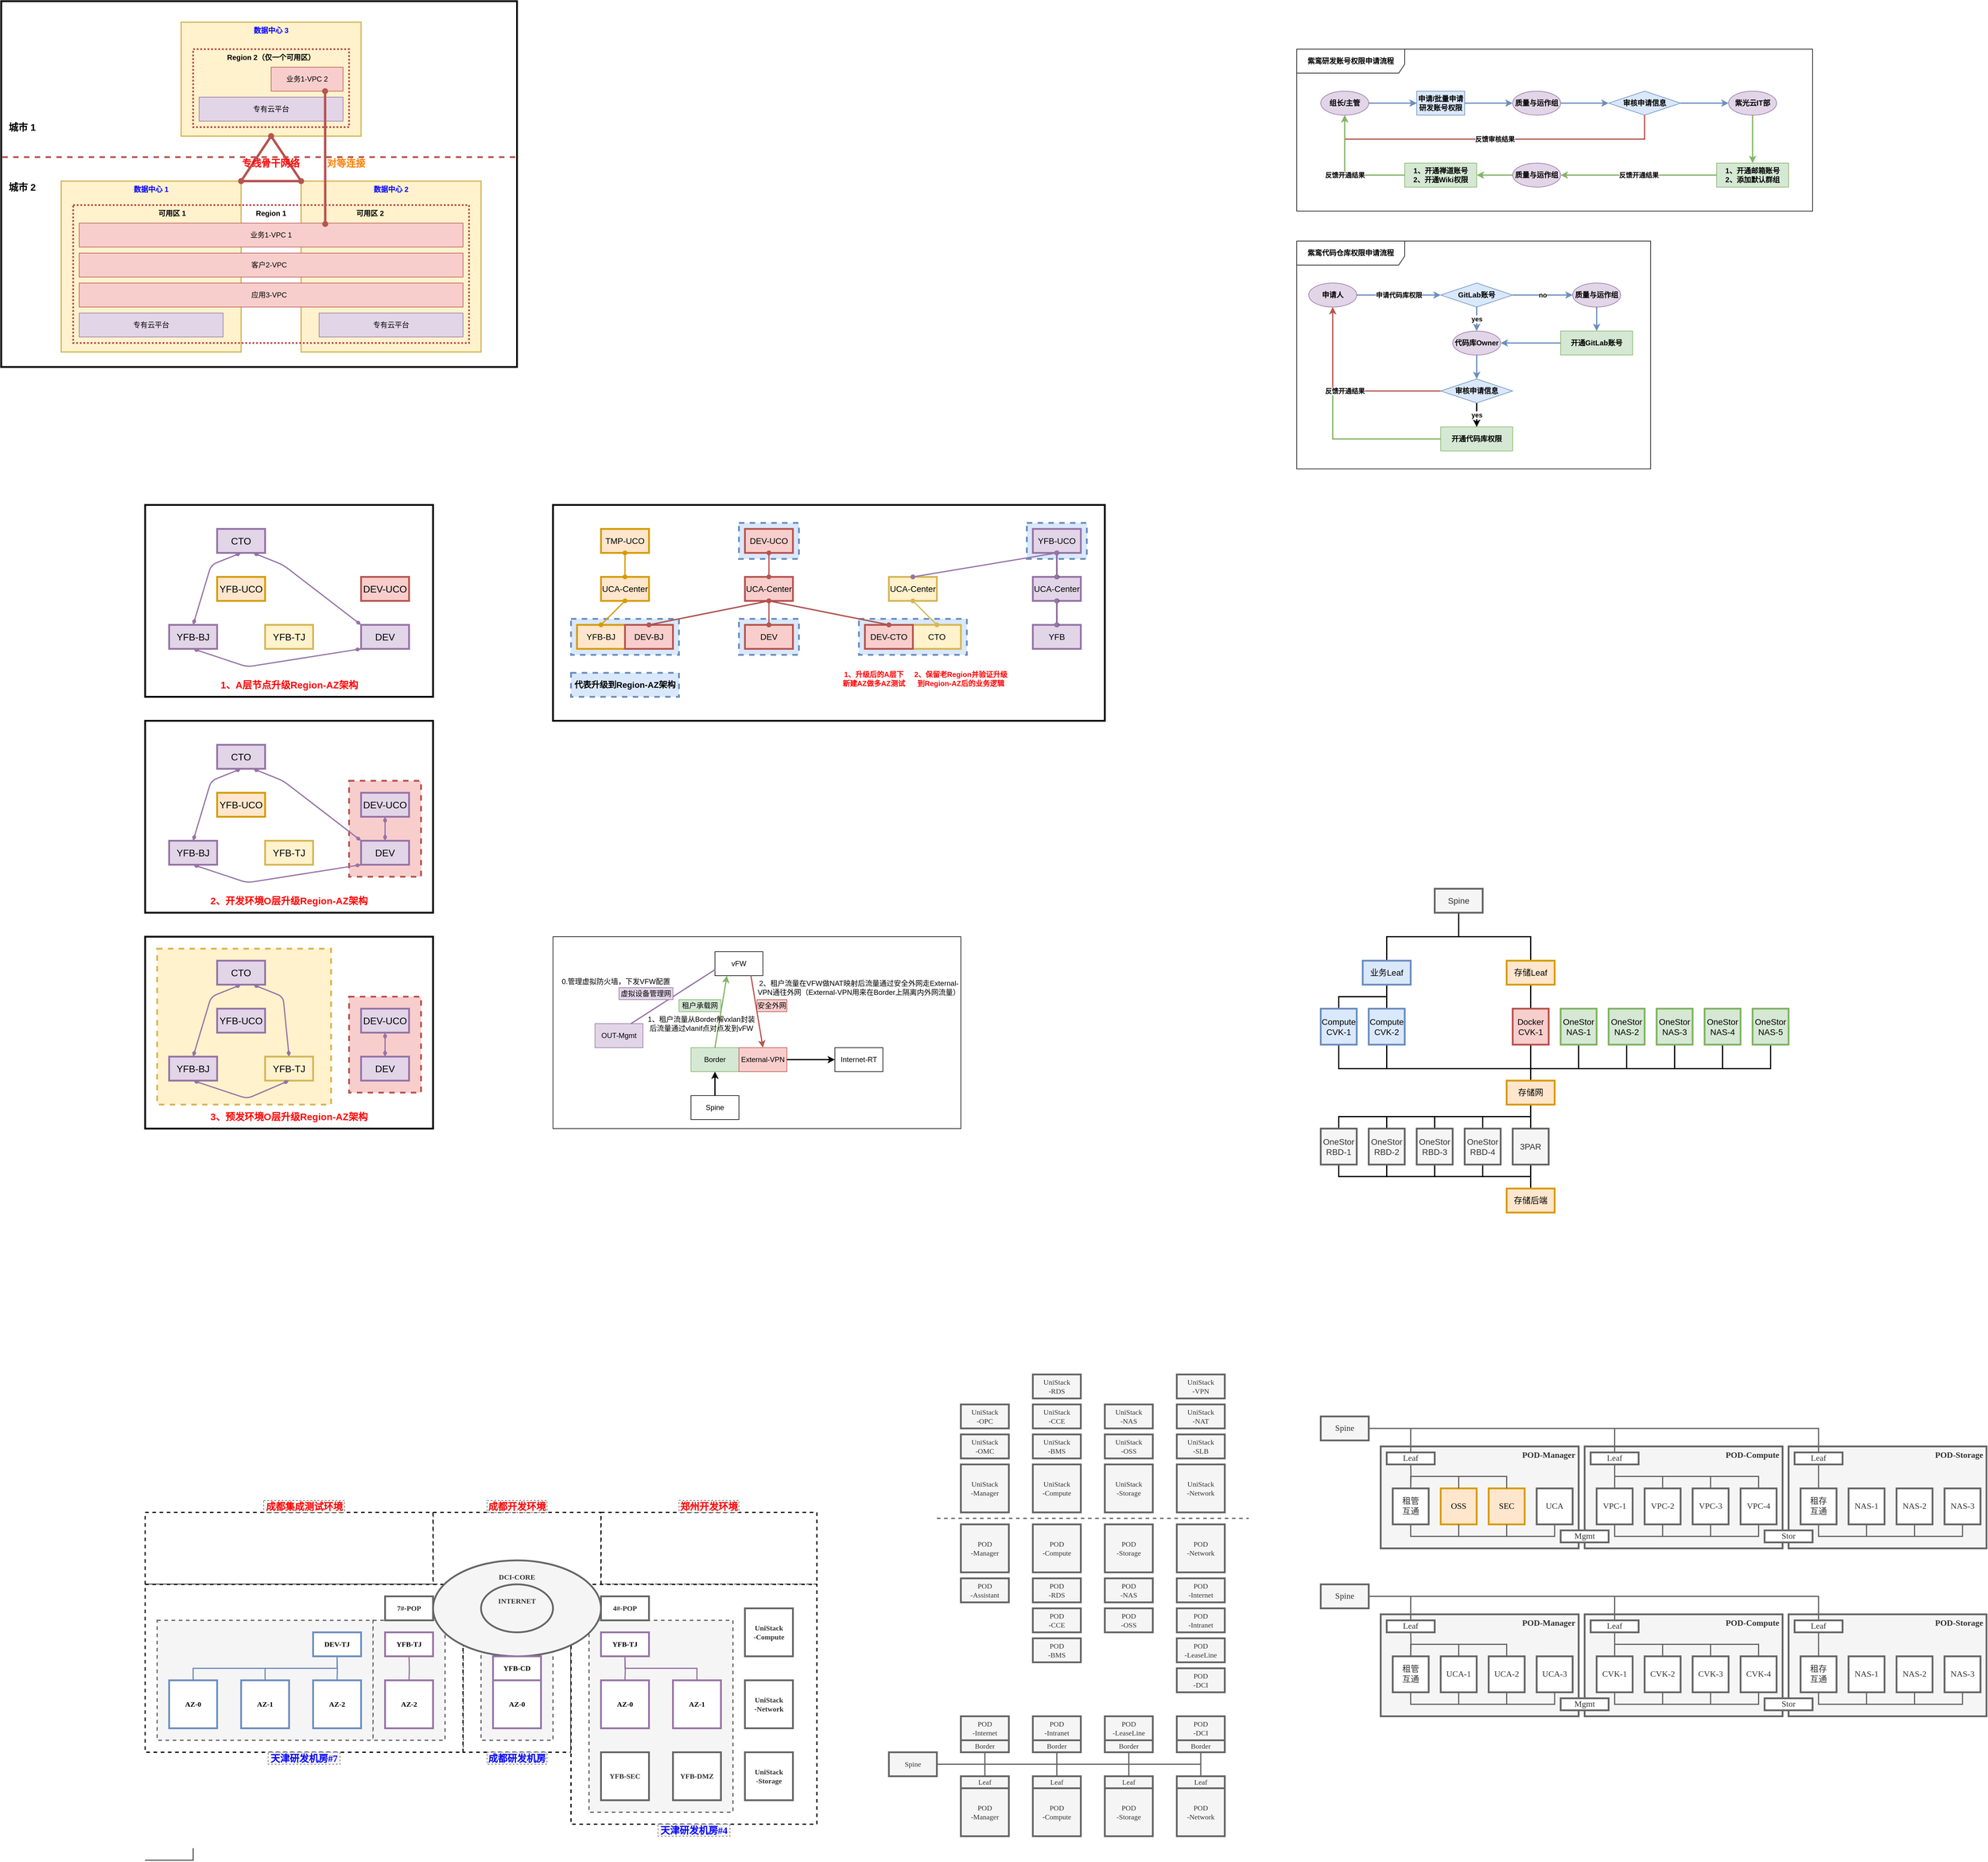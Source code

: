 <mxfile version="14.2.7" type="github"><diagram id="5n1qwYMmy2B0pd3I0OFW" name="Page-1"><mxGraphModel dx="1550" dy="902" grid="1" gridSize="10" guides="1" tooltips="1" connect="1" arrows="1" fold="1" page="1" pageScale="1" pageWidth="4681" pageHeight="3300" math="0" shadow="0"><root><mxCell id="0"/><mxCell id="1" parent="0"/><mxCell id="VqiHA8Q5cYp8pTYDiDT9-476" value="" style="rounded=0;whiteSpace=wrap;html=1;strokeWidth=2;fontSize=12;align=center;fontFamily=Lucida Console;dashed=1;fontStyle=1" vertex="1" parent="1"><mxGeometry x="840" y="2640" width="280" height="120" as="geometry"/></mxCell><mxCell id="VqiHA8Q5cYp8pTYDiDT9-477" value="" style="rounded=0;whiteSpace=wrap;html=1;strokeWidth=2;fontSize=12;align=center;fontFamily=Lucida Console;dashed=1;fontStyle=1" vertex="1" parent="1"><mxGeometry x="1120" y="2640" width="360" height="120" as="geometry"/></mxCell><mxCell id="VqiHA8Q5cYp8pTYDiDT9-475" value="" style="rounded=0;whiteSpace=wrap;html=1;strokeWidth=2;fontSize=12;align=center;fontFamily=Lucida Console;dashed=1;fontStyle=1" vertex="1" parent="1"><mxGeometry x="360" y="2640" width="480" height="120" as="geometry"/></mxCell><mxCell id="VqiHA8Q5cYp8pTYDiDT9-470" value="" style="rounded=0;whiteSpace=wrap;html=1;strokeWidth=2;fontSize=12;align=center;fontFamily=Lucida Console;dashed=1;fontStyle=1" vertex="1" parent="1"><mxGeometry x="890" y="2760" width="180" height="280" as="geometry"/></mxCell><mxCell id="VqiHA8Q5cYp8pTYDiDT9-469" value="" style="rounded=0;whiteSpace=wrap;html=1;strokeWidth=2;fontSize=12;align=center;fontFamily=Lucida Console;dashed=1;fontStyle=1" vertex="1" parent="1"><mxGeometry x="1070" y="2760" width="410" height="400" as="geometry"/></mxCell><mxCell id="VqiHA8Q5cYp8pTYDiDT9-465" value="" style="rounded=0;whiteSpace=wrap;html=1;strokeWidth=2;fontSize=12;align=center;fontFamily=Lucida Console;dashed=1;fontStyle=1" vertex="1" parent="1"><mxGeometry x="360" y="2760" width="530" height="280" as="geometry"/></mxCell><mxCell id="VqiHA8Q5cYp8pTYDiDT9-468" value="" style="rounded=0;whiteSpace=wrap;html=1;strokeColor=#666666;strokeWidth=2;fontSize=12;align=center;fontFamily=Lucida Console;dashed=1;fillColor=#f5f5f5;fontColor=#333333;fontStyle=1" vertex="1" parent="1"><mxGeometry x="380" y="2820" width="360" height="200" as="geometry"/></mxCell><mxCell id="VqiHA8Q5cYp8pTYDiDT9-467" value="" style="rounded=0;whiteSpace=wrap;html=1;strokeColor=#666666;strokeWidth=2;fontSize=12;align=center;fontFamily=Lucida Console;dashed=1;fillColor=#f5f5f5;fontColor=#333333;fontStyle=1" vertex="1" parent="1"><mxGeometry x="740" y="2820" width="120" height="200" as="geometry"/></mxCell><mxCell id="VqiHA8Q5cYp8pTYDiDT9-466" value="" style="rounded=0;whiteSpace=wrap;html=1;strokeColor=#666666;strokeWidth=2;fontSize=12;align=center;fontFamily=Lucida Console;dashed=1;fillColor=#f5f5f5;fontColor=#333333;fontStyle=1" vertex="1" parent="1"><mxGeometry x="1100" y="2820" width="240" height="320" as="geometry"/></mxCell><mxCell id="VqiHA8Q5cYp8pTYDiDT9-463" value="" style="rounded=0;whiteSpace=wrap;html=1;strokeColor=#666666;strokeWidth=2;fontSize=12;align=center;fontFamily=Lucida Console;dashed=1;fillColor=#f5f5f5;fontColor=#333333;fontStyle=1" vertex="1" parent="1"><mxGeometry x="920" y="2820" width="120" height="200" as="geometry"/></mxCell><mxCell id="VqiHA8Q5cYp8pTYDiDT9-377" value="&lt;b&gt;POD-Manager&amp;nbsp;&lt;/b&gt;" style="rounded=0;whiteSpace=wrap;html=1;strokeColor=#666666;strokeWidth=3;fontSize=14;align=right;fontColor=#333333;fontFamily=Lucida Console;fillColor=#f5f5f5;verticalAlign=top;" vertex="1" parent="1"><mxGeometry x="2420" y="2530" width="330" height="170" as="geometry"/></mxCell><mxCell id="VqiHA8Q5cYp8pTYDiDT9-378" value="&lt;b&gt;POD-Compute&amp;nbsp;&lt;/b&gt;" style="rounded=0;whiteSpace=wrap;html=1;strokeColor=#666666;strokeWidth=3;fontSize=14;align=right;fontColor=#333333;fontFamily=Lucida Console;fillColor=#f5f5f5;verticalAlign=top;" vertex="1" parent="1"><mxGeometry x="2760" y="2530" width="330" height="170" as="geometry"/></mxCell><mxCell id="VqiHA8Q5cYp8pTYDiDT9-379" value="&lt;b&gt;POD-Storage&amp;nbsp;&lt;/b&gt;" style="rounded=0;whiteSpace=wrap;html=1;strokeColor=#666666;strokeWidth=3;fontSize=14;align=right;fontColor=#333333;fontFamily=Lucida Console;fillColor=#f5f5f5;verticalAlign=top;" vertex="1" parent="1"><mxGeometry x="3100" y="2530" width="330" height="170" as="geometry"/></mxCell><mxCell id="VqiHA8Q5cYp8pTYDiDT9-221" value="" style="rounded=0;whiteSpace=wrap;html=1;fillColor=#FFFFFF;gradientColor=none;" vertex="1" parent="1"><mxGeometry x="1040" y="1680" width="680" height="320" as="geometry"/></mxCell><mxCell id="VqiHA8Q5cYp8pTYDiDT9-63" value="&lt;b&gt;紫鸾研发账号权限申请流程&lt;/b&gt;" style="shape=umlFrame;whiteSpace=wrap;html=1;width=180;height=40;fillColor=#FFFFFF;swimlaneFillColor=#ffffff;" vertex="1" parent="1"><mxGeometry x="2280" y="200" width="860" height="270" as="geometry"/></mxCell><mxCell id="0XY4--5X_oFbcHnSFoPR-78" value="" style="rounded=0;whiteSpace=wrap;html=1;strokeColor=#000000;strokeWidth=3;fillColor=#ffffff;fontSize=16;fontColor=#0000FF;align=center;" parent="1" vertex="1"><mxGeometry x="1040" y="960" width="920" height="360" as="geometry"/></mxCell><mxCell id="0XY4--5X_oFbcHnSFoPR-147" value="" style="rounded=0;whiteSpace=wrap;html=1;dashed=1;strokeColor=#6c8ebf;strokeWidth=3;fillColor=#dae8fc;fontSize=14;align=center;" parent="1" vertex="1"><mxGeometry x="1830" y="990" width="100" height="60" as="geometry"/></mxCell><mxCell id="0XY4--5X_oFbcHnSFoPR-146" value="" style="rounded=0;whiteSpace=wrap;html=1;dashed=1;strokeColor=#6c8ebf;strokeWidth=3;fillColor=#dae8fc;fontSize=14;align=center;" parent="1" vertex="1"><mxGeometry x="1350" y="990" width="100" height="60" as="geometry"/></mxCell><mxCell id="0XY4--5X_oFbcHnSFoPR-115" value="" style="rounded=0;whiteSpace=wrap;html=1;dashed=1;strokeColor=#b85450;strokeWidth=3;fillColor=#f8cecc;fontSize=14;align=center;" parent="1" vertex="1"><mxGeometry x="1070" y="1150" width="180" height="60" as="geometry"/></mxCell><mxCell id="0XY4--5X_oFbcHnSFoPR-114" value="" style="rounded=0;whiteSpace=wrap;html=1;dashed=1;strokeColor=#b85450;strokeWidth=3;fillColor=#f8cecc;fontSize=14;align=center;" parent="1" vertex="1"><mxGeometry x="1350" y="1150" width="100" height="60" as="geometry"/></mxCell><mxCell id="0XY4--5X_oFbcHnSFoPR-116" value="" style="rounded=0;whiteSpace=wrap;html=1;dashed=1;strokeColor=#6c8ebf;strokeWidth=3;fillColor=#dae8fc;fontSize=14;align=center;" parent="1" vertex="1"><mxGeometry x="1550" y="1150" width="180" height="60" as="geometry"/></mxCell><mxCell id="0XY4--5X_oFbcHnSFoPR-117" value="" style="rounded=0;whiteSpace=wrap;html=1;dashed=1;strokeColor=#6c8ebf;strokeWidth=3;fillColor=#dae8fc;fontSize=14;align=center;" parent="1" vertex="1"><mxGeometry x="1350" y="1150" width="100" height="60" as="geometry"/></mxCell><mxCell id="0XY4--5X_oFbcHnSFoPR-118" value="" style="rounded=0;whiteSpace=wrap;html=1;dashed=1;strokeColor=#6c8ebf;strokeWidth=3;fillColor=#dae8fc;fontSize=14;align=center;" parent="1" vertex="1"><mxGeometry x="1070" y="1150" width="180" height="60" as="geometry"/></mxCell><mxCell id="0XY4--5X_oFbcHnSFoPR-58" value="" style="rounded=0;whiteSpace=wrap;html=1;strokeColor=#000000;strokeWidth=3;fillColor=#ffffff;fontSize=16;fontColor=#0000FF;align=center;" parent="1" vertex="1"><mxGeometry x="360" y="1680" width="480" height="320" as="geometry"/></mxCell><mxCell id="0XY4--5X_oFbcHnSFoPR-70" value="" style="rounded=0;whiteSpace=wrap;html=1;strokeColor=#d6b656;strokeWidth=3;fillColor=#fff2cc;fontSize=16;align=center;dashed=1;" parent="1" vertex="1"><mxGeometry x="380" y="1700" width="290" height="260" as="geometry"/></mxCell><mxCell id="0XY4--5X_oFbcHnSFoPR-46" value="" style="rounded=0;whiteSpace=wrap;html=1;strokeColor=#000000;strokeWidth=3;fillColor=#ffffff;fontSize=16;fontColor=#0000FF;align=center;" parent="1" vertex="1"><mxGeometry x="360" y="1320" width="480" height="320" as="geometry"/></mxCell><mxCell id="0XY4--5X_oFbcHnSFoPR-57" value="" style="rounded=0;whiteSpace=wrap;html=1;strokeColor=#b85450;strokeWidth=3;fillColor=#f8cecc;fontSize=16;align=center;dashed=1;" parent="1" vertex="1"><mxGeometry x="700" y="1420" width="120" height="160" as="geometry"/></mxCell><mxCell id="0XY4--5X_oFbcHnSFoPR-45" value="" style="rounded=0;whiteSpace=wrap;html=1;strokeColor=#000000;strokeWidth=3;fillColor=#ffffff;fontSize=16;fontColor=#0000FF;align=center;" parent="1" vertex="1"><mxGeometry x="360" y="960" width="480" height="320" as="geometry"/></mxCell><mxCell id="0XY4--5X_oFbcHnSFoPR-23" value="" style="rounded=0;whiteSpace=wrap;html=1;strokeWidth=3;fontSize=16;" parent="1" vertex="1"><mxGeometry x="120" y="120" width="860" height="610" as="geometry"/></mxCell><mxCell id="0XY4--5X_oFbcHnSFoPR-12" value="&lt;b&gt;&lt;font color=&quot;#0000ff&quot;&gt;数据中心 1&lt;/font&gt;&lt;/b&gt;" style="rounded=0;whiteSpace=wrap;html=1;verticalAlign=top;strokeColor=#d6b656;fillColor=#fff2cc;strokeWidth=2;" parent="1" vertex="1"><mxGeometry x="220" y="420" width="300" height="285" as="geometry"/></mxCell><mxCell id="0XY4--5X_oFbcHnSFoPR-11" value="&lt;b&gt;&lt;font color=&quot;#0000ff&quot;&gt;数据中心 2&lt;/font&gt;&lt;/b&gt;" style="rounded=0;whiteSpace=wrap;html=1;verticalAlign=top;strokeColor=#d6b656;fillColor=#fff2cc;strokeWidth=2;" parent="1" vertex="1"><mxGeometry x="620" y="420" width="300" height="285" as="geometry"/></mxCell><mxCell id="0XY4--5X_oFbcHnSFoPR-10" value="&lt;b&gt;可用区 1&amp;nbsp; &amp;nbsp; &amp;nbsp; &amp;nbsp; &amp;nbsp; &amp;nbsp; &amp;nbsp; &amp;nbsp; &amp;nbsp; &amp;nbsp; &amp;nbsp; &amp;nbsp; &amp;nbsp; &amp;nbsp; &amp;nbsp; &amp;nbsp; &amp;nbsp; &amp;nbsp;Region 1&amp;nbsp; &amp;nbsp; &amp;nbsp; &amp;nbsp; &amp;nbsp; &amp;nbsp; &amp;nbsp; &amp;nbsp; &amp;nbsp; &amp;nbsp; &amp;nbsp; &amp;nbsp; &amp;nbsp; &amp;nbsp; &amp;nbsp; &amp;nbsp; &amp;nbsp; &amp;nbsp;可用区 2&lt;/b&gt;" style="rounded=0;whiteSpace=wrap;html=1;verticalAlign=top;dashed=1;strokeWidth=3;dashPattern=1 1;strokeColor=#b85450;fillColor=none;" parent="1" vertex="1"><mxGeometry x="240" y="460" width="660" height="230" as="geometry"/></mxCell><mxCell id="0XY4--5X_oFbcHnSFoPR-4" value="&lt;b&gt;&lt;font color=&quot;#0000ff&quot;&gt;数据中心 3&lt;/font&gt;&lt;/b&gt;" style="rounded=0;whiteSpace=wrap;html=1;verticalAlign=top;strokeColor=#d6b656;fillColor=#fff2cc;strokeWidth=2;" parent="1" vertex="1"><mxGeometry x="420" y="155" width="300" height="190" as="geometry"/></mxCell><mxCell id="0XY4--5X_oFbcHnSFoPR-3" value="&lt;b&gt;Region 2（仅一个可用区）&lt;/b&gt;" style="rounded=0;whiteSpace=wrap;html=1;verticalAlign=top;dashed=1;strokeWidth=3;strokeColor=#b85450;fillColor=none;dashPattern=1 1;" parent="1" vertex="1"><mxGeometry x="440" y="200" width="260" height="130" as="geometry"/></mxCell><mxCell id="0XY4--5X_oFbcHnSFoPR-1" value="专有云平台" style="rounded=0;whiteSpace=wrap;html=1;fillColor=#e1d5e7;strokeColor=#9673a6;" parent="1" vertex="1"><mxGeometry x="450" y="280" width="240" height="40" as="geometry"/></mxCell><mxCell id="0XY4--5X_oFbcHnSFoPR-2" value="业务1-VPC 2" style="rounded=0;whiteSpace=wrap;html=1;fillColor=#f8cecc;strokeColor=#b85450;" parent="1" vertex="1"><mxGeometry x="570" y="230" width="120" height="40" as="geometry"/></mxCell><mxCell id="0XY4--5X_oFbcHnSFoPR-5" value="专有云平台" style="rounded=0;whiteSpace=wrap;html=1;fillColor=#e1d5e7;strokeColor=#9673a6;" parent="1" vertex="1"><mxGeometry x="250" y="640" width="240" height="40" as="geometry"/></mxCell><mxCell id="0XY4--5X_oFbcHnSFoPR-6" value="应用3-VPC&amp;nbsp;&amp;nbsp;" style="rounded=0;whiteSpace=wrap;html=1;fillColor=#fff2cc;strokeColor=#d6b656;" parent="1" vertex="1"><mxGeometry x="250" y="590" width="640" height="40" as="geometry"/></mxCell><mxCell id="0XY4--5X_oFbcHnSFoPR-7" value="客户2-VPC&amp;nbsp;&amp;nbsp;" style="rounded=0;whiteSpace=wrap;html=1;fillColor=#fff2cc;strokeColor=#d6b656;" parent="1" vertex="1"><mxGeometry x="250" y="540" width="640" height="40" as="geometry"/></mxCell><mxCell id="0XY4--5X_oFbcHnSFoPR-8" value="业务1-VPC 1" style="rounded=0;whiteSpace=wrap;html=1;fillColor=#f8cecc;strokeColor=#b85450;" parent="1" vertex="1"><mxGeometry x="250" y="490" width="640" height="40" as="geometry"/></mxCell><mxCell id="0XY4--5X_oFbcHnSFoPR-9" value="专有云平台" style="rounded=0;whiteSpace=wrap;html=1;fillColor=#e1d5e7;strokeColor=#9673a6;" parent="1" vertex="1"><mxGeometry x="650" y="640" width="240" height="40" as="geometry"/></mxCell><mxCell id="0XY4--5X_oFbcHnSFoPR-13" value="" style="endArrow=none;dashed=1;html=1;fillColor=#f8cecc;strokeColor=#b85450;strokeWidth=3;" parent="1" edge="1"><mxGeometry width="50" height="50" relative="1" as="geometry"><mxPoint x="122" y="380" as="sourcePoint"/><mxPoint x="980" y="380" as="targetPoint"/></mxGeometry></mxCell><mxCell id="0XY4--5X_oFbcHnSFoPR-14" value="" style="endArrow=oval;startArrow=oval;html=1;strokeWidth=4;entryX=0.75;entryY=1;entryDx=0;entryDy=0;fillColor=#f8cecc;strokeColor=#b85450;startFill=1;endFill=1;exitX=0.641;exitY=0.038;exitDx=0;exitDy=0;exitPerimeter=0;" parent="1" source="0XY4--5X_oFbcHnSFoPR-8" target="0XY4--5X_oFbcHnSFoPR-2" edge="1"><mxGeometry width="50" height="50" relative="1" as="geometry"><mxPoint x="660" y="419" as="sourcePoint"/><mxPoint x="860" y="270" as="targetPoint"/></mxGeometry></mxCell><mxCell id="0XY4--5X_oFbcHnSFoPR-15" value="城市 2" style="text;html=1;strokeColor=none;fillColor=none;align=center;verticalAlign=middle;whiteSpace=wrap;rounded=0;dashed=1;dashPattern=1 1;opacity=0;fontStyle=1;fontSize=16;" parent="1" vertex="1"><mxGeometry x="130" y="420" width="50" height="20" as="geometry"/></mxCell><mxCell id="0XY4--5X_oFbcHnSFoPR-16" value="城市 1" style="text;html=1;strokeColor=none;fillColor=none;align=center;verticalAlign=middle;whiteSpace=wrap;rounded=0;dashed=1;dashPattern=1 1;opacity=0;fontStyle=1;fontSize=16;" parent="1" vertex="1"><mxGeometry x="130" y="320" width="50" height="20" as="geometry"/></mxCell><mxCell id="0XY4--5X_oFbcHnSFoPR-17" value="" style="endArrow=oval;startArrow=oval;html=1;strokeWidth=4;entryX=0.5;entryY=1;entryDx=0;entryDy=0;fillColor=#f8cecc;strokeColor=#b85450;startFill=1;endFill=1;exitX=1;exitY=0;exitDx=0;exitDy=0;" parent="1" source="0XY4--5X_oFbcHnSFoPR-12" target="0XY4--5X_oFbcHnSFoPR-4" edge="1"><mxGeometry width="50" height="50" relative="1" as="geometry"><mxPoint x="670.24" y="501.52" as="sourcePoint"/><mxPoint x="670" y="280" as="targetPoint"/></mxGeometry></mxCell><mxCell id="0XY4--5X_oFbcHnSFoPR-18" value="" style="endArrow=oval;startArrow=oval;html=1;strokeWidth=4;entryX=0.5;entryY=1;entryDx=0;entryDy=0;fillColor=#f8cecc;strokeColor=#b85450;startFill=1;endFill=1;exitX=0;exitY=0;exitDx=0;exitDy=0;" parent="1" source="0XY4--5X_oFbcHnSFoPR-11" target="0XY4--5X_oFbcHnSFoPR-4" edge="1"><mxGeometry width="50" height="50" relative="1" as="geometry"><mxPoint x="680.24" y="511.52" as="sourcePoint"/><mxPoint x="680" y="290" as="targetPoint"/></mxGeometry></mxCell><mxCell id="0XY4--5X_oFbcHnSFoPR-19" value="" style="endArrow=oval;startArrow=oval;html=1;strokeWidth=4;entryX=1;entryY=0;entryDx=0;entryDy=0;fillColor=#f8cecc;strokeColor=#b85450;startFill=1;endFill=1;exitX=0;exitY=0;exitDx=0;exitDy=0;" parent="1" source="0XY4--5X_oFbcHnSFoPR-11" target="0XY4--5X_oFbcHnSFoPR-12" edge="1"><mxGeometry width="50" height="50" relative="1" as="geometry"><mxPoint x="690.24" y="521.52" as="sourcePoint"/><mxPoint x="690" y="300" as="targetPoint"/></mxGeometry></mxCell><mxCell id="0XY4--5X_oFbcHnSFoPR-20" value="&lt;font color=&quot;#ff0000&quot;&gt;专线骨干网络&lt;/font&gt;" style="text;html=1;strokeColor=none;fillColor=none;align=center;verticalAlign=middle;whiteSpace=wrap;rounded=0;dashed=1;dashPattern=1 1;opacity=0;fontStyle=1;fontSize=16;" parent="1" vertex="1"><mxGeometry x="517.5" y="380" width="102.5" height="20" as="geometry"/></mxCell><mxCell id="0XY4--5X_oFbcHnSFoPR-21" value="&lt;font color=&quot;#ff8000&quot;&gt;对等连接&lt;/font&gt;" style="text;html=1;strokeColor=none;fillColor=none;align=center;verticalAlign=middle;whiteSpace=wrap;rounded=0;dashed=1;dashPattern=1 1;opacity=0;fontStyle=1;fontSize=16;" parent="1" vertex="1"><mxGeometry x="660" y="380" width="70" height="20" as="geometry"/></mxCell><mxCell id="0XY4--5X_oFbcHnSFoPR-36" value="CTO" style="rounded=0;whiteSpace=wrap;html=1;strokeColor=#9673a6;strokeWidth=3;fillColor=#e1d5e7;fontSize=16;align=center;" parent="1" vertex="1"><mxGeometry x="480" y="1000" width="80" height="40" as="geometry"/></mxCell><mxCell id="0XY4--5X_oFbcHnSFoPR-37" value="YFB-UCO" style="rounded=0;whiteSpace=wrap;html=1;strokeColor=#d79b00;strokeWidth=3;fillColor=#ffe6cc;fontSize=16;align=center;" parent="1" vertex="1"><mxGeometry x="480" y="1080" width="80" height="40" as="geometry"/></mxCell><mxCell id="0XY4--5X_oFbcHnSFoPR-38" value="DEV-UCO" style="rounded=0;whiteSpace=wrap;html=1;strokeColor=#b85450;strokeWidth=3;fillColor=#f8cecc;fontSize=16;align=center;" parent="1" vertex="1"><mxGeometry x="720" y="1080" width="80" height="40" as="geometry"/></mxCell><mxCell id="0XY4--5X_oFbcHnSFoPR-39" value="YFB-TJ" style="rounded=0;whiteSpace=wrap;html=1;strokeColor=#d6b656;strokeWidth=3;fillColor=#fff2cc;fontSize=16;align=center;" parent="1" vertex="1"><mxGeometry x="560" y="1160" width="80" height="40" as="geometry"/></mxCell><mxCell id="0XY4--5X_oFbcHnSFoPR-40" value="YFB-BJ" style="rounded=0;whiteSpace=wrap;html=1;strokeColor=#9673a6;strokeWidth=3;fillColor=#e1d5e7;fontSize=16;align=center;" parent="1" vertex="1"><mxGeometry x="400" y="1160" width="80" height="40" as="geometry"/></mxCell><mxCell id="0XY4--5X_oFbcHnSFoPR-41" value="DEV" style="rounded=0;whiteSpace=wrap;html=1;strokeColor=#9673a6;strokeWidth=3;fillColor=#e1d5e7;fontSize=16;align=center;" parent="1" vertex="1"><mxGeometry x="720" y="1160" width="80" height="40" as="geometry"/></mxCell><mxCell id="0XY4--5X_oFbcHnSFoPR-42" value="" style="endArrow=diamondThin;startArrow=diamondThin;html=1;strokeWidth=2;fontSize=16;fontColor=#0000FF;exitX=0.5;exitY=0;exitDx=0;exitDy=0;entryX=0.5;entryY=1;entryDx=0;entryDy=0;startFill=1;endFill=1;fillColor=#e1d5e7;strokeColor=#9673a6;" parent="1" source="0XY4--5X_oFbcHnSFoPR-40" target="0XY4--5X_oFbcHnSFoPR-36" edge="1"><mxGeometry width="50" height="50" relative="1" as="geometry"><mxPoint x="790" y="980" as="sourcePoint"/><mxPoint x="840" y="930" as="targetPoint"/><Array as="points"><mxPoint x="470" y="1060"/></Array></mxGeometry></mxCell><mxCell id="0XY4--5X_oFbcHnSFoPR-43" value="" style="endArrow=diamondThin;startArrow=diamondThin;html=1;strokeWidth=2;fontSize=16;fontColor=#0000FF;exitX=0.5;exitY=1;exitDx=0;exitDy=0;entryX=0;entryY=1;entryDx=0;entryDy=0;startFill=1;endFill=1;fillColor=#e1d5e7;strokeColor=#9673a6;" parent="1" source="0XY4--5X_oFbcHnSFoPR-40" target="0XY4--5X_oFbcHnSFoPR-41" edge="1"><mxGeometry width="50" height="50" relative="1" as="geometry"><mxPoint x="450" y="1170" as="sourcePoint"/><mxPoint x="530" y="1050" as="targetPoint"/><Array as="points"><mxPoint x="530" y="1230"/></Array></mxGeometry></mxCell><mxCell id="0XY4--5X_oFbcHnSFoPR-44" value="" style="endArrow=diamondThin;startArrow=diamondThin;html=1;strokeWidth=2;fontSize=16;fontColor=#0000FF;exitX=0.75;exitY=1;exitDx=0;exitDy=0;entryX=0;entryY=0;entryDx=0;entryDy=0;startFill=1;endFill=1;fillColor=#e1d5e7;strokeColor=#9673a6;" parent="1" source="0XY4--5X_oFbcHnSFoPR-36" target="0XY4--5X_oFbcHnSFoPR-41" edge="1"><mxGeometry width="50" height="50" relative="1" as="geometry"><mxPoint x="450" y="1210" as="sourcePoint"/><mxPoint x="770" y="1210" as="targetPoint"/><Array as="points"><mxPoint x="590" y="1060"/></Array></mxGeometry></mxCell><mxCell id="0XY4--5X_oFbcHnSFoPR-47" value="CTO" style="rounded=0;whiteSpace=wrap;html=1;strokeColor=#9673a6;strokeWidth=3;fillColor=#e1d5e7;fontSize=16;align=center;" parent="1" vertex="1"><mxGeometry x="480" y="1360" width="80" height="40" as="geometry"/></mxCell><mxCell id="0XY4--5X_oFbcHnSFoPR-48" value="YFB-UCO" style="rounded=0;whiteSpace=wrap;html=1;strokeColor=#d79b00;strokeWidth=3;fillColor=#ffe6cc;fontSize=16;align=center;" parent="1" vertex="1"><mxGeometry x="480" y="1440" width="80" height="40" as="geometry"/></mxCell><mxCell id="0XY4--5X_oFbcHnSFoPR-49" value="DEV-UCO" style="rounded=0;whiteSpace=wrap;html=1;strokeColor=#9673a6;strokeWidth=3;fillColor=#e1d5e7;fontSize=16;align=center;" parent="1" vertex="1"><mxGeometry x="720" y="1440" width="80" height="40" as="geometry"/></mxCell><mxCell id="0XY4--5X_oFbcHnSFoPR-50" value="YFB-TJ" style="rounded=0;whiteSpace=wrap;html=1;strokeColor=#d6b656;strokeWidth=3;fillColor=#fff2cc;fontSize=16;align=center;" parent="1" vertex="1"><mxGeometry x="560" y="1520" width="80" height="40" as="geometry"/></mxCell><mxCell id="0XY4--5X_oFbcHnSFoPR-51" value="YFB-BJ" style="rounded=0;whiteSpace=wrap;html=1;strokeColor=#9673a6;strokeWidth=3;fillColor=#e1d5e7;fontSize=16;align=center;" parent="1" vertex="1"><mxGeometry x="400" y="1520" width="80" height="40" as="geometry"/></mxCell><mxCell id="0XY4--5X_oFbcHnSFoPR-52" value="DEV" style="rounded=0;whiteSpace=wrap;html=1;strokeColor=#9673a6;strokeWidth=3;fillColor=#e1d5e7;fontSize=16;align=center;" parent="1" vertex="1"><mxGeometry x="720" y="1520" width="80" height="40" as="geometry"/></mxCell><mxCell id="0XY4--5X_oFbcHnSFoPR-53" value="" style="endArrow=diamondThin;startArrow=diamondThin;html=1;strokeWidth=2;fontSize=16;fontColor=#0000FF;exitX=0.5;exitY=0;exitDx=0;exitDy=0;entryX=0.5;entryY=1;entryDx=0;entryDy=0;startFill=1;endFill=1;fillColor=#e1d5e7;strokeColor=#9673a6;" parent="1" source="0XY4--5X_oFbcHnSFoPR-51" target="0XY4--5X_oFbcHnSFoPR-47" edge="1"><mxGeometry width="50" height="50" relative="1" as="geometry"><mxPoint x="790" y="1340" as="sourcePoint"/><mxPoint x="840" y="1290" as="targetPoint"/><Array as="points"><mxPoint x="470" y="1420"/></Array></mxGeometry></mxCell><mxCell id="0XY4--5X_oFbcHnSFoPR-54" value="" style="endArrow=diamondThin;startArrow=diamondThin;html=1;strokeWidth=2;fontSize=16;fontColor=#0000FF;exitX=0.5;exitY=1;exitDx=0;exitDy=0;entryX=0;entryY=1;entryDx=0;entryDy=0;startFill=1;endFill=1;fillColor=#e1d5e7;strokeColor=#9673a6;" parent="1" source="0XY4--5X_oFbcHnSFoPR-51" target="0XY4--5X_oFbcHnSFoPR-52" edge="1"><mxGeometry width="50" height="50" relative="1" as="geometry"><mxPoint x="450" y="1530" as="sourcePoint"/><mxPoint x="530" y="1410" as="targetPoint"/><Array as="points"><mxPoint x="530" y="1590"/></Array></mxGeometry></mxCell><mxCell id="0XY4--5X_oFbcHnSFoPR-55" value="" style="endArrow=diamondThin;startArrow=diamondThin;html=1;strokeWidth=2;fontSize=16;fontColor=#0000FF;exitX=0.75;exitY=1;exitDx=0;exitDy=0;entryX=0;entryY=0;entryDx=0;entryDy=0;startFill=1;endFill=1;fillColor=#e1d5e7;strokeColor=#9673a6;" parent="1" source="0XY4--5X_oFbcHnSFoPR-47" target="0XY4--5X_oFbcHnSFoPR-52" edge="1"><mxGeometry width="50" height="50" relative="1" as="geometry"><mxPoint x="450" y="1570" as="sourcePoint"/><mxPoint x="770" y="1570" as="targetPoint"/><Array as="points"><mxPoint x="590" y="1420"/></Array></mxGeometry></mxCell><mxCell id="0XY4--5X_oFbcHnSFoPR-56" value="" style="endArrow=diamondThin;startArrow=diamondThin;html=1;strokeWidth=2;fontSize=16;fontColor=#0000FF;entryX=0.5;entryY=0;entryDx=0;entryDy=0;startFill=1;endFill=1;fillColor=#e1d5e7;strokeColor=#9673a6;exitX=0.5;exitY=1;exitDx=0;exitDy=0;" parent="1" source="0XY4--5X_oFbcHnSFoPR-49" target="0XY4--5X_oFbcHnSFoPR-52" edge="1"><mxGeometry width="50" height="50" relative="1" as="geometry"><mxPoint x="550" y="1410" as="sourcePoint"/><mxPoint x="730" y="1530" as="targetPoint"/><Array as="points"><mxPoint x="760" y="1500"/></Array></mxGeometry></mxCell><mxCell id="0XY4--5X_oFbcHnSFoPR-59" value="" style="rounded=0;whiteSpace=wrap;html=1;strokeColor=#b85450;strokeWidth=3;fillColor=#f8cecc;fontSize=16;align=center;dashed=1;" parent="1" vertex="1"><mxGeometry x="700" y="1780" width="120" height="160" as="geometry"/></mxCell><mxCell id="0XY4--5X_oFbcHnSFoPR-60" value="CTO" style="rounded=0;whiteSpace=wrap;html=1;strokeColor=#9673a6;strokeWidth=3;fillColor=#e1d5e7;fontSize=16;align=center;" parent="1" vertex="1"><mxGeometry x="480" y="1720" width="80" height="40" as="geometry"/></mxCell><mxCell id="0XY4--5X_oFbcHnSFoPR-61" value="YFB-UCO" style="rounded=0;whiteSpace=wrap;html=1;strokeColor=#9673a6;strokeWidth=3;fillColor=#e1d5e7;fontSize=16;align=center;" parent="1" vertex="1"><mxGeometry x="480" y="1800" width="80" height="40" as="geometry"/></mxCell><mxCell id="0XY4--5X_oFbcHnSFoPR-62" value="DEV-UCO" style="rounded=0;whiteSpace=wrap;html=1;strokeColor=#9673a6;strokeWidth=3;fillColor=#e1d5e7;fontSize=16;align=center;" parent="1" vertex="1"><mxGeometry x="720" y="1800" width="80" height="40" as="geometry"/></mxCell><mxCell id="0XY4--5X_oFbcHnSFoPR-63" value="YFB-TJ" style="rounded=0;whiteSpace=wrap;html=1;strokeColor=#d6b656;strokeWidth=3;fillColor=#fff2cc;fontSize=16;align=center;" parent="1" vertex="1"><mxGeometry x="560" y="1880" width="80" height="40" as="geometry"/></mxCell><mxCell id="0XY4--5X_oFbcHnSFoPR-64" value="YFB-BJ" style="rounded=0;whiteSpace=wrap;html=1;strokeColor=#9673a6;strokeWidth=3;fillColor=#e1d5e7;fontSize=16;align=center;" parent="1" vertex="1"><mxGeometry x="400" y="1880" width="80" height="40" as="geometry"/></mxCell><mxCell id="0XY4--5X_oFbcHnSFoPR-65" value="DEV" style="rounded=0;whiteSpace=wrap;html=1;strokeColor=#9673a6;strokeWidth=3;fillColor=#e1d5e7;fontSize=16;align=center;" parent="1" vertex="1"><mxGeometry x="720" y="1880" width="80" height="40" as="geometry"/></mxCell><mxCell id="0XY4--5X_oFbcHnSFoPR-66" value="" style="endArrow=diamondThin;startArrow=diamondThin;html=1;strokeWidth=2;fontSize=16;fontColor=#0000FF;exitX=0.5;exitY=0;exitDx=0;exitDy=0;entryX=0.5;entryY=1;entryDx=0;entryDy=0;startFill=1;endFill=1;fillColor=#e1d5e7;strokeColor=#9673a6;" parent="1" source="0XY4--5X_oFbcHnSFoPR-64" target="0XY4--5X_oFbcHnSFoPR-60" edge="1"><mxGeometry width="50" height="50" relative="1" as="geometry"><mxPoint x="790" y="1700" as="sourcePoint"/><mxPoint x="840" y="1650" as="targetPoint"/><Array as="points"><mxPoint x="470" y="1780"/></Array></mxGeometry></mxCell><mxCell id="0XY4--5X_oFbcHnSFoPR-67" value="" style="endArrow=diamondThin;startArrow=diamondThin;html=1;strokeWidth=2;fontSize=16;fontColor=#0000FF;exitX=0.5;exitY=1;exitDx=0;exitDy=0;entryX=0.5;entryY=1;entryDx=0;entryDy=0;startFill=1;endFill=1;fillColor=#e1d5e7;strokeColor=#9673a6;" parent="1" source="0XY4--5X_oFbcHnSFoPR-64" target="0XY4--5X_oFbcHnSFoPR-63" edge="1"><mxGeometry width="50" height="50" relative="1" as="geometry"><mxPoint x="450" y="1890" as="sourcePoint"/><mxPoint x="530" y="1770" as="targetPoint"/><Array as="points"><mxPoint x="530" y="1950"/></Array></mxGeometry></mxCell><mxCell id="0XY4--5X_oFbcHnSFoPR-68" value="" style="endArrow=diamondThin;startArrow=diamondThin;html=1;strokeWidth=2;fontSize=16;fontColor=#0000FF;exitX=0.75;exitY=1;exitDx=0;exitDy=0;entryX=0.5;entryY=0;entryDx=0;entryDy=0;startFill=1;endFill=1;fillColor=#e1d5e7;strokeColor=#9673a6;" parent="1" source="0XY4--5X_oFbcHnSFoPR-60" target="0XY4--5X_oFbcHnSFoPR-63" edge="1"><mxGeometry width="50" height="50" relative="1" as="geometry"><mxPoint x="450" y="1930" as="sourcePoint"/><mxPoint x="770" y="1930" as="targetPoint"/><Array as="points"><mxPoint x="590" y="1780"/></Array></mxGeometry></mxCell><mxCell id="0XY4--5X_oFbcHnSFoPR-69" value="" style="endArrow=diamondThin;startArrow=diamondThin;html=1;strokeWidth=2;fontSize=16;fontColor=#0000FF;entryX=0.5;entryY=0;entryDx=0;entryDy=0;startFill=1;endFill=1;fillColor=#e1d5e7;strokeColor=#9673a6;exitX=0.5;exitY=1;exitDx=0;exitDy=0;" parent="1" source="0XY4--5X_oFbcHnSFoPR-62" target="0XY4--5X_oFbcHnSFoPR-65" edge="1"><mxGeometry width="50" height="50" relative="1" as="geometry"><mxPoint x="550" y="1770" as="sourcePoint"/><mxPoint x="730" y="1890" as="targetPoint"/><Array as="points"><mxPoint x="760" y="1860"/></Array></mxGeometry></mxCell><mxCell id="0XY4--5X_oFbcHnSFoPR-71" value="&lt;b&gt;&lt;font color=&quot;#ff0000&quot;&gt;1、A层节点升级Region-AZ架构&lt;/font&gt;&lt;/b&gt;" style="text;html=1;strokeColor=none;fillColor=none;align=center;verticalAlign=middle;whiteSpace=wrap;rounded=0;dashed=1;fontSize=16;" parent="1" vertex="1"><mxGeometry x="474.5" y="1250" width="251" height="20" as="geometry"/></mxCell><mxCell id="0XY4--5X_oFbcHnSFoPR-72" value="&lt;b&gt;&lt;font color=&quot;#ff0000&quot;&gt;2、开发环境O层升级Region-AZ架构&lt;/font&gt;&lt;/b&gt;" style="text;html=1;strokeColor=none;fillColor=none;align=center;verticalAlign=middle;whiteSpace=wrap;rounded=0;dashed=1;fontSize=16;" parent="1" vertex="1"><mxGeometry x="465" y="1610" width="270" height="20" as="geometry"/></mxCell><mxCell id="0XY4--5X_oFbcHnSFoPR-73" value="&lt;b&gt;&lt;font color=&quot;#ff0000&quot;&gt;3、预发环境O层升级Region-AZ架构&lt;/font&gt;&lt;/b&gt;" style="text;html=1;strokeColor=none;fillColor=none;align=center;verticalAlign=middle;whiteSpace=wrap;rounded=0;dashed=1;fontSize=16;" parent="1" vertex="1"><mxGeometry x="465" y="1970" width="270" height="20" as="geometry"/></mxCell><mxCell id="0XY4--5X_oFbcHnSFoPR-76" value="应用3-VPC&amp;nbsp;&amp;nbsp;" style="rounded=0;whiteSpace=wrap;html=1;fillColor=#f8cecc;strokeColor=#b85450;" parent="1" vertex="1"><mxGeometry x="250" y="590" width="640" height="40" as="geometry"/></mxCell><mxCell id="0XY4--5X_oFbcHnSFoPR-77" value="客户2-VPC&amp;nbsp;&amp;nbsp;" style="rounded=0;whiteSpace=wrap;html=1;fillColor=#f8cecc;strokeColor=#b85450;" parent="1" vertex="1"><mxGeometry x="250" y="540" width="640" height="40" as="geometry"/></mxCell><mxCell id="0XY4--5X_oFbcHnSFoPR-79" value="TMP-UCO" style="rounded=0;whiteSpace=wrap;html=1;strokeColor=#d79b00;strokeWidth=3;fillColor=#ffe6cc;fontSize=14;align=center;" parent="1" vertex="1"><mxGeometry x="1120" y="1000" width="80" height="40" as="geometry"/></mxCell><mxCell id="0XY4--5X_oFbcHnSFoPR-80" value="UCA-Center" style="rounded=0;whiteSpace=wrap;html=1;strokeColor=#d79b00;strokeWidth=3;fillColor=#ffe6cc;fontSize=14;align=center;" parent="1" vertex="1"><mxGeometry x="1120" y="1080" width="80" height="40" as="geometry"/></mxCell><mxCell id="0XY4--5X_oFbcHnSFoPR-81" value="DEV-UCO" style="rounded=0;whiteSpace=wrap;html=1;strokeColor=#b85450;strokeWidth=3;fillColor=#f8cecc;fontSize=14;align=center;" parent="1" vertex="1"><mxGeometry x="1360" y="1000" width="80" height="40" as="geometry"/></mxCell><mxCell id="0XY4--5X_oFbcHnSFoPR-82" value="DEV" style="rounded=0;whiteSpace=wrap;html=1;strokeColor=#b85450;strokeWidth=3;fillColor=#f8cecc;fontSize=14;align=center;" parent="1" vertex="1"><mxGeometry x="1360" y="1160" width="80" height="40" as="geometry"/></mxCell><mxCell id="0XY4--5X_oFbcHnSFoPR-83" value="YFB-BJ" style="rounded=0;whiteSpace=wrap;html=1;strokeColor=#d79b00;strokeWidth=3;fillColor=#ffe6cc;fontSize=14;align=center;" parent="1" vertex="1"><mxGeometry x="1080" y="1160" width="80" height="40" as="geometry"/></mxCell><mxCell id="0XY4--5X_oFbcHnSFoPR-84" value="UCA-Center" style="rounded=0;whiteSpace=wrap;html=1;strokeColor=#b85450;strokeWidth=3;fillColor=#f8cecc;fontSize=14;align=center;" parent="1" vertex="1"><mxGeometry x="1360" y="1080" width="80" height="40" as="geometry"/></mxCell><mxCell id="0XY4--5X_oFbcHnSFoPR-89" value="1、升级后的A层下新建AZ做多AZ测试" style="text;html=1;strokeColor=none;fillColor=none;align=center;verticalAlign=middle;whiteSpace=wrap;rounded=0;dashed=1;fontSize=12;fontStyle=1;fontColor=#FF0000;" parent="1" vertex="1"><mxGeometry x="1520" y="1240" width="110" height="20" as="geometry"/></mxCell><mxCell id="0XY4--5X_oFbcHnSFoPR-90" value="2、保留老Region并验证升级到Region-AZ后的业务逻辑" style="text;html=1;strokeColor=none;fillColor=none;align=center;verticalAlign=middle;whiteSpace=wrap;rounded=0;dashed=1;fontSize=12;fontStyle=1;fontColor=#FF0000;" parent="1" vertex="1"><mxGeometry x="1640" y="1240" width="160" height="20" as="geometry"/></mxCell><mxCell id="0XY4--5X_oFbcHnSFoPR-91" value="DEV-BJ" style="rounded=0;whiteSpace=wrap;html=1;strokeColor=#b85450;strokeWidth=3;fillColor=#f8cecc;fontSize=14;align=center;" parent="1" vertex="1"><mxGeometry x="1160" y="1160" width="80" height="40" as="geometry"/></mxCell><mxCell id="0XY4--5X_oFbcHnSFoPR-92" value="YFB-UCO" style="rounded=0;whiteSpace=wrap;html=1;strokeColor=#666666;strokeWidth=3;fillColor=#f5f5f5;fontSize=14;align=center;fontColor=#333333;" parent="1" vertex="1"><mxGeometry x="1840" y="1000" width="80" height="40" as="geometry"/></mxCell><mxCell id="0XY4--5X_oFbcHnSFoPR-93" value="UCA-Center" style="rounded=0;whiteSpace=wrap;html=1;strokeColor=#d6b656;strokeWidth=3;fillColor=#fff2cc;fontSize=14;align=center;" parent="1" vertex="1"><mxGeometry x="1600" y="1080" width="80" height="40" as="geometry"/></mxCell><mxCell id="0XY4--5X_oFbcHnSFoPR-94" value="UCA-Center" style="rounded=0;whiteSpace=wrap;html=1;strokeColor=#9673a6;strokeWidth=3;fillColor=#e1d5e7;fontSize=14;align=center;" parent="1" vertex="1"><mxGeometry x="1840" y="1080" width="80" height="40" as="geometry"/></mxCell><mxCell id="0XY4--5X_oFbcHnSFoPR-95" value="YFB" style="rounded=0;whiteSpace=wrap;html=1;strokeColor=#9673a6;strokeWidth=3;fillColor=#e1d5e7;fontSize=14;align=center;" parent="1" vertex="1"><mxGeometry x="1840" y="1160" width="80" height="40" as="geometry"/></mxCell><mxCell id="0XY4--5X_oFbcHnSFoPR-96" value="CTO" style="rounded=0;whiteSpace=wrap;html=1;strokeColor=#d6b656;strokeWidth=3;fillColor=#fff2cc;fontSize=14;align=center;" parent="1" vertex="1"><mxGeometry x="1640" y="1160" width="80" height="40" as="geometry"/></mxCell><mxCell id="0XY4--5X_oFbcHnSFoPR-97" value="DEV-CTO" style="rounded=0;whiteSpace=wrap;html=1;strokeColor=#b85450;strokeWidth=3;fillColor=#f8cecc;fontSize=14;align=center;" parent="1" vertex="1"><mxGeometry x="1560" y="1160" width="80" height="40" as="geometry"/></mxCell><mxCell id="0XY4--5X_oFbcHnSFoPR-98" value="YFB-UCO" style="rounded=0;whiteSpace=wrap;html=1;strokeColor=#9673a6;strokeWidth=3;fillColor=#e1d5e7;fontSize=14;align=center;" parent="1" vertex="1"><mxGeometry x="1840" y="1000" width="80" height="40" as="geometry"/></mxCell><mxCell id="0XY4--5X_oFbcHnSFoPR-99" value="" style="endArrow=oval;startArrow=oval;html=1;strokeWidth=2;fontSize=14;fontColor=#000000;startFill=1;endFill=1;entryX=0.5;entryY=1;entryDx=0;entryDy=0;exitX=0.5;exitY=0;exitDx=0;exitDy=0;fillColor=#ffe6cc;strokeColor=#d79b00;" parent="1" source="0XY4--5X_oFbcHnSFoPR-80" target="0XY4--5X_oFbcHnSFoPR-79" edge="1"><mxGeometry width="50" height="50" relative="1" as="geometry"><mxPoint x="1030" y="1100" as="sourcePoint"/><mxPoint x="1080" y="1050" as="targetPoint"/></mxGeometry></mxCell><mxCell id="0XY4--5X_oFbcHnSFoPR-100" value="" style="endArrow=oval;startArrow=oval;html=1;strokeWidth=2;fontSize=14;fontColor=#000000;startFill=1;endFill=1;entryX=0.5;entryY=1;entryDx=0;entryDy=0;exitX=0.5;exitY=0;exitDx=0;exitDy=0;fillColor=#f8cecc;strokeColor=#b85450;" parent="1" source="0XY4--5X_oFbcHnSFoPR-84" target="0XY4--5X_oFbcHnSFoPR-81" edge="1"><mxGeometry width="50" height="50" relative="1" as="geometry"><mxPoint x="1170" y="1090.0" as="sourcePoint"/><mxPoint x="1170" y="1050.0" as="targetPoint"/></mxGeometry></mxCell><mxCell id="0XY4--5X_oFbcHnSFoPR-101" value="" style="endArrow=oval;startArrow=oval;html=1;strokeWidth=2;fontSize=14;fontColor=#000000;startFill=1;endFill=1;entryX=0.5;entryY=1;entryDx=0;entryDy=0;exitX=0.5;exitY=0;exitDx=0;exitDy=0;" parent="1" source="0XY4--5X_oFbcHnSFoPR-94" target="0XY4--5X_oFbcHnSFoPR-98" edge="1"><mxGeometry width="50" height="50" relative="1" as="geometry"><mxPoint x="1410" y="1090.0" as="sourcePoint"/><mxPoint x="1410" y="1050.0" as="targetPoint"/></mxGeometry></mxCell><mxCell id="0XY4--5X_oFbcHnSFoPR-102" value="" style="endArrow=oval;startArrow=oval;html=1;strokeWidth=2;fontSize=14;fontColor=#000000;startFill=1;endFill=1;entryX=0.5;entryY=1;entryDx=0;entryDy=0;exitX=0.5;exitY=0;exitDx=0;exitDy=0;fillColor=#e1d5e7;strokeColor=#9673a6;" parent="1" source="0XY4--5X_oFbcHnSFoPR-93" target="0XY4--5X_oFbcHnSFoPR-98" edge="1"><mxGeometry width="50" height="50" relative="1" as="geometry"><mxPoint x="1420" y="1100.0" as="sourcePoint"/><mxPoint x="1420" y="1060.0" as="targetPoint"/></mxGeometry></mxCell><mxCell id="0XY4--5X_oFbcHnSFoPR-103" value="" style="endArrow=oval;startArrow=oval;html=1;strokeWidth=2;fontSize=14;fontColor=#000000;startFill=1;endFill=1;entryX=0.5;entryY=0;entryDx=0;entryDy=0;exitX=0.5;exitY=1;exitDx=0;exitDy=0;" parent="1" source="0XY4--5X_oFbcHnSFoPR-84" target="0XY4--5X_oFbcHnSFoPR-82" edge="1"><mxGeometry width="50" height="50" relative="1" as="geometry"><mxPoint x="1410" y="1090.0" as="sourcePoint"/><mxPoint x="1410" y="1050.0" as="targetPoint"/></mxGeometry></mxCell><mxCell id="0XY4--5X_oFbcHnSFoPR-104" value="" style="endArrow=oval;startArrow=oval;html=1;strokeWidth=2;fontSize=14;fontColor=#000000;startFill=1;endFill=1;entryX=0.5;entryY=1;entryDx=0;entryDy=0;exitX=0.5;exitY=0;exitDx=0;exitDy=0;fillColor=#ffe6cc;strokeColor=#d79b00;" parent="1" source="0XY4--5X_oFbcHnSFoPR-83" target="0XY4--5X_oFbcHnSFoPR-80" edge="1"><mxGeometry width="50" height="50" relative="1" as="geometry"><mxPoint x="1420" y="1100.0" as="sourcePoint"/><mxPoint x="1420" y="1060.0" as="targetPoint"/></mxGeometry></mxCell><mxCell id="0XY4--5X_oFbcHnSFoPR-105" value="" style="endArrow=oval;startArrow=oval;html=1;strokeWidth=2;fontSize=14;fontColor=#000000;startFill=1;endFill=1;entryX=0.5;entryY=0;entryDx=0;entryDy=0;exitX=0.5;exitY=1;exitDx=0;exitDy=0;" parent="1" source="0XY4--5X_oFbcHnSFoPR-84" target="0XY4--5X_oFbcHnSFoPR-91" edge="1"><mxGeometry width="50" height="50" relative="1" as="geometry"><mxPoint x="1370" y="1140" as="sourcePoint"/><mxPoint x="1430" y="1070.0" as="targetPoint"/></mxGeometry></mxCell><mxCell id="0XY4--5X_oFbcHnSFoPR-106" value="" style="endArrow=oval;startArrow=oval;html=1;strokeWidth=2;fontSize=14;fontColor=#000000;startFill=1;endFill=1;entryX=0.5;entryY=0;entryDx=0;entryDy=0;exitX=0.5;exitY=1;exitDx=0;exitDy=0;" parent="1" source="0XY4--5X_oFbcHnSFoPR-84" target="0XY4--5X_oFbcHnSFoPR-97" edge="1"><mxGeometry width="50" height="50" relative="1" as="geometry"><mxPoint x="1410" y="1130.0" as="sourcePoint"/><mxPoint x="1210" y="1170.0" as="targetPoint"/></mxGeometry></mxCell><mxCell id="0XY4--5X_oFbcHnSFoPR-107" value="" style="endArrow=oval;startArrow=oval;html=1;strokeWidth=2;fontSize=14;fontColor=#000000;startFill=1;endFill=1;entryX=0.5;entryY=0;entryDx=0;entryDy=0;exitX=0.5;exitY=1;exitDx=0;exitDy=0;fillColor=#fff2cc;strokeColor=#d6b656;" parent="1" source="0XY4--5X_oFbcHnSFoPR-93" target="0XY4--5X_oFbcHnSFoPR-96" edge="1"><mxGeometry width="50" height="50" relative="1" as="geometry"><mxPoint x="1410" y="1130.0" as="sourcePoint"/><mxPoint x="1610" y="1170.0" as="targetPoint"/></mxGeometry></mxCell><mxCell id="0XY4--5X_oFbcHnSFoPR-108" value="" style="endArrow=oval;startArrow=oval;html=1;strokeWidth=2;fontSize=14;fontColor=#000000;startFill=1;endFill=1;exitX=0.5;exitY=1;exitDx=0;exitDy=0;" parent="1" source="0XY4--5X_oFbcHnSFoPR-94" target="0XY4--5X_oFbcHnSFoPR-95" edge="1"><mxGeometry width="50" height="50" relative="1" as="geometry"><mxPoint x="1420" y="1140.0" as="sourcePoint"/><mxPoint x="1620" y="1180.0" as="targetPoint"/></mxGeometry></mxCell><mxCell id="0XY4--5X_oFbcHnSFoPR-109" value="" style="endArrow=oval;startArrow=oval;html=1;strokeWidth=2;fontSize=14;fontColor=#000000;startFill=1;endFill=1;exitX=0.5;exitY=1;exitDx=0;exitDy=0;fillColor=#e1d5e7;strokeColor=#9673a6;" parent="1" edge="1"><mxGeometry width="50" height="50" relative="1" as="geometry"><mxPoint x="1879.58" y="1120.0" as="sourcePoint"/><mxPoint x="1879.58" y="1160.0" as="targetPoint"/></mxGeometry></mxCell><mxCell id="0XY4--5X_oFbcHnSFoPR-110" value="" style="endArrow=oval;startArrow=oval;html=1;strokeWidth=2;fontSize=14;fontColor=#000000;startFill=1;endFill=1;entryX=0.5;entryY=1;entryDx=0;entryDy=0;exitX=0.5;exitY=0;exitDx=0;exitDy=0;fillColor=#e1d5e7;strokeColor=#9673a6;" parent="1" edge="1"><mxGeometry width="50" height="50" relative="1" as="geometry"><mxPoint x="1879.58" y="1080.0" as="sourcePoint"/><mxPoint x="1879.58" y="1040.0" as="targetPoint"/></mxGeometry></mxCell><mxCell id="0XY4--5X_oFbcHnSFoPR-111" value="" style="endArrow=oval;startArrow=oval;html=1;strokeWidth=2;fontSize=14;fontColor=#000000;startFill=1;endFill=1;entryX=0.5;entryY=0;entryDx=0;entryDy=0;exitX=0.5;exitY=1;exitDx=0;exitDy=0;fillColor=#f8cecc;strokeColor=#b85450;" parent="1" edge="1"><mxGeometry width="50" height="50" relative="1" as="geometry"><mxPoint x="1400" y="1120.0" as="sourcePoint"/><mxPoint x="1600" y="1160.0" as="targetPoint"/></mxGeometry></mxCell><mxCell id="0XY4--5X_oFbcHnSFoPR-112" value="" style="endArrow=oval;startArrow=oval;html=1;strokeWidth=2;fontSize=14;fontColor=#000000;startFill=1;endFill=1;entryX=0.5;entryY=0;entryDx=0;entryDy=0;exitX=0.5;exitY=1;exitDx=0;exitDy=0;fillColor=#f8cecc;strokeColor=#b85450;" parent="1" edge="1"><mxGeometry width="50" height="50" relative="1" as="geometry"><mxPoint x="1400" y="1120.0" as="sourcePoint"/><mxPoint x="1400" y="1160.0" as="targetPoint"/></mxGeometry></mxCell><mxCell id="0XY4--5X_oFbcHnSFoPR-113" value="" style="endArrow=oval;startArrow=oval;html=1;strokeWidth=2;fontSize=14;fontColor=#000000;startFill=1;endFill=1;entryX=0.5;entryY=0;entryDx=0;entryDy=0;exitX=0.5;exitY=1;exitDx=0;exitDy=0;fillColor=#f8cecc;strokeColor=#b85450;" parent="1" edge="1"><mxGeometry width="50" height="50" relative="1" as="geometry"><mxPoint x="1400" y="1120.0" as="sourcePoint"/><mxPoint x="1200" y="1160.0" as="targetPoint"/></mxGeometry></mxCell><mxCell id="0XY4--5X_oFbcHnSFoPR-119" value="代表升级到Region-AZ架构" style="rounded=0;whiteSpace=wrap;html=1;dashed=1;strokeColor=#6c8ebf;strokeWidth=3;fillColor=#dae8fc;fontSize=14;align=center;fontStyle=1" parent="1" vertex="1"><mxGeometry x="1070" y="1240" width="180" height="40" as="geometry"/></mxCell><mxCell id="VqiHA8Q5cYp8pTYDiDT9-27" style="edgeStyle=orthogonalEdgeStyle;rounded=0;orthogonalLoop=1;jettySize=auto;html=1;exitX=1;exitY=0.5;exitDx=0;exitDy=0;entryX=0;entryY=0.5;entryDx=0;entryDy=0;fontStyle=1;fillColor=#dae8fc;strokeColor=#6c8ebf;strokeWidth=2;" edge="1" parent="1" source="VqiHA8Q5cYp8pTYDiDT9-6" target="VqiHA8Q5cYp8pTYDiDT9-20"><mxGeometry relative="1" as="geometry"/></mxCell><mxCell id="VqiHA8Q5cYp8pTYDiDT9-6" value="申请/批量申请Unicloud邮箱" style="rounded=0;whiteSpace=wrap;html=1;fontStyle=1;fillColor=#d5e8d4;strokeColor=#82b366;" vertex="1" parent="1"><mxGeometry x="2480" y="270" width="80" height="40" as="geometry"/></mxCell><mxCell id="VqiHA8Q5cYp8pTYDiDT9-32" value="反馈开通结果" style="edgeStyle=orthogonalEdgeStyle;rounded=0;orthogonalLoop=1;jettySize=auto;html=1;entryX=1;entryY=0.5;entryDx=0;entryDy=0;fontStyle=1;fillColor=#d5e8d4;strokeColor=#82b366;strokeWidth=2;" edge="1" parent="1" source="VqiHA8Q5cYp8pTYDiDT9-7" target="VqiHA8Q5cYp8pTYDiDT9-25"><mxGeometry relative="1" as="geometry"/></mxCell><mxCell id="VqiHA8Q5cYp8pTYDiDT9-7" value="1、开通邮箱账号&lt;br&gt;2、添加默认群组" style="rounded=0;whiteSpace=wrap;html=1;fontStyle=1;fillColor=#d5e8d4;strokeColor=#82b366;" vertex="1" parent="1"><mxGeometry x="2980" y="390" width="120" height="40" as="geometry"/></mxCell><mxCell id="VqiHA8Q5cYp8pTYDiDT9-29" style="edgeStyle=orthogonalEdgeStyle;rounded=0;orthogonalLoop=1;jettySize=auto;html=1;entryX=0;entryY=0.5;entryDx=0;entryDy=0;fontStyle=1;fillColor=#dae8fc;strokeColor=#6c8ebf;strokeWidth=2;" edge="1" parent="1" source="VqiHA8Q5cYp8pTYDiDT9-15" target="VqiHA8Q5cYp8pTYDiDT9-22"><mxGeometry relative="1" as="geometry"/></mxCell><mxCell id="VqiHA8Q5cYp8pTYDiDT9-35" value="反馈审核结果" style="edgeStyle=orthogonalEdgeStyle;rounded=0;orthogonalLoop=1;jettySize=auto;html=1;fontStyle=1;fillColor=#f8cecc;strokeColor=#b85450;entryX=0.5;entryY=1;entryDx=0;entryDy=0;strokeWidth=2;" edge="1" parent="1" source="VqiHA8Q5cYp8pTYDiDT9-15" target="VqiHA8Q5cYp8pTYDiDT9-21"><mxGeometry relative="1" as="geometry"><mxPoint x="2360" y="320" as="targetPoint"/><Array as="points"><mxPoint x="2860" y="350"/><mxPoint x="2360" y="350"/></Array></mxGeometry></mxCell><mxCell id="VqiHA8Q5cYp8pTYDiDT9-15" value="审核申请信息" style="rhombus;whiteSpace=wrap;html=1;fontStyle=1;fillColor=#dae8fc;strokeColor=#6c8ebf;" vertex="1" parent="1"><mxGeometry x="2800" y="270" width="120" height="40" as="geometry"/></mxCell><mxCell id="VqiHA8Q5cYp8pTYDiDT9-34" value="反馈开通结果" style="edgeStyle=orthogonalEdgeStyle;rounded=0;orthogonalLoop=1;jettySize=auto;html=1;entryX=0.5;entryY=1;entryDx=0;entryDy=0;fontStyle=1;strokeWidth=2;fillColor=#d5e8d4;strokeColor=#82b366;" edge="1" parent="1" source="VqiHA8Q5cYp8pTYDiDT9-19" target="VqiHA8Q5cYp8pTYDiDT9-21"><mxGeometry relative="1" as="geometry"/></mxCell><mxCell id="VqiHA8Q5cYp8pTYDiDT9-19" value="1、开通禅道账号&lt;br&gt;2、开通Wiki权限" style="rounded=0;whiteSpace=wrap;html=1;fontStyle=1;fillColor=#d5e8d4;strokeColor=#82b366;" vertex="1" parent="1"><mxGeometry x="2460" y="390" width="120" height="40" as="geometry"/></mxCell><mxCell id="VqiHA8Q5cYp8pTYDiDT9-28" style="edgeStyle=orthogonalEdgeStyle;rounded=0;orthogonalLoop=1;jettySize=auto;html=1;entryX=0;entryY=0.5;entryDx=0;entryDy=0;fontStyle=1;fillColor=#dae8fc;strokeColor=#6c8ebf;strokeWidth=2;" edge="1" parent="1" source="VqiHA8Q5cYp8pTYDiDT9-20" target="VqiHA8Q5cYp8pTYDiDT9-15"><mxGeometry relative="1" as="geometry"/></mxCell><mxCell id="VqiHA8Q5cYp8pTYDiDT9-20" value="质量与运作组" style="ellipse;whiteSpace=wrap;html=1;fontStyle=1;fillColor=#e1d5e7;strokeColor=#9673a6;" vertex="1" parent="1"><mxGeometry x="2640" y="270" width="80" height="40" as="geometry"/></mxCell><mxCell id="VqiHA8Q5cYp8pTYDiDT9-26" style="edgeStyle=orthogonalEdgeStyle;rounded=0;orthogonalLoop=1;jettySize=auto;html=1;entryX=0;entryY=0.5;entryDx=0;entryDy=0;fontStyle=1" edge="1" parent="1" source="VqiHA8Q5cYp8pTYDiDT9-21" target="VqiHA8Q5cYp8pTYDiDT9-6"><mxGeometry relative="1" as="geometry"/></mxCell><mxCell id="VqiHA8Q5cYp8pTYDiDT9-21" value="组长/主管" style="ellipse;whiteSpace=wrap;html=1;fontStyle=1;fillColor=#e1d5e7;strokeColor=#9673a6;" vertex="1" parent="1"><mxGeometry x="2320" y="270" width="80" height="40" as="geometry"/></mxCell><mxCell id="VqiHA8Q5cYp8pTYDiDT9-31" style="edgeStyle=orthogonalEdgeStyle;rounded=0;orthogonalLoop=1;jettySize=auto;html=1;entryX=0.5;entryY=0;entryDx=0;entryDy=0;fontStyle=1;fillColor=#d5e8d4;strokeColor=#82b366;strokeWidth=2;" edge="1" parent="1" source="VqiHA8Q5cYp8pTYDiDT9-22" target="VqiHA8Q5cYp8pTYDiDT9-7"><mxGeometry relative="1" as="geometry"/></mxCell><mxCell id="VqiHA8Q5cYp8pTYDiDT9-22" value="紫光云IT部" style="ellipse;whiteSpace=wrap;html=1;fontStyle=1;fillColor=#e1d5e7;strokeColor=#9673a6;" vertex="1" parent="1"><mxGeometry x="3000" y="270" width="80" height="40" as="geometry"/></mxCell><mxCell id="VqiHA8Q5cYp8pTYDiDT9-33" style="edgeStyle=orthogonalEdgeStyle;rounded=0;orthogonalLoop=1;jettySize=auto;html=1;entryX=1;entryY=0.5;entryDx=0;entryDy=0;fontStyle=1;strokeWidth=2;fillColor=#d5e8d4;strokeColor=#82b366;" edge="1" parent="1" source="VqiHA8Q5cYp8pTYDiDT9-25" target="VqiHA8Q5cYp8pTYDiDT9-19"><mxGeometry relative="1" as="geometry"/></mxCell><mxCell id="VqiHA8Q5cYp8pTYDiDT9-25" value="质量与运作组" style="ellipse;whiteSpace=wrap;html=1;fontStyle=1;fillColor=#e1d5e7;strokeColor=#9673a6;" vertex="1" parent="1"><mxGeometry x="2640" y="390" width="80" height="40" as="geometry"/></mxCell><mxCell id="VqiHA8Q5cYp8pTYDiDT9-37" style="edgeStyle=orthogonalEdgeStyle;rounded=0;orthogonalLoop=1;jettySize=auto;html=1;exitX=0.5;exitY=1;exitDx=0;exitDy=0;fontStyle=1" edge="1" parent="1"><mxGeometry relative="1" as="geometry"><mxPoint x="2855" y="410" as="sourcePoint"/><mxPoint x="2855" y="410" as="targetPoint"/></mxGeometry></mxCell><mxCell id="VqiHA8Q5cYp8pTYDiDT9-38" value="申请/批量申请研发账号权限" style="rounded=0;whiteSpace=wrap;html=1;fontStyle=1;fillColor=#dae8fc;strokeColor=#6c8ebf;" vertex="1" parent="1"><mxGeometry x="2480" y="270" width="80" height="40" as="geometry"/></mxCell><mxCell id="VqiHA8Q5cYp8pTYDiDT9-39" value="1、开通禅道账号&lt;br&gt;2、开通Wiki权限" style="rounded=0;whiteSpace=wrap;html=1;fontStyle=1;fillColor=#d5e8d4;strokeColor=#82b366;" vertex="1" parent="1"><mxGeometry x="2460" y="390" width="120" height="40" as="geometry"/></mxCell><mxCell id="VqiHA8Q5cYp8pTYDiDT9-41" style="edgeStyle=orthogonalEdgeStyle;rounded=0;orthogonalLoop=1;jettySize=auto;html=1;entryX=0;entryY=0.5;entryDx=0;entryDy=0;fontStyle=1;fillColor=#dae8fc;strokeColor=#6c8ebf;strokeWidth=2;" edge="1" parent="1"><mxGeometry relative="1" as="geometry"><mxPoint x="2400" y="290" as="sourcePoint"/><mxPoint x="2480" y="290" as="targetPoint"/></mxGeometry></mxCell><mxCell id="VqiHA8Q5cYp8pTYDiDT9-65" value="&lt;b&gt;紫鸾代码仓库权限申请流程&lt;/b&gt;" style="shape=umlFrame;whiteSpace=wrap;html=1;width=180;height=40;fillColor=#FFFFFF;swimlaneFillColor=#ffffff;" vertex="1" parent="1"><mxGeometry x="2280" y="520" width="590" height="380" as="geometry"/></mxCell><mxCell id="VqiHA8Q5cYp8pTYDiDT9-102" style="edgeStyle=orthogonalEdgeStyle;rounded=0;orthogonalLoop=1;jettySize=auto;html=1;strokeWidth=2;fillColor=#d5e8d4;strokeColor=#82b366;fontStyle=1;entryX=0.5;entryY=1;entryDx=0;entryDy=0;" edge="1" parent="1" source="VqiHA8Q5cYp8pTYDiDT9-88" target="VqiHA8Q5cYp8pTYDiDT9-89"><mxGeometry relative="1" as="geometry"><mxPoint x="2420" y="630" as="targetPoint"/></mxGeometry></mxCell><mxCell id="VqiHA8Q5cYp8pTYDiDT9-88" value="开通代码库权限" style="rounded=0;whiteSpace=wrap;html=1;fontStyle=1;fillColor=#d5e8d4;strokeColor=#82b366;" vertex="1" parent="1"><mxGeometry x="2520" y="830" width="120" height="40" as="geometry"/></mxCell><mxCell id="VqiHA8Q5cYp8pTYDiDT9-103" value="申请代码库权限" style="edgeStyle=orthogonalEdgeStyle;rounded=0;orthogonalLoop=1;jettySize=auto;html=1;entryX=0;entryY=0.5;entryDx=0;entryDy=0;strokeWidth=2;fillColor=#dae8fc;strokeColor=#6c8ebf;fontStyle=1" edge="1" parent="1" source="VqiHA8Q5cYp8pTYDiDT9-89" target="VqiHA8Q5cYp8pTYDiDT9-90"><mxGeometry relative="1" as="geometry"/></mxCell><mxCell id="VqiHA8Q5cYp8pTYDiDT9-89" value="申请人" style="ellipse;whiteSpace=wrap;html=1;fontStyle=1;fillColor=#e1d5e7;strokeColor=#9673a6;" vertex="1" parent="1"><mxGeometry x="2300" y="590" width="80" height="40" as="geometry"/></mxCell><mxCell id="VqiHA8Q5cYp8pTYDiDT9-95" value="yes" style="edgeStyle=orthogonalEdgeStyle;rounded=0;orthogonalLoop=1;jettySize=auto;html=1;entryX=0.5;entryY=0;entryDx=0;entryDy=0;strokeWidth=2;fillColor=#dae8fc;strokeColor=#6c8ebf;fontStyle=1" edge="1" parent="1" source="VqiHA8Q5cYp8pTYDiDT9-90" target="VqiHA8Q5cYp8pTYDiDT9-93"><mxGeometry relative="1" as="geometry"/></mxCell><mxCell id="VqiHA8Q5cYp8pTYDiDT9-97" value="no" style="edgeStyle=orthogonalEdgeStyle;rounded=0;orthogonalLoop=1;jettySize=auto;html=1;entryX=0;entryY=0.5;entryDx=0;entryDy=0;strokeWidth=2;fillColor=#dae8fc;strokeColor=#6c8ebf;fontStyle=1" edge="1" parent="1" source="VqiHA8Q5cYp8pTYDiDT9-90" target="VqiHA8Q5cYp8pTYDiDT9-91"><mxGeometry relative="1" as="geometry"/></mxCell><mxCell id="VqiHA8Q5cYp8pTYDiDT9-90" value="GitLab账号" style="rhombus;whiteSpace=wrap;html=1;fontStyle=1;fillColor=#dae8fc;strokeColor=#6c8ebf;" vertex="1" parent="1"><mxGeometry x="2520" y="590" width="120" height="40" as="geometry"/></mxCell><mxCell id="VqiHA8Q5cYp8pTYDiDT9-98" style="edgeStyle=orthogonalEdgeStyle;rounded=0;orthogonalLoop=1;jettySize=auto;html=1;entryX=0.5;entryY=0;entryDx=0;entryDy=0;strokeWidth=2;fillColor=#dae8fc;strokeColor=#6c8ebf;fontStyle=1" edge="1" parent="1" source="VqiHA8Q5cYp8pTYDiDT9-91" target="VqiHA8Q5cYp8pTYDiDT9-92"><mxGeometry relative="1" as="geometry"/></mxCell><mxCell id="VqiHA8Q5cYp8pTYDiDT9-91" value="质量与运作组" style="ellipse;whiteSpace=wrap;html=1;fontStyle=1;fillColor=#e1d5e7;strokeColor=#9673a6;" vertex="1" parent="1"><mxGeometry x="2740" y="590" width="80" height="40" as="geometry"/></mxCell><mxCell id="VqiHA8Q5cYp8pTYDiDT9-99" style="edgeStyle=orthogonalEdgeStyle;rounded=0;orthogonalLoop=1;jettySize=auto;html=1;entryX=1;entryY=0.5;entryDx=0;entryDy=0;strokeWidth=2;fillColor=#dae8fc;strokeColor=#6c8ebf;fontStyle=1" edge="1" parent="1" source="VqiHA8Q5cYp8pTYDiDT9-92" target="VqiHA8Q5cYp8pTYDiDT9-93"><mxGeometry relative="1" as="geometry"/></mxCell><mxCell id="VqiHA8Q5cYp8pTYDiDT9-92" value="开通GitLab账号" style="rounded=0;whiteSpace=wrap;html=1;fontStyle=1;fillColor=#d5e8d4;strokeColor=#82b366;" vertex="1" parent="1"><mxGeometry x="2720" y="670" width="120" height="40" as="geometry"/></mxCell><mxCell id="VqiHA8Q5cYp8pTYDiDT9-96" style="edgeStyle=orthogonalEdgeStyle;rounded=0;orthogonalLoop=1;jettySize=auto;html=1;entryX=0.5;entryY=0;entryDx=0;entryDy=0;strokeWidth=2;fillColor=#dae8fc;strokeColor=#6c8ebf;fontStyle=1" edge="1" parent="1" source="VqiHA8Q5cYp8pTYDiDT9-93" target="VqiHA8Q5cYp8pTYDiDT9-94"><mxGeometry relative="1" as="geometry"/></mxCell><mxCell id="VqiHA8Q5cYp8pTYDiDT9-93" value="代码库Owner" style="ellipse;whiteSpace=wrap;html=1;fontStyle=1;fillColor=#e1d5e7;strokeColor=#9673a6;" vertex="1" parent="1"><mxGeometry x="2540" y="670" width="80" height="40" as="geometry"/></mxCell><mxCell id="VqiHA8Q5cYp8pTYDiDT9-100" value="yes" style="edgeStyle=orthogonalEdgeStyle;rounded=0;orthogonalLoop=1;jettySize=auto;html=1;entryX=0.5;entryY=0;entryDx=0;entryDy=0;strokeWidth=2;fontStyle=1" edge="1" parent="1" source="VqiHA8Q5cYp8pTYDiDT9-94" target="VqiHA8Q5cYp8pTYDiDT9-88"><mxGeometry relative="1" as="geometry"/></mxCell><mxCell id="VqiHA8Q5cYp8pTYDiDT9-101" value="反馈开通结果" style="edgeStyle=orthogonalEdgeStyle;rounded=0;orthogonalLoop=1;jettySize=auto;html=1;entryX=0.5;entryY=1;entryDx=0;entryDy=0;strokeWidth=2;fillColor=#f8cecc;strokeColor=#b85450;fontStyle=1" edge="1" parent="1" source="VqiHA8Q5cYp8pTYDiDT9-94" target="VqiHA8Q5cYp8pTYDiDT9-89"><mxGeometry relative="1" as="geometry"/></mxCell><mxCell id="VqiHA8Q5cYp8pTYDiDT9-94" value="审核申请信息" style="rhombus;whiteSpace=wrap;html=1;fontStyle=1;fillColor=#dae8fc;strokeColor=#6c8ebf;" vertex="1" parent="1"><mxGeometry x="2520" y="750" width="120" height="40" as="geometry"/></mxCell><mxCell id="VqiHA8Q5cYp8pTYDiDT9-128" style="edgeStyle=orthogonalEdgeStyle;rounded=0;orthogonalLoop=1;jettySize=auto;html=1;strokeWidth=2;endArrow=none;endFill=0;" edge="1" parent="1" source="VqiHA8Q5cYp8pTYDiDT9-104" target="VqiHA8Q5cYp8pTYDiDT9-105"><mxGeometry relative="1" as="geometry"><Array as="points"><mxPoint x="2550" y="1680"/><mxPoint x="2430" y="1680"/></Array></mxGeometry></mxCell><mxCell id="VqiHA8Q5cYp8pTYDiDT9-129" style="edgeStyle=orthogonalEdgeStyle;rounded=0;orthogonalLoop=1;jettySize=auto;html=1;strokeWidth=2;endArrow=none;endFill=0;" edge="1" parent="1" source="VqiHA8Q5cYp8pTYDiDT9-104" target="VqiHA8Q5cYp8pTYDiDT9-106"><mxGeometry relative="1" as="geometry"><Array as="points"><mxPoint x="2550" y="1680"/><mxPoint x="2670" y="1680"/></Array></mxGeometry></mxCell><mxCell id="VqiHA8Q5cYp8pTYDiDT9-104" value="Spine" style="rounded=0;whiteSpace=wrap;html=1;strokeColor=#666666;strokeWidth=3;fillColor=#f5f5f5;fontSize=14;align=center;fontColor=#333333;" vertex="1" parent="1"><mxGeometry x="2510" y="1600" width="80" height="40" as="geometry"/></mxCell><mxCell id="VqiHA8Q5cYp8pTYDiDT9-130" style="edgeStyle=orthogonalEdgeStyle;rounded=0;orthogonalLoop=1;jettySize=auto;html=1;entryX=0.5;entryY=0;entryDx=0;entryDy=0;strokeWidth=2;endArrow=none;endFill=0;" edge="1" parent="1" source="VqiHA8Q5cYp8pTYDiDT9-105" target="VqiHA8Q5cYp8pTYDiDT9-108"><mxGeometry relative="1" as="geometry"/></mxCell><mxCell id="VqiHA8Q5cYp8pTYDiDT9-131" style="edgeStyle=orthogonalEdgeStyle;rounded=0;orthogonalLoop=1;jettySize=auto;html=1;strokeWidth=2;endArrow=none;endFill=0;" edge="1" parent="1" source="VqiHA8Q5cYp8pTYDiDT9-105" target="VqiHA8Q5cYp8pTYDiDT9-115"><mxGeometry relative="1" as="geometry"><Array as="points"><mxPoint x="2430" y="1780"/><mxPoint x="2350" y="1780"/></Array></mxGeometry></mxCell><mxCell id="VqiHA8Q5cYp8pTYDiDT9-105" value="业务Leaf" style="rounded=0;whiteSpace=wrap;html=1;strokeColor=#6c8ebf;strokeWidth=3;fillColor=#dae8fc;fontSize=14;align=center;" vertex="1" parent="1"><mxGeometry x="2390" y="1720" width="80" height="40" as="geometry"/></mxCell><mxCell id="VqiHA8Q5cYp8pTYDiDT9-145" style="edgeStyle=orthogonalEdgeStyle;rounded=0;orthogonalLoop=1;jettySize=auto;html=1;strokeWidth=2;endArrow=none;endFill=0;" edge="1" parent="1" source="VqiHA8Q5cYp8pTYDiDT9-106" target="VqiHA8Q5cYp8pTYDiDT9-107"><mxGeometry relative="1" as="geometry"/></mxCell><mxCell id="VqiHA8Q5cYp8pTYDiDT9-106" value="存储Leaf" style="rounded=0;whiteSpace=wrap;html=1;strokeColor=#d79b00;strokeWidth=3;fillColor=#ffe6cc;fontSize=14;align=center;" vertex="1" parent="1"><mxGeometry x="2630" y="1720" width="80" height="40" as="geometry"/></mxCell><mxCell id="VqiHA8Q5cYp8pTYDiDT9-134" style="edgeStyle=orthogonalEdgeStyle;rounded=0;orthogonalLoop=1;jettySize=auto;html=1;entryX=0.5;entryY=0;entryDx=0;entryDy=0;strokeWidth=2;endArrow=none;endFill=0;" edge="1" parent="1" source="VqiHA8Q5cYp8pTYDiDT9-107" target="VqiHA8Q5cYp8pTYDiDT9-114"><mxGeometry relative="1" as="geometry"/></mxCell><mxCell id="VqiHA8Q5cYp8pTYDiDT9-107" value="Docker&lt;br&gt;CVK-1" style="rounded=0;whiteSpace=wrap;html=1;strokeColor=#b85450;strokeWidth=3;fillColor=#f8cecc;fontSize=14;align=center;" vertex="1" parent="1"><mxGeometry x="2640" y="1800" width="60" height="60" as="geometry"/></mxCell><mxCell id="VqiHA8Q5cYp8pTYDiDT9-133" style="edgeStyle=orthogonalEdgeStyle;rounded=0;orthogonalLoop=1;jettySize=auto;html=1;entryX=0.5;entryY=0;entryDx=0;entryDy=0;strokeWidth=2;endArrow=none;endFill=0;" edge="1" parent="1" source="VqiHA8Q5cYp8pTYDiDT9-108" target="VqiHA8Q5cYp8pTYDiDT9-114"><mxGeometry relative="1" as="geometry"><Array as="points"><mxPoint x="2430" y="1900"/><mxPoint x="2670" y="1900"/></Array></mxGeometry></mxCell><mxCell id="VqiHA8Q5cYp8pTYDiDT9-108" value="Compute&lt;br&gt;CVK-2" style="rounded=0;whiteSpace=wrap;html=1;strokeColor=#6c8ebf;strokeWidth=3;fillColor=#dae8fc;fontSize=14;align=center;" vertex="1" parent="1"><mxGeometry x="2400" y="1800" width="60" height="60" as="geometry"/></mxCell><mxCell id="VqiHA8Q5cYp8pTYDiDT9-135" style="edgeStyle=orthogonalEdgeStyle;rounded=0;orthogonalLoop=1;jettySize=auto;html=1;entryX=0.5;entryY=0;entryDx=0;entryDy=0;strokeWidth=2;endArrow=none;endFill=0;" edge="1" parent="1" source="VqiHA8Q5cYp8pTYDiDT9-109" target="VqiHA8Q5cYp8pTYDiDT9-114"><mxGeometry relative="1" as="geometry"><Array as="points"><mxPoint x="2750" y="1900"/><mxPoint x="2670" y="1900"/></Array></mxGeometry></mxCell><mxCell id="VqiHA8Q5cYp8pTYDiDT9-109" value="OneStor&lt;br&gt;NAS-1" style="rounded=0;whiteSpace=wrap;html=1;strokeColor=#82b366;strokeWidth=3;fillColor=#d5e8d4;fontSize=14;align=center;" vertex="1" parent="1"><mxGeometry x="2720" y="1800" width="60" height="60" as="geometry"/></mxCell><mxCell id="VqiHA8Q5cYp8pTYDiDT9-136" style="edgeStyle=orthogonalEdgeStyle;rounded=0;orthogonalLoop=1;jettySize=auto;html=1;entryX=0.5;entryY=0;entryDx=0;entryDy=0;strokeWidth=2;endArrow=none;endFill=0;" edge="1" parent="1" source="VqiHA8Q5cYp8pTYDiDT9-110" target="VqiHA8Q5cYp8pTYDiDT9-114"><mxGeometry relative="1" as="geometry"><Array as="points"><mxPoint x="2830" y="1900"/><mxPoint x="2670" y="1900"/></Array></mxGeometry></mxCell><mxCell id="VqiHA8Q5cYp8pTYDiDT9-110" value="OneStor&lt;br&gt;NAS-2" style="rounded=0;whiteSpace=wrap;html=1;strokeColor=#82b366;strokeWidth=3;fillColor=#d5e8d4;fontSize=14;align=center;" vertex="1" parent="1"><mxGeometry x="2800" y="1800" width="60" height="60" as="geometry"/></mxCell><mxCell id="VqiHA8Q5cYp8pTYDiDT9-137" style="edgeStyle=orthogonalEdgeStyle;rounded=0;orthogonalLoop=1;jettySize=auto;html=1;entryX=0.5;entryY=0;entryDx=0;entryDy=0;strokeWidth=2;endArrow=none;endFill=0;" edge="1" parent="1" source="VqiHA8Q5cYp8pTYDiDT9-111" target="VqiHA8Q5cYp8pTYDiDT9-114"><mxGeometry relative="1" as="geometry"><Array as="points"><mxPoint x="2910" y="1900"/><mxPoint x="2670" y="1900"/></Array></mxGeometry></mxCell><mxCell id="VqiHA8Q5cYp8pTYDiDT9-111" value="OneStor&lt;br&gt;NAS-3" style="rounded=0;whiteSpace=wrap;html=1;strokeColor=#82b366;strokeWidth=3;fillColor=#d5e8d4;fontSize=14;align=center;" vertex="1" parent="1"><mxGeometry x="2880" y="1800" width="60" height="60" as="geometry"/></mxCell><mxCell id="VqiHA8Q5cYp8pTYDiDT9-138" style="edgeStyle=orthogonalEdgeStyle;rounded=0;orthogonalLoop=1;jettySize=auto;html=1;entryX=0.5;entryY=0;entryDx=0;entryDy=0;strokeWidth=2;endArrow=none;endFill=0;" edge="1" parent="1" source="VqiHA8Q5cYp8pTYDiDT9-112" target="VqiHA8Q5cYp8pTYDiDT9-114"><mxGeometry relative="1" as="geometry"><Array as="points"><mxPoint x="2990" y="1900"/><mxPoint x="2670" y="1900"/></Array></mxGeometry></mxCell><mxCell id="VqiHA8Q5cYp8pTYDiDT9-112" value="OneStor&lt;br&gt;NAS-4" style="rounded=0;whiteSpace=wrap;html=1;strokeColor=#82b366;strokeWidth=3;fillColor=#d5e8d4;fontSize=14;align=center;" vertex="1" parent="1"><mxGeometry x="2960" y="1800" width="60" height="60" as="geometry"/></mxCell><mxCell id="VqiHA8Q5cYp8pTYDiDT9-139" style="edgeStyle=orthogonalEdgeStyle;rounded=0;orthogonalLoop=1;jettySize=auto;html=1;entryX=0.5;entryY=0;entryDx=0;entryDy=0;strokeWidth=2;endArrow=none;endFill=0;" edge="1" parent="1" source="VqiHA8Q5cYp8pTYDiDT9-113" target="VqiHA8Q5cYp8pTYDiDT9-114"><mxGeometry relative="1" as="geometry"><Array as="points"><mxPoint x="3070" y="1900"/><mxPoint x="2670" y="1900"/></Array></mxGeometry></mxCell><mxCell id="VqiHA8Q5cYp8pTYDiDT9-113" value="OneStor&lt;br&gt;NAS-5" style="rounded=0;whiteSpace=wrap;html=1;strokeColor=#82b366;strokeWidth=3;fillColor=#d5e8d4;fontSize=14;align=center;" vertex="1" parent="1"><mxGeometry x="3040" y="1800" width="60" height="60" as="geometry"/></mxCell><mxCell id="VqiHA8Q5cYp8pTYDiDT9-114" value="存储后端&lt;br&gt;存储管理" style="rounded=0;whiteSpace=wrap;html=1;strokeColor=#d79b00;strokeWidth=3;fillColor=#ffe6cc;fontSize=14;align=center;" vertex="1" parent="1"><mxGeometry x="2630" y="1920" width="80" height="40" as="geometry"/></mxCell><mxCell id="VqiHA8Q5cYp8pTYDiDT9-132" style="edgeStyle=orthogonalEdgeStyle;rounded=0;orthogonalLoop=1;jettySize=auto;html=1;strokeWidth=2;endArrow=none;endFill=0;" edge="1" parent="1" source="VqiHA8Q5cYp8pTYDiDT9-115" target="VqiHA8Q5cYp8pTYDiDT9-114"><mxGeometry relative="1" as="geometry"><Array as="points"><mxPoint x="2350" y="1900"/><mxPoint x="2670" y="1900"/></Array></mxGeometry></mxCell><mxCell id="VqiHA8Q5cYp8pTYDiDT9-115" value="Compute&lt;br&gt;CVK-1" style="rounded=0;whiteSpace=wrap;html=1;strokeColor=#6c8ebf;strokeWidth=3;fillColor=#dae8fc;fontSize=14;align=center;" vertex="1" parent="1"><mxGeometry x="2320" y="1800" width="60" height="60" as="geometry"/></mxCell><mxCell id="VqiHA8Q5cYp8pTYDiDT9-140" style="edgeStyle=orthogonalEdgeStyle;rounded=0;orthogonalLoop=1;jettySize=auto;html=1;entryX=0.5;entryY=1;entryDx=0;entryDy=0;strokeWidth=2;endArrow=none;endFill=0;" edge="1" parent="1" source="VqiHA8Q5cYp8pTYDiDT9-116" target="VqiHA8Q5cYp8pTYDiDT9-114"><mxGeometry relative="1" as="geometry"/></mxCell><mxCell id="VqiHA8Q5cYp8pTYDiDT9-116" value="3PAR" style="rounded=0;whiteSpace=wrap;html=1;strokeColor=#666666;strokeWidth=3;fillColor=#f5f5f5;fontSize=14;align=center;fontColor=#333333;" vertex="1" parent="1"><mxGeometry x="2640" y="2000" width="60" height="60" as="geometry"/></mxCell><mxCell id="VqiHA8Q5cYp8pTYDiDT9-144" style="edgeStyle=orthogonalEdgeStyle;rounded=0;orthogonalLoop=1;jettySize=auto;html=1;strokeWidth=2;endArrow=none;endFill=0;" edge="1" parent="1" source="VqiHA8Q5cYp8pTYDiDT9-117" target="VqiHA8Q5cYp8pTYDiDT9-114"><mxGeometry relative="1" as="geometry"><Array as="points"><mxPoint x="2350" y="1980"/><mxPoint x="2670" y="1980"/></Array></mxGeometry></mxCell><mxCell id="VqiHA8Q5cYp8pTYDiDT9-117" value="OneStor&lt;br&gt;RBD-1" style="rounded=0;whiteSpace=wrap;html=1;strokeColor=#666666;strokeWidth=3;fillColor=#f5f5f5;fontSize=14;align=center;fontColor=#333333;" vertex="1" parent="1"><mxGeometry x="2320" y="2000" width="60" height="60" as="geometry"/></mxCell><mxCell id="VqiHA8Q5cYp8pTYDiDT9-143" style="edgeStyle=orthogonalEdgeStyle;rounded=0;orthogonalLoop=1;jettySize=auto;html=1;entryX=0.5;entryY=1;entryDx=0;entryDy=0;strokeWidth=2;endArrow=none;endFill=0;" edge="1" parent="1" source="VqiHA8Q5cYp8pTYDiDT9-118" target="VqiHA8Q5cYp8pTYDiDT9-114"><mxGeometry relative="1" as="geometry"><Array as="points"><mxPoint x="2430" y="1980"/><mxPoint x="2670" y="1980"/></Array></mxGeometry></mxCell><mxCell id="VqiHA8Q5cYp8pTYDiDT9-118" value="OneStor&lt;br&gt;RBD-2" style="rounded=0;whiteSpace=wrap;html=1;strokeColor=#666666;strokeWidth=3;fillColor=#f5f5f5;fontSize=14;align=center;fontColor=#333333;" vertex="1" parent="1"><mxGeometry x="2400" y="2000" width="60" height="60" as="geometry"/></mxCell><mxCell id="VqiHA8Q5cYp8pTYDiDT9-141" style="edgeStyle=orthogonalEdgeStyle;rounded=0;orthogonalLoop=1;jettySize=auto;html=1;entryX=0.5;entryY=1;entryDx=0;entryDy=0;strokeWidth=2;endArrow=none;endFill=0;" edge="1" parent="1" source="VqiHA8Q5cYp8pTYDiDT9-119" target="VqiHA8Q5cYp8pTYDiDT9-114"><mxGeometry relative="1" as="geometry"><Array as="points"><mxPoint x="2590" y="1980"/><mxPoint x="2670" y="1980"/></Array></mxGeometry></mxCell><mxCell id="VqiHA8Q5cYp8pTYDiDT9-119" value="OneStor&lt;br&gt;RBD-4" style="rounded=0;whiteSpace=wrap;html=1;strokeColor=#666666;strokeWidth=3;fillColor=#f5f5f5;fontSize=14;align=center;fontColor=#333333;" vertex="1" parent="1"><mxGeometry x="2560" y="2000" width="60" height="60" as="geometry"/></mxCell><mxCell id="VqiHA8Q5cYp8pTYDiDT9-142" style="edgeStyle=orthogonalEdgeStyle;rounded=0;orthogonalLoop=1;jettySize=auto;html=1;entryX=0.5;entryY=1;entryDx=0;entryDy=0;strokeWidth=2;endArrow=none;endFill=0;" edge="1" parent="1" source="VqiHA8Q5cYp8pTYDiDT9-120" target="VqiHA8Q5cYp8pTYDiDT9-114"><mxGeometry relative="1" as="geometry"><Array as="points"><mxPoint x="2510" y="1980"/><mxPoint x="2670" y="1980"/></Array></mxGeometry></mxCell><mxCell id="VqiHA8Q5cYp8pTYDiDT9-120" value="OneStor&lt;br&gt;RBD-3" style="rounded=0;whiteSpace=wrap;html=1;strokeColor=#666666;strokeWidth=3;fillColor=#f5f5f5;fontSize=14;align=center;fontColor=#333333;" vertex="1" parent="1"><mxGeometry x="2480" y="2000" width="60" height="60" as="geometry"/></mxCell><mxCell id="VqiHA8Q5cYp8pTYDiDT9-148" value="Spine" style="rounded=0;whiteSpace=wrap;html=1;strokeColor=#666666;strokeWidth=3;fillColor=#f5f5f5;fontSize=14;align=center;fontColor=#333333;" vertex="1" parent="1"><mxGeometry x="2510" y="1600" width="80" height="40" as="geometry"/></mxCell><mxCell id="VqiHA8Q5cYp8pTYDiDT9-151" value="业务Leaf" style="rounded=0;whiteSpace=wrap;html=1;strokeColor=#6c8ebf;strokeWidth=3;fillColor=#dae8fc;fontSize=14;align=center;" vertex="1" parent="1"><mxGeometry x="2390" y="1720" width="80" height="40" as="geometry"/></mxCell><mxCell id="VqiHA8Q5cYp8pTYDiDT9-155" value="Compute&lt;br&gt;CVK-2" style="rounded=0;whiteSpace=wrap;html=1;strokeColor=#6c8ebf;strokeWidth=3;fillColor=#dae8fc;fontSize=14;align=center;" vertex="1" parent="1"><mxGeometry x="2400" y="1800" width="60" height="60" as="geometry"/></mxCell><mxCell id="VqiHA8Q5cYp8pTYDiDT9-161" value="存储网" style="rounded=0;whiteSpace=wrap;html=1;strokeColor=#d79b00;strokeWidth=3;fillColor=#ffe6cc;fontSize=14;align=center;" vertex="1" parent="1"><mxGeometry x="2630" y="1920" width="80" height="40" as="geometry"/></mxCell><mxCell id="VqiHA8Q5cYp8pTYDiDT9-163" value="Compute&lt;br&gt;CVK-1" style="rounded=0;whiteSpace=wrap;html=1;strokeColor=#6c8ebf;strokeWidth=3;fillColor=#dae8fc;fontSize=14;align=center;" vertex="1" parent="1"><mxGeometry x="2320" y="1800" width="60" height="60" as="geometry"/></mxCell><mxCell id="VqiHA8Q5cYp8pTYDiDT9-194" style="edgeStyle=orthogonalEdgeStyle;rounded=0;orthogonalLoop=1;jettySize=auto;html=1;entryX=0.5;entryY=0;entryDx=0;entryDy=0;endArrow=none;endFill=0;strokeWidth=2;" edge="1" parent="1" source="VqiHA8Q5cYp8pTYDiDT9-165" target="VqiHA8Q5cYp8pTYDiDT9-193"><mxGeometry relative="1" as="geometry"/></mxCell><mxCell id="VqiHA8Q5cYp8pTYDiDT9-165" value="3PAR" style="rounded=0;whiteSpace=wrap;html=1;strokeColor=#666666;strokeWidth=3;fillColor=#f5f5f5;fontSize=14;align=center;fontColor=#333333;" vertex="1" parent="1"><mxGeometry x="2640" y="2000" width="60" height="60" as="geometry"/></mxCell><mxCell id="VqiHA8Q5cYp8pTYDiDT9-198" style="edgeStyle=orthogonalEdgeStyle;rounded=0;orthogonalLoop=1;jettySize=auto;html=1;endArrow=none;endFill=0;strokeWidth=2;" edge="1" parent="1" source="VqiHA8Q5cYp8pTYDiDT9-167" target="VqiHA8Q5cYp8pTYDiDT9-193"><mxGeometry relative="1" as="geometry"><Array as="points"><mxPoint x="2350" y="2080"/><mxPoint x="2670" y="2080"/></Array></mxGeometry></mxCell><mxCell id="VqiHA8Q5cYp8pTYDiDT9-167" value="OneStor&lt;br&gt;RBD-1" style="rounded=0;whiteSpace=wrap;html=1;strokeColor=#666666;strokeWidth=3;fillColor=#f5f5f5;fontSize=14;align=center;fontColor=#333333;" vertex="1" parent="1"><mxGeometry x="2320" y="2000" width="60" height="60" as="geometry"/></mxCell><mxCell id="VqiHA8Q5cYp8pTYDiDT9-197" style="edgeStyle=orthogonalEdgeStyle;rounded=0;orthogonalLoop=1;jettySize=auto;html=1;endArrow=none;endFill=0;strokeWidth=2;" edge="1" parent="1" source="VqiHA8Q5cYp8pTYDiDT9-169" target="VqiHA8Q5cYp8pTYDiDT9-193"><mxGeometry relative="1" as="geometry"><Array as="points"><mxPoint x="2430" y="2080"/><mxPoint x="2670" y="2080"/></Array></mxGeometry></mxCell><mxCell id="VqiHA8Q5cYp8pTYDiDT9-169" value="OneStor&lt;br&gt;RBD-2" style="rounded=0;whiteSpace=wrap;html=1;strokeColor=#666666;strokeWidth=3;fillColor=#f5f5f5;fontSize=14;align=center;fontColor=#333333;" vertex="1" parent="1"><mxGeometry x="2400" y="2000" width="60" height="60" as="geometry"/></mxCell><mxCell id="VqiHA8Q5cYp8pTYDiDT9-195" style="edgeStyle=orthogonalEdgeStyle;rounded=0;orthogonalLoop=1;jettySize=auto;html=1;entryX=0.5;entryY=0;entryDx=0;entryDy=0;endArrow=none;endFill=0;strokeWidth=2;" edge="1" parent="1" source="VqiHA8Q5cYp8pTYDiDT9-171" target="VqiHA8Q5cYp8pTYDiDT9-193"><mxGeometry relative="1" as="geometry"><Array as="points"><mxPoint x="2590" y="2080"/><mxPoint x="2670" y="2080"/></Array></mxGeometry></mxCell><mxCell id="VqiHA8Q5cYp8pTYDiDT9-171" value="OneStor&lt;br&gt;RBD-4" style="rounded=0;whiteSpace=wrap;html=1;strokeColor=#666666;strokeWidth=3;fillColor=#f5f5f5;fontSize=14;align=center;fontColor=#333333;" vertex="1" parent="1"><mxGeometry x="2560" y="2000" width="60" height="60" as="geometry"/></mxCell><mxCell id="VqiHA8Q5cYp8pTYDiDT9-196" style="edgeStyle=orthogonalEdgeStyle;rounded=0;orthogonalLoop=1;jettySize=auto;html=1;endArrow=none;endFill=0;strokeWidth=2;" edge="1" parent="1" source="VqiHA8Q5cYp8pTYDiDT9-173" target="VqiHA8Q5cYp8pTYDiDT9-193"><mxGeometry relative="1" as="geometry"><Array as="points"><mxPoint x="2510" y="2080"/><mxPoint x="2670" y="2080"/></Array></mxGeometry></mxCell><mxCell id="VqiHA8Q5cYp8pTYDiDT9-173" value="OneStor&lt;br&gt;RBD-3" style="rounded=0;whiteSpace=wrap;html=1;strokeColor=#666666;strokeWidth=3;fillColor=#f5f5f5;fontSize=14;align=center;fontColor=#333333;" vertex="1" parent="1"><mxGeometry x="2480" y="2000" width="60" height="60" as="geometry"/></mxCell><mxCell id="VqiHA8Q5cYp8pTYDiDT9-193" value="存储后端" style="rounded=0;whiteSpace=wrap;html=1;strokeColor=#d79b00;strokeWidth=3;fillColor=#ffe6cc;fontSize=14;align=center;" vertex="1" parent="1"><mxGeometry x="2630" y="2100" width="80" height="40" as="geometry"/></mxCell><mxCell id="VqiHA8Q5cYp8pTYDiDT9-199" value="Border" style="rounded=0;whiteSpace=wrap;html=1;fillColor=#d5e8d4;strokeColor=#82b366;" vertex="1" parent="1"><mxGeometry x="1270" y="1865" width="80" height="40" as="geometry"/></mxCell><mxCell id="VqiHA8Q5cYp8pTYDiDT9-200" value="vFW" style="rounded=0;whiteSpace=wrap;html=1;fillColor=#FFFFFF;gradientColor=none;" vertex="1" parent="1"><mxGeometry x="1310" y="1705" width="80" height="40" as="geometry"/></mxCell><mxCell id="VqiHA8Q5cYp8pTYDiDT9-201" value="Spine" style="rounded=0;whiteSpace=wrap;html=1;fillColor=#FFFFFF;gradientColor=none;" vertex="1" parent="1"><mxGeometry x="1270" y="1945" width="80" height="40" as="geometry"/></mxCell><mxCell id="VqiHA8Q5cYp8pTYDiDT9-202" value="External-VPN" style="rounded=0;whiteSpace=wrap;html=1;fillColor=#f8cecc;strokeColor=#b85450;" vertex="1" parent="1"><mxGeometry x="1350" y="1865" width="80" height="40" as="geometry"/></mxCell><mxCell id="VqiHA8Q5cYp8pTYDiDT9-204" value="" style="endArrow=classic;html=1;strokeWidth=2;entryX=0.25;entryY=1;entryDx=0;entryDy=0;exitX=0.5;exitY=0;exitDx=0;exitDy=0;fillColor=#d5e8d4;strokeColor=#82b366;endFill=1;" edge="1" parent="1" source="VqiHA8Q5cYp8pTYDiDT9-199" target="VqiHA8Q5cYp8pTYDiDT9-200"><mxGeometry width="50" height="50" relative="1" as="geometry"><mxPoint x="1300" y="1825" as="sourcePoint"/><mxPoint x="1350" y="1775" as="targetPoint"/></mxGeometry></mxCell><mxCell id="VqiHA8Q5cYp8pTYDiDT9-205" value="" style="endArrow=none;html=1;strokeWidth=2;entryX=0.75;entryY=1;entryDx=0;entryDy=0;exitX=0.5;exitY=0;exitDx=0;exitDy=0;fillColor=#f8cecc;strokeColor=#b85450;startArrow=classic;startFill=1;" edge="1" parent="1" source="VqiHA8Q5cYp8pTYDiDT9-202" target="VqiHA8Q5cYp8pTYDiDT9-200"><mxGeometry width="50" height="50" relative="1" as="geometry"><mxPoint x="1320" y="1835" as="sourcePoint"/><mxPoint x="1340" y="1755" as="targetPoint"/></mxGeometry></mxCell><mxCell id="VqiHA8Q5cYp8pTYDiDT9-206" value="" style="endArrow=classic;html=1;strokeWidth=2;entryX=0.5;entryY=1;entryDx=0;entryDy=0;exitX=0.5;exitY=0;exitDx=0;exitDy=0;endFill=1;" edge="1" parent="1" source="VqiHA8Q5cYp8pTYDiDT9-201" target="VqiHA8Q5cYp8pTYDiDT9-199"><mxGeometry width="50" height="50" relative="1" as="geometry"><mxPoint x="1320" y="1835" as="sourcePoint"/><mxPoint x="1340" y="1755" as="targetPoint"/></mxGeometry></mxCell><mxCell id="VqiHA8Q5cYp8pTYDiDT9-207" value="Internet-RT" style="rounded=0;whiteSpace=wrap;html=1;fillColor=#FFFFFF;gradientColor=none;" vertex="1" parent="1"><mxGeometry x="1510" y="1865" width="80" height="40" as="geometry"/></mxCell><mxCell id="VqiHA8Q5cYp8pTYDiDT9-208" value="" style="endArrow=classic;html=1;strokeWidth=2;entryX=0;entryY=0.5;entryDx=0;entryDy=0;exitX=1;exitY=0.5;exitDx=0;exitDy=0;endFill=1;" edge="1" parent="1" source="VqiHA8Q5cYp8pTYDiDT9-202" target="VqiHA8Q5cYp8pTYDiDT9-207"><mxGeometry width="50" height="50" relative="1" as="geometry"><mxPoint x="1400" y="1835" as="sourcePoint"/><mxPoint x="1380" y="1755" as="targetPoint"/></mxGeometry></mxCell><mxCell id="VqiHA8Q5cYp8pTYDiDT9-209" value="安全外网" style="text;html=1;strokeColor=#b85450;fillColor=#f8cecc;align=center;verticalAlign=middle;whiteSpace=wrap;rounded=0;" vertex="1" parent="1"><mxGeometry x="1380" y="1785" width="50" height="20" as="geometry"/></mxCell><mxCell id="VqiHA8Q5cYp8pTYDiDT9-210" value="OUT-Mgmt" style="rounded=0;whiteSpace=wrap;html=1;fillColor=#e1d5e7;strokeColor=#9673a6;" vertex="1" parent="1"><mxGeometry x="1110" y="1825" width="80" height="40" as="geometry"/></mxCell><mxCell id="VqiHA8Q5cYp8pTYDiDT9-211" value="" style="endArrow=none;html=1;strokeWidth=2;entryX=0;entryY=0.75;entryDx=0;entryDy=0;exitX=0.75;exitY=0;exitDx=0;exitDy=0;fillColor=#e1d5e7;strokeColor=#9673a6;" edge="1" parent="1" source="VqiHA8Q5cYp8pTYDiDT9-210" target="VqiHA8Q5cYp8pTYDiDT9-200"><mxGeometry width="50" height="50" relative="1" as="geometry"><mxPoint x="1320" y="1835" as="sourcePoint"/><mxPoint x="1340" y="1755" as="targetPoint"/></mxGeometry></mxCell><mxCell id="VqiHA8Q5cYp8pTYDiDT9-212" value="虚拟设备管理网" style="text;html=1;strokeColor=#9673a6;fillColor=#e1d5e7;align=center;verticalAlign=middle;whiteSpace=wrap;rounded=0;" vertex="1" parent="1"><mxGeometry x="1150" y="1765" width="90" height="20" as="geometry"/></mxCell><mxCell id="VqiHA8Q5cYp8pTYDiDT9-213" value="租户承载网" style="text;html=1;strokeColor=#82b366;fillColor=#d5e8d4;align=center;verticalAlign=middle;whiteSpace=wrap;rounded=0;" vertex="1" parent="1"><mxGeometry x="1250" y="1785" width="70" height="20" as="geometry"/></mxCell><mxCell id="VqiHA8Q5cYp8pTYDiDT9-218" value="0.管理虚拟防火墙，下发VFW配置" style="text;html=1;strokeColor=none;fillColor=none;align=center;verticalAlign=middle;whiteSpace=wrap;rounded=0;" vertex="1" parent="1"><mxGeometry x="1050" y="1745" width="190" height="20" as="geometry"/></mxCell><mxCell id="VqiHA8Q5cYp8pTYDiDT9-219" value="1、租户流量从Border解vxlan封装后流量通过vlanif点对点发到vFW" style="text;html=1;strokeColor=none;fillColor=none;align=center;verticalAlign=middle;whiteSpace=wrap;rounded=0;" vertex="1" parent="1"><mxGeometry x="1195" y="1815" width="185" height="20" as="geometry"/></mxCell><mxCell id="VqiHA8Q5cYp8pTYDiDT9-220" value="2、租户流量在VFW做NAT映射后流量通过安全外网走External-VPN通往外网（External-VPN用来在Border上隔离内外网流量）" style="text;html=1;strokeColor=none;fillColor=none;align=center;verticalAlign=middle;whiteSpace=wrap;rounded=0;" vertex="1" parent="1"><mxGeometry x="1380" y="1755" width="340" height="20" as="geometry"/></mxCell><mxCell id="VqiHA8Q5cYp8pTYDiDT9-224" value="UniStack&lt;br style=&quot;font-size: 12px;&quot;&gt;-Compute" style="rounded=0;whiteSpace=wrap;html=1;strokeColor=#666666;strokeWidth=3;fillColor=#f5f5f5;fontSize=12;align=center;fontColor=#333333;fontFamily=Lucida Console;" vertex="1" parent="1"><mxGeometry x="1840" y="2560" width="80" height="80" as="geometry"/></mxCell><mxCell id="VqiHA8Q5cYp8pTYDiDT9-225" value="UniStack&lt;br style=&quot;font-size: 12px&quot;&gt;-Network" style="rounded=0;whiteSpace=wrap;html=1;strokeColor=#666666;strokeWidth=3;fillColor=#f5f5f5;fontSize=12;align=center;fontColor=#333333;fontFamily=Lucida Console;" vertex="1" parent="1"><mxGeometry x="2080" y="2560" width="80" height="80" as="geometry"/></mxCell><mxCell id="VqiHA8Q5cYp8pTYDiDT9-226" value="UniStack&lt;br style=&quot;font-size: 12px;&quot;&gt;-Storage" style="rounded=0;whiteSpace=wrap;html=1;strokeColor=#666666;strokeWidth=3;fillColor=#f5f5f5;fontSize=12;align=center;fontColor=#333333;fontFamily=Lucida Console;" vertex="1" parent="1"><mxGeometry x="1960" y="2560" width="80" height="80" as="geometry"/></mxCell><mxCell id="VqiHA8Q5cYp8pTYDiDT9-227" value="POD&lt;br style=&quot;font-size: 12px;&quot;&gt;-Compute" style="rounded=0;whiteSpace=wrap;html=1;strokeColor=#666666;strokeWidth=3;fillColor=#f5f5f5;fontSize=12;align=center;fontColor=#333333;fontFamily=Lucida Console;" vertex="1" parent="1"><mxGeometry x="1840" y="2660" width="80" height="80" as="geometry"/></mxCell><mxCell id="VqiHA8Q5cYp8pTYDiDT9-228" value="POD&lt;br style=&quot;font-size: 12px;&quot;&gt;-Network" style="rounded=0;whiteSpace=wrap;html=1;strokeColor=#666666;strokeWidth=3;fillColor=#f5f5f5;fontSize=12;align=center;fontColor=#333333;fontFamily=Lucida Console;" vertex="1" parent="1"><mxGeometry x="2080" y="2660" width="80" height="80" as="geometry"/></mxCell><mxCell id="VqiHA8Q5cYp8pTYDiDT9-229" value="UniStack&lt;br style=&quot;font-size: 12px;&quot;&gt;-Manager" style="rounded=0;whiteSpace=wrap;html=1;strokeColor=#666666;strokeWidth=3;fillColor=#f5f5f5;fontSize=12;align=center;fontColor=#333333;fontFamily=Lucida Console;" vertex="1" parent="1"><mxGeometry x="1720" y="2560" width="80" height="80" as="geometry"/></mxCell><mxCell id="VqiHA8Q5cYp8pTYDiDT9-231" value="POD&lt;br style=&quot;font-size: 12px;&quot;&gt;-Manager" style="rounded=0;whiteSpace=wrap;html=1;strokeColor=#666666;strokeWidth=3;fillColor=#f5f5f5;fontSize=12;align=center;fontColor=#333333;fontFamily=Lucida Console;" vertex="1" parent="1"><mxGeometry x="1720" y="2660" width="80" height="80" as="geometry"/></mxCell><mxCell id="VqiHA8Q5cYp8pTYDiDT9-232" value="POD&lt;br style=&quot;font-size: 12px;&quot;&gt;-Storage" style="rounded=0;whiteSpace=wrap;html=1;strokeColor=#666666;strokeWidth=3;fillColor=#f5f5f5;fontSize=12;align=center;fontColor=#333333;fontFamily=Lucida Console;" vertex="1" parent="1"><mxGeometry x="1960" y="2660" width="80" height="80" as="geometry"/></mxCell><mxCell id="VqiHA8Q5cYp8pTYDiDT9-233" value="UniStack&lt;br style=&quot;font-size: 12px;&quot;&gt;-OMC" style="rounded=0;whiteSpace=wrap;html=1;strokeColor=#666666;strokeWidth=3;fillColor=#f5f5f5;fontSize=12;align=center;fontColor=#333333;fontFamily=Lucida Console;" vertex="1" parent="1"><mxGeometry x="1720" y="2510" width="80" height="40" as="geometry"/></mxCell><mxCell id="VqiHA8Q5cYp8pTYDiDT9-234" value="UniStack&lt;br style=&quot;font-size: 12px;&quot;&gt;-OPC" style="rounded=0;whiteSpace=wrap;html=1;strokeColor=#666666;strokeWidth=3;fillColor=#f5f5f5;fontSize=12;align=center;fontColor=#333333;fontFamily=Lucida Console;" vertex="1" parent="1"><mxGeometry x="1720" y="2460" width="80" height="40" as="geometry"/></mxCell><mxCell id="VqiHA8Q5cYp8pTYDiDT9-235" value="UniStack&lt;br style=&quot;font-size: 12px;&quot;&gt;-BMS" style="rounded=0;whiteSpace=wrap;html=1;strokeColor=#666666;strokeWidth=3;fillColor=#f5f5f5;fontSize=12;align=center;fontColor=#333333;fontFamily=Lucida Console;" vertex="1" parent="1"><mxGeometry x="1840" y="2510" width="80" height="40" as="geometry"/></mxCell><mxCell id="VqiHA8Q5cYp8pTYDiDT9-236" value="UniStack&lt;br style=&quot;font-size: 12px;&quot;&gt;-CCE" style="rounded=0;whiteSpace=wrap;html=1;strokeColor=#666666;strokeWidth=3;fillColor=#f5f5f5;fontSize=12;align=center;fontColor=#333333;fontFamily=Lucida Console;" vertex="1" parent="1"><mxGeometry x="1840" y="2460" width="80" height="40" as="geometry"/></mxCell><mxCell id="VqiHA8Q5cYp8pTYDiDT9-237" value="UniStack&lt;br style=&quot;font-size: 12px;&quot;&gt;-RDS" style="rounded=0;whiteSpace=wrap;html=1;strokeColor=#666666;strokeWidth=3;fillColor=#f5f5f5;fontSize=12;align=center;fontColor=#333333;fontFamily=Lucida Console;" vertex="1" parent="1"><mxGeometry x="1840" y="2410" width="80" height="40" as="geometry"/></mxCell><mxCell id="VqiHA8Q5cYp8pTYDiDT9-238" value="UniStack&lt;br style=&quot;font-size: 12px;&quot;&gt;-OSS" style="rounded=0;whiteSpace=wrap;html=1;strokeColor=#666666;strokeWidth=3;fillColor=#f5f5f5;fontSize=12;align=center;fontColor=#333333;fontFamily=Lucida Console;" vertex="1" parent="1"><mxGeometry x="1960" y="2510" width="80" height="40" as="geometry"/></mxCell><mxCell id="VqiHA8Q5cYp8pTYDiDT9-239" value="UniStack&lt;br style=&quot;font-size: 12px;&quot;&gt;-NAS" style="rounded=0;whiteSpace=wrap;html=1;strokeColor=#666666;strokeWidth=3;fillColor=#f5f5f5;fontSize=12;align=center;fontColor=#333333;fontFamily=Lucida Console;" vertex="1" parent="1"><mxGeometry x="1960" y="2460" width="80" height="40" as="geometry"/></mxCell><mxCell id="VqiHA8Q5cYp8pTYDiDT9-240" value="UniStack&lt;br style=&quot;font-size: 12px;&quot;&gt;-SLB" style="rounded=0;whiteSpace=wrap;html=1;strokeColor=#666666;strokeWidth=3;fillColor=#f5f5f5;fontSize=12;align=center;fontColor=#333333;fontFamily=Lucida Console;" vertex="1" parent="1"><mxGeometry x="2080" y="2510" width="80" height="40" as="geometry"/></mxCell><mxCell id="VqiHA8Q5cYp8pTYDiDT9-241" value="UniStack&lt;br style=&quot;font-size: 12px;&quot;&gt;-NAT" style="rounded=0;whiteSpace=wrap;html=1;strokeColor=#666666;strokeWidth=3;fillColor=#f5f5f5;fontSize=12;align=center;fontColor=#333333;fontFamily=Lucida Console;" vertex="1" parent="1"><mxGeometry x="2080" y="2460" width="80" height="40" as="geometry"/></mxCell><mxCell id="VqiHA8Q5cYp8pTYDiDT9-242" value="UniStack&lt;br style=&quot;font-size: 12px;&quot;&gt;-VPN" style="rounded=0;whiteSpace=wrap;html=1;strokeColor=#666666;strokeWidth=3;fillColor=#f5f5f5;fontSize=12;align=center;fontColor=#333333;fontFamily=Lucida Console;" vertex="1" parent="1"><mxGeometry x="2080" y="2410" width="80" height="40" as="geometry"/></mxCell><mxCell id="VqiHA8Q5cYp8pTYDiDT9-243" value="POD&lt;br style=&quot;font-size: 12px;&quot;&gt;-RDS" style="rounded=0;whiteSpace=wrap;html=1;strokeColor=#666666;strokeWidth=3;fillColor=#f5f5f5;fontSize=12;align=center;fontColor=#333333;fontFamily=Lucida Console;" vertex="1" parent="1"><mxGeometry x="1840" y="2750" width="80" height="40" as="geometry"/></mxCell><mxCell id="VqiHA8Q5cYp8pTYDiDT9-244" value="POD&lt;br style=&quot;font-size: 12px;&quot;&gt;-CCE" style="rounded=0;whiteSpace=wrap;html=1;strokeColor=#666666;strokeWidth=3;fillColor=#f5f5f5;fontSize=12;align=center;fontColor=#333333;fontFamily=Lucida Console;" vertex="1" parent="1"><mxGeometry x="1840" y="2800" width="80" height="40" as="geometry"/></mxCell><mxCell id="VqiHA8Q5cYp8pTYDiDT9-245" value="POD&lt;br style=&quot;font-size: 12px;&quot;&gt;-BMS" style="rounded=0;whiteSpace=wrap;html=1;strokeColor=#666666;strokeWidth=3;fillColor=#f5f5f5;fontSize=12;align=center;fontColor=#333333;fontFamily=Lucida Console;" vertex="1" parent="1"><mxGeometry x="1840" y="2850" width="80" height="40" as="geometry"/></mxCell><mxCell id="VqiHA8Q5cYp8pTYDiDT9-246" value="POD&lt;br style=&quot;font-size: 12px;&quot;&gt;-NAS" style="rounded=0;whiteSpace=wrap;html=1;strokeColor=#666666;strokeWidth=3;fillColor=#f5f5f5;fontSize=12;align=center;fontColor=#333333;fontFamily=Lucida Console;" vertex="1" parent="1"><mxGeometry x="1960" y="2750" width="80" height="40" as="geometry"/></mxCell><mxCell id="VqiHA8Q5cYp8pTYDiDT9-247" value="POD&lt;br style=&quot;font-size: 12px;&quot;&gt;-OSS" style="rounded=0;whiteSpace=wrap;html=1;strokeColor=#666666;strokeWidth=3;fillColor=#f5f5f5;fontSize=12;align=center;fontColor=#333333;fontFamily=Lucida Console;" vertex="1" parent="1"><mxGeometry x="1960" y="2800" width="80" height="40" as="geometry"/></mxCell><mxCell id="VqiHA8Q5cYp8pTYDiDT9-248" value="POD&lt;br style=&quot;font-size: 12px;&quot;&gt;-Internet" style="rounded=0;whiteSpace=wrap;html=1;strokeColor=#666666;strokeWidth=3;fillColor=#f5f5f5;fontSize=12;align=center;fontColor=#333333;fontFamily=Lucida Console;" vertex="1" parent="1"><mxGeometry x="2080" y="2750" width="80" height="40" as="geometry"/></mxCell><mxCell id="VqiHA8Q5cYp8pTYDiDT9-249" value="POD&lt;br style=&quot;font-size: 12px;&quot;&gt;-Intranet" style="rounded=0;whiteSpace=wrap;html=1;strokeColor=#666666;strokeWidth=3;fillColor=#f5f5f5;fontSize=12;align=center;fontColor=#333333;fontFamily=Lucida Console;" vertex="1" parent="1"><mxGeometry x="2080" y="2800" width="80" height="40" as="geometry"/></mxCell><mxCell id="VqiHA8Q5cYp8pTYDiDT9-250" value="POD&lt;br style=&quot;font-size: 12px;&quot;&gt;-LeaseLine" style="rounded=0;whiteSpace=wrap;html=1;strokeColor=#666666;strokeWidth=3;fillColor=#f5f5f5;fontSize=12;align=center;fontColor=#333333;fontFamily=Lucida Console;" vertex="1" parent="1"><mxGeometry x="2080" y="2850" width="80" height="40" as="geometry"/></mxCell><mxCell id="VqiHA8Q5cYp8pTYDiDT9-251" value="POD&lt;br style=&quot;font-size: 12px&quot;&gt;-DCI" style="rounded=0;whiteSpace=wrap;html=1;strokeColor=#666666;strokeWidth=3;fillColor=#f5f5f5;fontSize=12;align=center;fontColor=#333333;fontFamily=Lucida Console;" vertex="1" parent="1"><mxGeometry x="2080" y="2900" width="80" height="40" as="geometry"/></mxCell><mxCell id="VqiHA8Q5cYp8pTYDiDT9-252" value="" style="endArrow=none;dashed=1;html=1;strokeWidth=2;fontFamily=Lucida Console;fontSize=12;fillColor=#f5f5f5;strokeColor=#666666;" edge="1" parent="1"><mxGeometry width="50" height="50" relative="1" as="geometry"><mxPoint x="1680" y="2650" as="sourcePoint"/><mxPoint x="2200" y="2650" as="targetPoint"/></mxGeometry></mxCell><mxCell id="VqiHA8Q5cYp8pTYDiDT9-253" value="&lt;div&gt;POD&lt;/div&gt;&lt;div&gt;-Assistant&lt;/div&gt;" style="rounded=0;whiteSpace=wrap;html=1;strokeColor=#666666;strokeWidth=3;fillColor=#f5f5f5;fontSize=12;align=center;fontColor=#333333;fontFamily=Lucida Console;" vertex="1" parent="1"><mxGeometry x="1720" y="2750" width="80" height="40" as="geometry"/></mxCell><mxCell id="VqiHA8Q5cYp8pTYDiDT9-255" value="UniStack&lt;br style=&quot;font-size: 12px;&quot;&gt;-Manager" style="rounded=0;whiteSpace=wrap;html=1;strokeColor=#666666;strokeWidth=3;fillColor=#f5f5f5;fontSize=12;align=center;fontColor=#333333;fontFamily=Lucida Console;" vertex="1" parent="1"><mxGeometry x="1720" y="2560" width="80" height="80" as="geometry"/></mxCell><mxCell id="VqiHA8Q5cYp8pTYDiDT9-256" value="UniStack&lt;br style=&quot;font-size: 12px;&quot;&gt;-Compute" style="rounded=0;whiteSpace=wrap;html=1;strokeColor=#666666;strokeWidth=3;fillColor=#f5f5f5;fontSize=12;align=center;fontColor=#333333;fontFamily=Lucida Console;" vertex="1" parent="1"><mxGeometry x="1840" y="2560" width="80" height="80" as="geometry"/></mxCell><mxCell id="VqiHA8Q5cYp8pTYDiDT9-257" value="UniStack&lt;br style=&quot;font-size: 12px;&quot;&gt;-Storage" style="rounded=0;whiteSpace=wrap;html=1;strokeColor=#666666;strokeWidth=3;fillColor=#f5f5f5;fontSize=12;align=center;fontColor=#333333;fontFamily=Lucida Console;" vertex="1" parent="1"><mxGeometry x="1960" y="2560" width="80" height="80" as="geometry"/></mxCell><mxCell id="VqiHA8Q5cYp8pTYDiDT9-258" value="UniStack&lt;br style=&quot;font-size: 12px&quot;&gt;-Network" style="rounded=0;whiteSpace=wrap;html=1;strokeColor=#666666;strokeWidth=3;fillColor=#f5f5f5;fontSize=12;align=center;fontColor=#333333;fontFamily=Lucida Console;" vertex="1" parent="1"><mxGeometry x="2080" y="2560" width="80" height="80" as="geometry"/></mxCell><mxCell id="VqiHA8Q5cYp8pTYDiDT9-259" style="edgeStyle=orthogonalEdgeStyle;rounded=0;orthogonalLoop=1;jettySize=auto;html=1;strokeWidth=2;endArrow=none;endFill=0;fillColor=#f5f5f5;strokeColor=#666666;fontFamily=Lucida Console;entryX=0.5;entryY=0;entryDx=0;entryDy=0;" edge="1" parent="1" source="VqiHA8Q5cYp8pTYDiDT9-261" target="VqiHA8Q5cYp8pTYDiDT9-295"><mxGeometry relative="1" as="geometry"><Array as="points"><mxPoint x="2470" y="2500"/></Array><mxPoint x="2470" y="2520" as="targetPoint"/></mxGeometry></mxCell><mxCell id="VqiHA8Q5cYp8pTYDiDT9-261" value="Spine" style="rounded=0;whiteSpace=wrap;html=1;strokeColor=#666666;strokeWidth=3;fillColor=#f5f5f5;fontSize=14;align=center;fontColor=#333333;fontFamily=Lucida Console;" vertex="1" parent="1"><mxGeometry x="2320" y="2480" width="80" height="40" as="geometry"/></mxCell><mxCell id="VqiHA8Q5cYp8pTYDiDT9-262" style="edgeStyle=orthogonalEdgeStyle;rounded=0;orthogonalLoop=1;jettySize=auto;html=1;entryX=0.5;entryY=0;entryDx=0;entryDy=0;strokeWidth=2;endArrow=none;endFill=0;fillColor=#f5f5f5;strokeColor=#666666;fontFamily=Lucida Console;" edge="1" parent="1" target="VqiHA8Q5cYp8pTYDiDT9-270"><mxGeometry relative="1" as="geometry"><mxPoint x="2470" y="2560" as="sourcePoint"/></mxGeometry></mxCell><mxCell id="VqiHA8Q5cYp8pTYDiDT9-265" style="edgeStyle=orthogonalEdgeStyle;rounded=0;orthogonalLoop=1;jettySize=auto;html=1;strokeWidth=2;endArrow=none;endFill=0;fillColor=#f5f5f5;strokeColor=#666666;fontFamily=Lucida Console;" edge="1" parent="1" source="VqiHA8Q5cYp8pTYDiDT9-266" target="VqiHA8Q5cYp8pTYDiDT9-268"><mxGeometry relative="1" as="geometry"/></mxCell><mxCell id="VqiHA8Q5cYp8pTYDiDT9-266" value="Leaf" style="rounded=0;whiteSpace=wrap;html=1;strokeColor=#666666;strokeWidth=3;fontSize=14;align=center;fontColor=#333333;fontFamily=Lucida Console;" vertex="1" parent="1"><mxGeometry x="2770" y="2540" width="80" height="20" as="geometry"/></mxCell><mxCell id="VqiHA8Q5cYp8pTYDiDT9-268" value="&lt;span&gt;VPC-1&lt;/span&gt;" style="rounded=0;whiteSpace=wrap;html=1;strokeColor=#666666;strokeWidth=3;fontSize=14;align=center;fontColor=#333333;fontFamily=Lucida Console;" vertex="1" parent="1"><mxGeometry x="2780" y="2600" width="60" height="60" as="geometry"/></mxCell><mxCell id="VqiHA8Q5cYp8pTYDiDT9-270" value="Compute&lt;br&gt;CVK-2" style="rounded=0;whiteSpace=wrap;html=1;strokeColor=#666666;strokeWidth=3;fillColor=#f5f5f5;fontSize=14;align=center;fontColor=#333333;fontFamily=Lucida Console;" vertex="1" parent="1"><mxGeometry x="2440" y="2600" width="60" height="60" as="geometry"/></mxCell><mxCell id="VqiHA8Q5cYp8pTYDiDT9-272" value="VPC-2" style="rounded=0;whiteSpace=wrap;html=1;strokeColor=#666666;strokeWidth=3;fontSize=14;align=center;fontColor=#333333;fontFamily=Lucida Console;" vertex="1" parent="1"><mxGeometry x="2860" y="2600" width="60" height="60" as="geometry"/></mxCell><mxCell id="VqiHA8Q5cYp8pTYDiDT9-274" value="VPC-3" style="rounded=0;whiteSpace=wrap;html=1;strokeColor=#666666;strokeWidth=3;fontSize=14;align=center;fontColor=#333333;fontFamily=Lucida Console;" vertex="1" parent="1"><mxGeometry x="2940" y="2600" width="60" height="60" as="geometry"/></mxCell><mxCell id="VqiHA8Q5cYp8pTYDiDT9-276" value="VPC-4" style="rounded=0;whiteSpace=wrap;html=1;strokeColor=#666666;strokeWidth=3;fontSize=14;align=center;fontColor=#333333;fontFamily=Lucida Console;" vertex="1" parent="1"><mxGeometry x="3020" y="2600" width="60" height="60" as="geometry"/></mxCell><mxCell id="VqiHA8Q5cYp8pTYDiDT9-295" value="Leaf" style="rounded=0;whiteSpace=wrap;html=1;strokeColor=#666666;strokeWidth=3;fontSize=14;align=center;fontColor=#333333;fontFamily=Lucida Console;" vertex="1" parent="1"><mxGeometry x="2430" y="2540" width="80" height="20" as="geometry"/></mxCell><mxCell id="VqiHA8Q5cYp8pTYDiDT9-296" value="租管&lt;br&gt;互通" style="rounded=0;whiteSpace=wrap;html=1;strokeColor=#666666;strokeWidth=3;fontSize=14;align=center;fontColor=#333333;fontFamily=Lucida Console;" vertex="1" parent="1"><mxGeometry x="2440" y="2600" width="60" height="60" as="geometry"/></mxCell><mxCell id="VqiHA8Q5cYp8pTYDiDT9-298" value="SEC" style="rounded=0;whiteSpace=wrap;html=1;strokeColor=#d79b00;strokeWidth=3;fontSize=14;align=center;fontFamily=Lucida Console;fillColor=#ffe6cc;" vertex="1" parent="1"><mxGeometry x="2600" y="2600" width="60" height="60" as="geometry"/></mxCell><mxCell id="VqiHA8Q5cYp8pTYDiDT9-310" style="edgeStyle=orthogonalEdgeStyle;rounded=0;orthogonalLoop=1;jettySize=auto;html=1;strokeWidth=2;endArrow=none;endFill=0;fillColor=#f5f5f5;strokeColor=#666666;fontFamily=Lucida Console;" edge="1" parent="1" source="VqiHA8Q5cYp8pTYDiDT9-311" target="VqiHA8Q5cYp8pTYDiDT9-313"><mxGeometry relative="1" as="geometry"/></mxCell><mxCell id="VqiHA8Q5cYp8pTYDiDT9-311" value="Leaf" style="rounded=0;whiteSpace=wrap;html=1;strokeColor=#666666;strokeWidth=3;fontSize=14;align=center;fontColor=#333333;fontFamily=Lucida Console;" vertex="1" parent="1"><mxGeometry x="3110" y="2540" width="80" height="20" as="geometry"/></mxCell><mxCell id="VqiHA8Q5cYp8pTYDiDT9-312" style="edgeStyle=orthogonalEdgeStyle;rounded=0;orthogonalLoop=1;jettySize=auto;html=1;entryX=0.5;entryY=1;entryDx=0;entryDy=0;strokeWidth=2;endArrow=none;endFill=0;fillColor=#f5f5f5;strokeColor=#666666;exitX=0.5;exitY=1;exitDx=0;exitDy=0;fontFamily=Lucida Console;" edge="1" parent="1" source="VqiHA8Q5cYp8pTYDiDT9-319" target="VqiHA8Q5cYp8pTYDiDT9-313"><mxGeometry relative="1" as="geometry"><mxPoint x="3150" y="2720.0" as="targetPoint"/><Array as="points"><mxPoint x="3390" y="2680"/><mxPoint x="3150" y="2680"/></Array></mxGeometry></mxCell><mxCell id="VqiHA8Q5cYp8pTYDiDT9-313" value="租存&lt;br&gt;互通" style="rounded=0;whiteSpace=wrap;html=1;strokeColor=#666666;strokeWidth=3;fontSize=14;align=center;fontColor=#333333;fontFamily=Lucida Console;" vertex="1" parent="1"><mxGeometry x="3120" y="2600" width="60" height="60" as="geometry"/></mxCell><mxCell id="VqiHA8Q5cYp8pTYDiDT9-315" value="NAS-1" style="rounded=0;whiteSpace=wrap;html=1;strokeColor=#666666;strokeWidth=3;fontSize=14;align=center;fontColor=#333333;fontFamily=Lucida Console;" vertex="1" parent="1"><mxGeometry x="3200" y="2600" width="60" height="60" as="geometry"/></mxCell><mxCell id="VqiHA8Q5cYp8pTYDiDT9-317" value="NAS-2" style="rounded=0;whiteSpace=wrap;html=1;strokeColor=#666666;strokeWidth=3;fontSize=14;align=center;fontColor=#333333;fontFamily=Lucida Console;" vertex="1" parent="1"><mxGeometry x="3280" y="2600" width="60" height="60" as="geometry"/></mxCell><mxCell id="VqiHA8Q5cYp8pTYDiDT9-319" value="NAS-3" style="rounded=0;whiteSpace=wrap;html=1;strokeColor=#666666;strokeWidth=3;fontSize=14;align=center;fontColor=#333333;fontFamily=Lucida Console;" vertex="1" parent="1"><mxGeometry x="3360" y="2600" width="60" height="60" as="geometry"/></mxCell><mxCell id="VqiHA8Q5cYp8pTYDiDT9-322" value="Spine" style="rounded=0;whiteSpace=wrap;html=1;strokeColor=#666666;strokeWidth=3;fillColor=#f5f5f5;fontSize=12;align=center;fontColor=#333333;fontFamily=Lucida Console;" vertex="1" parent="1"><mxGeometry x="1600" y="3040" width="80" height="40" as="geometry"/></mxCell><mxCell id="VqiHA8Q5cYp8pTYDiDT9-323" value="Leaf" style="rounded=0;whiteSpace=wrap;html=1;strokeColor=#666666;strokeWidth=3;fillColor=#f5f5f5;fontSize=12;align=center;fontColor=#333333;fontFamily=Lucida Console;" vertex="1" parent="1"><mxGeometry x="1840" y="3080" width="80" height="20" as="geometry"/></mxCell><mxCell id="VqiHA8Q5cYp8pTYDiDT9-324" value="Leaf" style="rounded=0;whiteSpace=wrap;html=1;strokeColor=#666666;strokeWidth=3;fillColor=#f5f5f5;fontSize=12;align=center;fontColor=#333333;fontFamily=Lucida Console;" vertex="1" parent="1"><mxGeometry x="2080" y="3080" width="80" height="20" as="geometry"/></mxCell><mxCell id="VqiHA8Q5cYp8pTYDiDT9-325" value="Leaf" style="rounded=0;whiteSpace=wrap;html=1;strokeColor=#666666;strokeWidth=3;fillColor=#f5f5f5;fontSize=12;align=center;fontColor=#333333;fontFamily=Lucida Console;" vertex="1" parent="1"><mxGeometry x="1720" y="3080" width="80" height="20" as="geometry"/></mxCell><mxCell id="VqiHA8Q5cYp8pTYDiDT9-326" value="Leaf" style="rounded=0;whiteSpace=wrap;html=1;strokeColor=#666666;strokeWidth=3;fillColor=#f5f5f5;fontSize=12;align=center;fontColor=#333333;fontFamily=Lucida Console;" vertex="1" parent="1"><mxGeometry x="1960" y="3080" width="80" height="20" as="geometry"/></mxCell><mxCell id="VqiHA8Q5cYp8pTYDiDT9-328" style="edgeStyle=orthogonalEdgeStyle;rounded=0;orthogonalLoop=1;jettySize=auto;html=1;entryX=1;entryY=0.5;entryDx=0;entryDy=0;strokeWidth=2;endArrow=none;endFill=0;fillColor=#f5f5f5;strokeColor=#666666;fontSize=12;fontFamily=Lucida Console;" edge="1" parent="1" target="VqiHA8Q5cYp8pTYDiDT9-322"><mxGeometry relative="1" as="geometry"><Array as="points"><mxPoint x="1760" y="3060"/></Array><mxPoint x="1760" y="3080" as="sourcePoint"/><mxPoint x="1920" y="3040.0" as="targetPoint"/></mxGeometry></mxCell><mxCell id="VqiHA8Q5cYp8pTYDiDT9-329" style="edgeStyle=orthogonalEdgeStyle;rounded=0;orthogonalLoop=1;jettySize=auto;html=1;strokeWidth=2;endArrow=none;endFill=0;fillColor=#f5f5f5;strokeColor=#666666;exitX=0.5;exitY=0;exitDx=0;exitDy=0;entryX=1;entryY=0.5;entryDx=0;entryDy=0;fontSize=12;fontFamily=Lucida Console;" edge="1" parent="1" source="VqiHA8Q5cYp8pTYDiDT9-323" target="VqiHA8Q5cYp8pTYDiDT9-322"><mxGeometry relative="1" as="geometry"><Array as="points"><mxPoint x="1880" y="3060"/></Array><mxPoint x="1770" y="3090.0" as="sourcePoint"/><mxPoint x="1680" y="3060" as="targetPoint"/></mxGeometry></mxCell><mxCell id="VqiHA8Q5cYp8pTYDiDT9-330" style="edgeStyle=orthogonalEdgeStyle;rounded=0;orthogonalLoop=1;jettySize=auto;html=1;entryX=1;entryY=0.5;entryDx=0;entryDy=0;strokeWidth=2;endArrow=none;endFill=0;fillColor=#f5f5f5;strokeColor=#666666;exitX=0.5;exitY=0;exitDx=0;exitDy=0;fontSize=12;fontFamily=Lucida Console;" edge="1" parent="1" source="VqiHA8Q5cYp8pTYDiDT9-326" target="VqiHA8Q5cYp8pTYDiDT9-322"><mxGeometry relative="1" as="geometry"><Array as="points"><mxPoint x="2000" y="3060"/></Array><mxPoint x="1890" y="3090.0" as="sourcePoint"/><mxPoint x="2210" y="3070.0" as="targetPoint"/></mxGeometry></mxCell><mxCell id="VqiHA8Q5cYp8pTYDiDT9-331" style="edgeStyle=orthogonalEdgeStyle;rounded=0;orthogonalLoop=1;jettySize=auto;html=1;entryX=1;entryY=0.5;entryDx=0;entryDy=0;strokeWidth=2;endArrow=none;endFill=0;fillColor=#f5f5f5;strokeColor=#666666;exitX=0.5;exitY=0;exitDx=0;exitDy=0;fontSize=12;fontFamily=Lucida Console;" edge="1" parent="1" source="VqiHA8Q5cYp8pTYDiDT9-324" target="VqiHA8Q5cYp8pTYDiDT9-322"><mxGeometry relative="1" as="geometry"><Array as="points"><mxPoint x="2120" y="3060"/></Array><mxPoint x="2010" y="3090.0" as="sourcePoint"/><mxPoint x="2210" y="3070.0" as="targetPoint"/></mxGeometry></mxCell><mxCell id="VqiHA8Q5cYp8pTYDiDT9-332" value="POD&lt;br style=&quot;font-size: 12px;&quot;&gt;-Compute" style="rounded=0;whiteSpace=wrap;html=1;strokeColor=#666666;strokeWidth=3;fillColor=#f5f5f5;fontSize=12;align=center;fontColor=#333333;fontFamily=Lucida Console;" vertex="1" parent="1"><mxGeometry x="1840" y="3100" width="80" height="80" as="geometry"/></mxCell><mxCell id="VqiHA8Q5cYp8pTYDiDT9-333" value="POD&lt;br style=&quot;font-size: 12px;&quot;&gt;-Network" style="rounded=0;whiteSpace=wrap;html=1;strokeColor=#666666;strokeWidth=3;fillColor=#f5f5f5;fontSize=12;align=center;fontColor=#333333;fontFamily=Lucida Console;" vertex="1" parent="1"><mxGeometry x="2080" y="3100" width="80" height="80" as="geometry"/></mxCell><mxCell id="VqiHA8Q5cYp8pTYDiDT9-334" value="POD&lt;br style=&quot;font-size: 12px;&quot;&gt;-Manager" style="rounded=0;whiteSpace=wrap;html=1;strokeColor=#666666;strokeWidth=3;fillColor=#f5f5f5;fontSize=12;align=center;fontColor=#333333;fontFamily=Lucida Console;" vertex="1" parent="1"><mxGeometry x="1720" y="3100" width="80" height="80" as="geometry"/></mxCell><mxCell id="VqiHA8Q5cYp8pTYDiDT9-335" value="POD&lt;br style=&quot;font-size: 12px;&quot;&gt;-Storage" style="rounded=0;whiteSpace=wrap;html=1;strokeColor=#666666;strokeWidth=3;fillColor=#f5f5f5;fontSize=12;align=center;fontColor=#333333;fontFamily=Lucida Console;" vertex="1" parent="1"><mxGeometry x="1960" y="3100" width="80" height="80" as="geometry"/></mxCell><mxCell id="VqiHA8Q5cYp8pTYDiDT9-337" value="Border" style="rounded=0;whiteSpace=wrap;html=1;strokeColor=#666666;strokeWidth=3;fillColor=#f5f5f5;fontSize=12;align=center;fontColor=#333333;fontFamily=Lucida Console;" vertex="1" parent="1"><mxGeometry x="1720" y="3020" width="80" height="20" as="geometry"/></mxCell><mxCell id="VqiHA8Q5cYp8pTYDiDT9-339" value="Border" style="rounded=0;whiteSpace=wrap;html=1;strokeColor=#666666;strokeWidth=3;fillColor=#f5f5f5;fontSize=12;align=center;fontColor=#333333;fontFamily=Lucida Console;" vertex="1" parent="1"><mxGeometry x="1840" y="3020" width="80" height="20" as="geometry"/></mxCell><mxCell id="VqiHA8Q5cYp8pTYDiDT9-340" value="Border" style="rounded=0;whiteSpace=wrap;html=1;strokeColor=#666666;strokeWidth=3;fillColor=#f5f5f5;fontSize=12;align=center;fontColor=#333333;fontFamily=Lucida Console;" vertex="1" parent="1"><mxGeometry x="1960" y="3020" width="80" height="20" as="geometry"/></mxCell><mxCell id="VqiHA8Q5cYp8pTYDiDT9-341" value="Border" style="rounded=0;whiteSpace=wrap;html=1;strokeColor=#666666;strokeWidth=3;fillColor=#f5f5f5;fontSize=12;align=center;fontColor=#333333;fontFamily=Lucida Console;" vertex="1" parent="1"><mxGeometry x="2080" y="3020" width="80" height="20" as="geometry"/></mxCell><mxCell id="VqiHA8Q5cYp8pTYDiDT9-342" value="POD&lt;br style=&quot;font-size: 12px;&quot;&gt;-Internet" style="rounded=0;whiteSpace=wrap;html=1;strokeColor=#666666;strokeWidth=3;fillColor=#f5f5f5;fontSize=12;align=center;fontColor=#333333;fontFamily=Lucida Console;" vertex="1" parent="1"><mxGeometry x="1720" y="2980" width="80" height="40" as="geometry"/></mxCell><mxCell id="VqiHA8Q5cYp8pTYDiDT9-343" value="POD&lt;br style=&quot;font-size: 12px;&quot;&gt;-Intranet" style="rounded=0;whiteSpace=wrap;html=1;strokeColor=#666666;strokeWidth=3;fillColor=#f5f5f5;fontSize=12;align=center;fontColor=#333333;fontFamily=Lucida Console;" vertex="1" parent="1"><mxGeometry x="1840" y="2980" width="80" height="40" as="geometry"/></mxCell><mxCell id="VqiHA8Q5cYp8pTYDiDT9-344" value="POD&lt;br style=&quot;font-size: 12px;&quot;&gt;-LeaseLine" style="rounded=0;whiteSpace=wrap;html=1;strokeColor=#666666;strokeWidth=3;fillColor=#f5f5f5;fontSize=12;align=center;fontColor=#333333;fontFamily=Lucida Console;" vertex="1" parent="1"><mxGeometry x="1960" y="2980" width="80" height="40" as="geometry"/></mxCell><mxCell id="VqiHA8Q5cYp8pTYDiDT9-345" value="POD&lt;br style=&quot;font-size: 12px;&quot;&gt;-DCI" style="rounded=0;whiteSpace=wrap;html=1;strokeColor=#666666;strokeWidth=3;fillColor=#f5f5f5;fontSize=12;align=center;fontColor=#333333;fontFamily=Lucida Console;" vertex="1" parent="1"><mxGeometry x="2080" y="2980" width="80" height="40" as="geometry"/></mxCell><mxCell id="VqiHA8Q5cYp8pTYDiDT9-346" style="edgeStyle=orthogonalEdgeStyle;rounded=0;orthogonalLoop=1;jettySize=auto;html=1;entryX=1;entryY=0.5;entryDx=0;entryDy=0;strokeWidth=2;endArrow=none;endFill=0;fillColor=#f5f5f5;strokeColor=#666666;exitX=0.5;exitY=1;exitDx=0;exitDy=0;fontSize=12;fontFamily=Lucida Console;" edge="1" parent="1" source="VqiHA8Q5cYp8pTYDiDT9-341" target="VqiHA8Q5cYp8pTYDiDT9-322"><mxGeometry relative="1" as="geometry"><Array as="points"><mxPoint x="2120" y="3060"/></Array><mxPoint x="2130" y="3090.0" as="sourcePoint"/><mxPoint x="1690" y="3070.0" as="targetPoint"/></mxGeometry></mxCell><mxCell id="VqiHA8Q5cYp8pTYDiDT9-347" style="edgeStyle=orthogonalEdgeStyle;rounded=0;orthogonalLoop=1;jettySize=auto;html=1;strokeWidth=2;endArrow=none;endFill=0;fillColor=#f5f5f5;strokeColor=#666666;exitX=0.5;exitY=1;exitDx=0;exitDy=0;fontSize=12;fontFamily=Lucida Console;" edge="1" parent="1" source="VqiHA8Q5cYp8pTYDiDT9-337"><mxGeometry relative="1" as="geometry"><Array as="points"><mxPoint x="1760" y="3060"/></Array><mxPoint x="1770" y="3090.0" as="sourcePoint"/><mxPoint x="1680" y="3060" as="targetPoint"/></mxGeometry></mxCell><mxCell id="VqiHA8Q5cYp8pTYDiDT9-348" style="edgeStyle=orthogonalEdgeStyle;rounded=0;orthogonalLoop=1;jettySize=auto;html=1;strokeWidth=2;endArrow=none;endFill=0;fillColor=#f5f5f5;strokeColor=#666666;exitX=0.5;exitY=1;exitDx=0;exitDy=0;entryX=1;entryY=0.5;entryDx=0;entryDy=0;fontSize=12;fontFamily=Lucida Console;" edge="1" parent="1" source="VqiHA8Q5cYp8pTYDiDT9-339" target="VqiHA8Q5cYp8pTYDiDT9-322"><mxGeometry relative="1" as="geometry"><Array as="points"><mxPoint x="1880" y="3060"/></Array><mxPoint x="1770" y="3050.0" as="sourcePoint"/><mxPoint x="1690" y="3070.0" as="targetPoint"/></mxGeometry></mxCell><mxCell id="VqiHA8Q5cYp8pTYDiDT9-349" style="edgeStyle=orthogonalEdgeStyle;rounded=0;orthogonalLoop=1;jettySize=auto;html=1;strokeWidth=2;endArrow=none;endFill=0;fillColor=#f5f5f5;strokeColor=#666666;exitX=0.5;exitY=1;exitDx=0;exitDy=0;entryX=1;entryY=0.5;entryDx=0;entryDy=0;fontSize=12;fontFamily=Lucida Console;" edge="1" parent="1" source="VqiHA8Q5cYp8pTYDiDT9-340" target="VqiHA8Q5cYp8pTYDiDT9-322"><mxGeometry relative="1" as="geometry"><Array as="points"><mxPoint x="2000" y="3060"/></Array><mxPoint x="1890" y="3050.0" as="sourcePoint"/><mxPoint x="1690" y="3070.0" as="targetPoint"/></mxGeometry></mxCell><mxCell id="VqiHA8Q5cYp8pTYDiDT9-359" style="edgeStyle=orthogonalEdgeStyle;rounded=0;orthogonalLoop=1;jettySize=auto;html=1;strokeWidth=2;endArrow=none;endFill=0;fillColor=#f5f5f5;strokeColor=#666666;exitX=1;exitY=0.5;exitDx=0;exitDy=0;entryX=0.5;entryY=0;entryDx=0;entryDy=0;fontFamily=Lucida Console;" edge="1" parent="1" source="VqiHA8Q5cYp8pTYDiDT9-261" target="VqiHA8Q5cYp8pTYDiDT9-266"><mxGeometry relative="1" as="geometry"><Array as="points"><mxPoint x="2810" y="2500"/></Array><mxPoint x="2410" y="2490" as="sourcePoint"/><mxPoint x="2480" y="2530" as="targetPoint"/></mxGeometry></mxCell><mxCell id="VqiHA8Q5cYp8pTYDiDT9-360" style="edgeStyle=orthogonalEdgeStyle;rounded=0;orthogonalLoop=1;jettySize=auto;html=1;strokeWidth=2;endArrow=none;endFill=0;fillColor=#f5f5f5;strokeColor=#666666;exitX=1;exitY=0.5;exitDx=0;exitDy=0;entryX=0.5;entryY=0;entryDx=0;entryDy=0;fontFamily=Lucida Console;" edge="1" parent="1" source="VqiHA8Q5cYp8pTYDiDT9-261" target="VqiHA8Q5cYp8pTYDiDT9-311"><mxGeometry relative="1" as="geometry"><Array as="points"><mxPoint x="3150" y="2500"/></Array><mxPoint x="2720" y="2480" as="sourcePoint"/><mxPoint x="3030" y="2520" as="targetPoint"/></mxGeometry></mxCell><mxCell id="VqiHA8Q5cYp8pTYDiDT9-361" value="OSS" style="rounded=0;whiteSpace=wrap;html=1;strokeColor=#d79b00;strokeWidth=3;fontSize=14;align=center;fontFamily=Lucida Console;fillColor=#ffe6cc;" vertex="1" parent="1"><mxGeometry x="2520" y="2600" width="60" height="60" as="geometry"/></mxCell><mxCell id="VqiHA8Q5cYp8pTYDiDT9-362" value="UCA" style="rounded=0;whiteSpace=wrap;html=1;strokeColor=#666666;strokeWidth=3;fontSize=14;align=center;fontColor=#333333;fontFamily=Lucida Console;" vertex="1" parent="1"><mxGeometry x="2680" y="2600" width="60" height="60" as="geometry"/></mxCell><mxCell id="VqiHA8Q5cYp8pTYDiDT9-363" style="edgeStyle=orthogonalEdgeStyle;rounded=0;orthogonalLoop=1;jettySize=auto;html=1;entryX=0.5;entryY=1;entryDx=0;entryDy=0;strokeWidth=2;endArrow=none;endFill=0;fillColor=#f5f5f5;strokeColor=#666666;exitX=0.5;exitY=1;exitDx=0;exitDy=0;fontFamily=Lucida Console;" edge="1" parent="1"><mxGeometry relative="1" as="geometry"><mxPoint x="2810" y="2660" as="targetPoint"/><mxPoint x="3050" y="2660" as="sourcePoint"/><Array as="points"><mxPoint x="3050" y="2680"/><mxPoint x="2810" y="2680"/></Array></mxGeometry></mxCell><mxCell id="VqiHA8Q5cYp8pTYDiDT9-364" style="edgeStyle=orthogonalEdgeStyle;rounded=0;orthogonalLoop=1;jettySize=auto;html=1;entryX=0.5;entryY=1;entryDx=0;entryDy=0;strokeWidth=2;endArrow=none;endFill=0;fillColor=#f5f5f5;strokeColor=#666666;fontFamily=Lucida Console;" edge="1" parent="1" target="VqiHA8Q5cYp8pTYDiDT9-272"><mxGeometry relative="1" as="geometry"><mxPoint x="2880" y="2660" as="targetPoint"/><mxPoint x="2970" y="2660" as="sourcePoint"/><Array as="points"><mxPoint x="2970" y="2680"/><mxPoint x="2890" y="2680"/></Array></mxGeometry></mxCell><mxCell id="VqiHA8Q5cYp8pTYDiDT9-365" style="edgeStyle=orthogonalEdgeStyle;rounded=0;orthogonalLoop=1;jettySize=auto;html=1;entryX=0.5;entryY=1;entryDx=0;entryDy=0;strokeWidth=2;endArrow=none;endFill=0;fillColor=#f5f5f5;strokeColor=#666666;exitX=0.5;exitY=1;exitDx=0;exitDy=0;fontFamily=Lucida Console;" edge="1" parent="1" source="VqiHA8Q5cYp8pTYDiDT9-317"><mxGeometry relative="1" as="geometry"><mxPoint x="3230" y="2660" as="targetPoint"/><mxPoint x="3320" y="2660" as="sourcePoint"/><Array as="points"><mxPoint x="3310" y="2680"/><mxPoint x="3230" y="2680"/></Array></mxGeometry></mxCell><mxCell id="VqiHA8Q5cYp8pTYDiDT9-368" value="Stor" style="rounded=0;whiteSpace=wrap;html=1;strokeColor=#666666;strokeWidth=3;fontSize=14;align=center;fontColor=#333333;fontFamily=Lucida Console;" vertex="1" parent="1"><mxGeometry x="3060" y="2670" width="80" height="20" as="geometry"/></mxCell><mxCell id="VqiHA8Q5cYp8pTYDiDT9-369" value="Mgmt" style="rounded=0;whiteSpace=wrap;html=1;strokeColor=#666666;strokeWidth=3;fontSize=14;align=center;fontColor=#333333;fontFamily=Lucida Console;" vertex="1" parent="1"><mxGeometry x="2720" y="2670" width="80" height="20" as="geometry"/></mxCell><mxCell id="VqiHA8Q5cYp8pTYDiDT9-373" style="edgeStyle=orthogonalEdgeStyle;rounded=0;orthogonalLoop=1;jettySize=auto;html=1;entryX=0.5;entryY=0;entryDx=0;entryDy=0;strokeWidth=2;endArrow=none;endFill=0;fillColor=#f5f5f5;strokeColor=#666666;exitX=0.5;exitY=0;exitDx=0;exitDy=0;fontFamily=Lucida Console;" edge="1" parent="1"><mxGeometry relative="1" as="geometry"><mxPoint x="2810" y="2600" as="targetPoint"/><mxPoint x="3050" y="2600" as="sourcePoint"/><Array as="points"><mxPoint x="3050" y="2580"/><mxPoint x="2810" y="2580"/></Array></mxGeometry></mxCell><mxCell id="VqiHA8Q5cYp8pTYDiDT9-374" style="edgeStyle=orthogonalEdgeStyle;rounded=0;orthogonalLoop=1;jettySize=auto;html=1;entryX=0.5;entryY=0;entryDx=0;entryDy=0;strokeWidth=2;endArrow=none;endFill=0;fillColor=#f5f5f5;strokeColor=#666666;exitX=0.5;exitY=0;exitDx=0;exitDy=0;fontFamily=Lucida Console;" edge="1" parent="1"><mxGeometry relative="1" as="geometry"><mxPoint x="2890" y="2600" as="targetPoint"/><mxPoint x="2970" y="2600" as="sourcePoint"/><Array as="points"><mxPoint x="2970" y="2580"/><mxPoint x="2890" y="2580"/></Array></mxGeometry></mxCell><mxCell id="VqiHA8Q5cYp8pTYDiDT9-375" style="edgeStyle=orthogonalEdgeStyle;rounded=0;orthogonalLoop=1;jettySize=auto;html=1;entryX=0.5;entryY=1;entryDx=0;entryDy=0;strokeWidth=2;endArrow=none;endFill=0;fillColor=#f5f5f5;strokeColor=#666666;exitX=0.5;exitY=1;exitDx=0;exitDy=0;fontFamily=Lucida Console;" edge="1" parent="1"><mxGeometry relative="1" as="geometry"><mxPoint x="2550" y="2660" as="targetPoint"/><mxPoint x="2630" y="2660" as="sourcePoint"/><Array as="points"><mxPoint x="2630" y="2680"/><mxPoint x="2550" y="2680"/></Array></mxGeometry></mxCell><mxCell id="VqiHA8Q5cYp8pTYDiDT9-376" style="edgeStyle=orthogonalEdgeStyle;rounded=0;orthogonalLoop=1;jettySize=auto;html=1;entryX=0.25;entryY=1;entryDx=0;entryDy=0;strokeWidth=2;endArrow=none;endFill=0;fillColor=#f5f5f5;strokeColor=#666666;exitX=0.25;exitY=1;exitDx=0;exitDy=0;fontFamily=Lucida Console;" edge="1" parent="1"><mxGeometry relative="1" as="geometry"><mxPoint x="2470" y="2660" as="targetPoint"/><mxPoint x="2710" y="2660" as="sourcePoint"/><Array as="points"><mxPoint x="2710" y="2680"/><mxPoint x="2470" y="2680"/></Array></mxGeometry></mxCell><mxCell id="VqiHA8Q5cYp8pTYDiDT9-380" style="edgeStyle=orthogonalEdgeStyle;rounded=0;orthogonalLoop=1;jettySize=auto;html=1;entryX=0.5;entryY=0;entryDx=0;entryDy=0;strokeWidth=2;endArrow=none;endFill=0;fillColor=#f5f5f5;strokeColor=#666666;exitX=0.5;exitY=0;exitDx=0;exitDy=0;fontFamily=Lucida Console;" edge="1" parent="1"><mxGeometry relative="1" as="geometry"><mxPoint x="2550" y="2600" as="targetPoint"/><mxPoint x="2630" y="2600" as="sourcePoint"/><Array as="points"><mxPoint x="2630" y="2580"/><mxPoint x="2550" y="2580"/></Array></mxGeometry></mxCell><mxCell id="VqiHA8Q5cYp8pTYDiDT9-381" style="edgeStyle=orthogonalEdgeStyle;rounded=0;orthogonalLoop=1;jettySize=auto;html=1;entryX=0.5;entryY=0;entryDx=0;entryDy=0;strokeWidth=2;endArrow=none;endFill=0;fillColor=#f5f5f5;strokeColor=#666666;exitX=0.5;exitY=0;exitDx=0;exitDy=0;fontFamily=Lucida Console;" edge="1" parent="1"><mxGeometry relative="1" as="geometry"><mxPoint x="2470" y="2600" as="targetPoint"/><mxPoint x="2550" y="2600" as="sourcePoint"/><Array as="points"><mxPoint x="2550" y="2580"/><mxPoint x="2470" y="2580"/></Array></mxGeometry></mxCell><mxCell id="VqiHA8Q5cYp8pTYDiDT9-382" value="&lt;b&gt;POD-Manager&amp;nbsp;&lt;/b&gt;" style="rounded=0;whiteSpace=wrap;html=1;strokeColor=#666666;strokeWidth=3;fontSize=14;align=right;fontColor=#333333;fontFamily=Lucida Console;fillColor=#f5f5f5;verticalAlign=top;" vertex="1" parent="1"><mxGeometry x="2420" y="2810" width="330" height="170" as="geometry"/></mxCell><mxCell id="VqiHA8Q5cYp8pTYDiDT9-383" value="&lt;b&gt;POD-Compute&amp;nbsp;&lt;/b&gt;" style="rounded=0;whiteSpace=wrap;html=1;strokeColor=#666666;strokeWidth=3;fontSize=14;align=right;fontColor=#333333;fontFamily=Lucida Console;fillColor=#f5f5f5;verticalAlign=top;" vertex="1" parent="1"><mxGeometry x="2760" y="2810" width="330" height="170" as="geometry"/></mxCell><mxCell id="VqiHA8Q5cYp8pTYDiDT9-384" value="&lt;b&gt;POD-Storage&amp;nbsp;&lt;/b&gt;" style="rounded=0;whiteSpace=wrap;html=1;strokeColor=#666666;strokeWidth=3;fontSize=14;align=right;fontColor=#333333;fontFamily=Lucida Console;fillColor=#f5f5f5;verticalAlign=top;" vertex="1" parent="1"><mxGeometry x="3100" y="2810" width="330" height="170" as="geometry"/></mxCell><mxCell id="VqiHA8Q5cYp8pTYDiDT9-385" style="edgeStyle=orthogonalEdgeStyle;rounded=0;orthogonalLoop=1;jettySize=auto;html=1;strokeWidth=2;endArrow=none;endFill=0;fillColor=#f5f5f5;strokeColor=#666666;fontFamily=Lucida Console;entryX=0.5;entryY=0;entryDx=0;entryDy=0;" edge="1" parent="1" source="VqiHA8Q5cYp8pTYDiDT9-386" target="VqiHA8Q5cYp8pTYDiDT9-395"><mxGeometry relative="1" as="geometry"><Array as="points"><mxPoint x="2470" y="2780"/></Array><mxPoint x="2470" y="2800" as="targetPoint"/></mxGeometry></mxCell><mxCell id="VqiHA8Q5cYp8pTYDiDT9-386" value="Spine" style="rounded=0;whiteSpace=wrap;html=1;strokeColor=#666666;strokeWidth=3;fillColor=#f5f5f5;fontSize=14;align=center;fontColor=#333333;fontFamily=Lucida Console;" vertex="1" parent="1"><mxGeometry x="2320" y="2760" width="80" height="40" as="geometry"/></mxCell><mxCell id="VqiHA8Q5cYp8pTYDiDT9-387" style="edgeStyle=orthogonalEdgeStyle;rounded=0;orthogonalLoop=1;jettySize=auto;html=1;entryX=0.5;entryY=0;entryDx=0;entryDy=0;strokeWidth=2;endArrow=none;endFill=0;fillColor=#f5f5f5;strokeColor=#666666;fontFamily=Lucida Console;" edge="1" parent="1" target="VqiHA8Q5cYp8pTYDiDT9-391"><mxGeometry relative="1" as="geometry"><mxPoint x="2470" y="2840" as="sourcePoint"/></mxGeometry></mxCell><mxCell id="VqiHA8Q5cYp8pTYDiDT9-388" style="edgeStyle=orthogonalEdgeStyle;rounded=0;orthogonalLoop=1;jettySize=auto;html=1;strokeWidth=2;endArrow=none;endFill=0;fillColor=#f5f5f5;strokeColor=#666666;fontFamily=Lucida Console;" edge="1" parent="1" source="VqiHA8Q5cYp8pTYDiDT9-389" target="VqiHA8Q5cYp8pTYDiDT9-390"><mxGeometry relative="1" as="geometry"/></mxCell><mxCell id="VqiHA8Q5cYp8pTYDiDT9-389" value="Leaf" style="rounded=0;whiteSpace=wrap;html=1;strokeColor=#666666;strokeWidth=3;fontSize=14;align=center;fontColor=#333333;fontFamily=Lucida Console;" vertex="1" parent="1"><mxGeometry x="2770" y="2820" width="80" height="20" as="geometry"/></mxCell><mxCell id="VqiHA8Q5cYp8pTYDiDT9-390" value="&lt;span&gt;CVK-1&lt;/span&gt;" style="rounded=0;whiteSpace=wrap;html=1;strokeColor=#666666;strokeWidth=3;fontSize=14;align=center;fontColor=#333333;fontFamily=Lucida Console;" vertex="1" parent="1"><mxGeometry x="2780" y="2880" width="60" height="60" as="geometry"/></mxCell><mxCell id="VqiHA8Q5cYp8pTYDiDT9-391" value="Compute&lt;br&gt;CVK-2" style="rounded=0;whiteSpace=wrap;html=1;strokeColor=#666666;strokeWidth=3;fillColor=#f5f5f5;fontSize=14;align=center;fontColor=#333333;fontFamily=Lucida Console;" vertex="1" parent="1"><mxGeometry x="2440" y="2880" width="60" height="60" as="geometry"/></mxCell><mxCell id="VqiHA8Q5cYp8pTYDiDT9-392" value="CVK-2" style="rounded=0;whiteSpace=wrap;html=1;strokeColor=#666666;strokeWidth=3;fontSize=14;align=center;fontColor=#333333;fontFamily=Lucida Console;" vertex="1" parent="1"><mxGeometry x="2860" y="2880" width="60" height="60" as="geometry"/></mxCell><mxCell id="VqiHA8Q5cYp8pTYDiDT9-393" value="CVK-3" style="rounded=0;whiteSpace=wrap;html=1;strokeColor=#666666;strokeWidth=3;fontSize=14;align=center;fontColor=#333333;fontFamily=Lucida Console;" vertex="1" parent="1"><mxGeometry x="2940" y="2880" width="60" height="60" as="geometry"/></mxCell><mxCell id="VqiHA8Q5cYp8pTYDiDT9-394" value="CVK-4" style="rounded=0;whiteSpace=wrap;html=1;strokeColor=#666666;strokeWidth=3;fontSize=14;align=center;fontColor=#333333;fontFamily=Lucida Console;" vertex="1" parent="1"><mxGeometry x="3020" y="2880" width="60" height="60" as="geometry"/></mxCell><mxCell id="VqiHA8Q5cYp8pTYDiDT9-395" value="Leaf" style="rounded=0;whiteSpace=wrap;html=1;strokeColor=#666666;strokeWidth=3;fontSize=14;align=center;fontColor=#333333;fontFamily=Lucida Console;" vertex="1" parent="1"><mxGeometry x="2430" y="2820" width="80" height="20" as="geometry"/></mxCell><mxCell id="VqiHA8Q5cYp8pTYDiDT9-396" value="租管&lt;br&gt;互通" style="rounded=0;whiteSpace=wrap;html=1;strokeColor=#666666;strokeWidth=3;fontSize=14;align=center;fontColor=#333333;fontFamily=Lucida Console;" vertex="1" parent="1"><mxGeometry x="2440" y="2880" width="60" height="60" as="geometry"/></mxCell><mxCell id="VqiHA8Q5cYp8pTYDiDT9-397" value="UCA-2" style="rounded=0;whiteSpace=wrap;html=1;strokeWidth=3;fontSize=14;align=center;fontFamily=Lucida Console;strokeColor=#666666;fontColor=#333333;" vertex="1" parent="1"><mxGeometry x="2600" y="2880" width="60" height="60" as="geometry"/></mxCell><mxCell id="VqiHA8Q5cYp8pTYDiDT9-398" style="edgeStyle=orthogonalEdgeStyle;rounded=0;orthogonalLoop=1;jettySize=auto;html=1;strokeWidth=2;endArrow=none;endFill=0;fillColor=#f5f5f5;strokeColor=#666666;fontFamily=Lucida Console;" edge="1" parent="1" source="VqiHA8Q5cYp8pTYDiDT9-399" target="VqiHA8Q5cYp8pTYDiDT9-401"><mxGeometry relative="1" as="geometry"/></mxCell><mxCell id="VqiHA8Q5cYp8pTYDiDT9-399" value="Leaf" style="rounded=0;whiteSpace=wrap;html=1;strokeColor=#666666;strokeWidth=3;fontSize=14;align=center;fontColor=#333333;fontFamily=Lucida Console;" vertex="1" parent="1"><mxGeometry x="3110" y="2820" width="80" height="20" as="geometry"/></mxCell><mxCell id="VqiHA8Q5cYp8pTYDiDT9-400" style="edgeStyle=orthogonalEdgeStyle;rounded=0;orthogonalLoop=1;jettySize=auto;html=1;entryX=0.5;entryY=1;entryDx=0;entryDy=0;strokeWidth=2;endArrow=none;endFill=0;fillColor=#f5f5f5;strokeColor=#666666;exitX=0.5;exitY=1;exitDx=0;exitDy=0;fontFamily=Lucida Console;" edge="1" parent="1" source="VqiHA8Q5cYp8pTYDiDT9-404" target="VqiHA8Q5cYp8pTYDiDT9-401"><mxGeometry relative="1" as="geometry"><mxPoint x="3150" y="3000.0" as="targetPoint"/><Array as="points"><mxPoint x="3390" y="2960"/><mxPoint x="3150" y="2960"/></Array></mxGeometry></mxCell><mxCell id="VqiHA8Q5cYp8pTYDiDT9-401" value="租存&lt;br&gt;互通" style="rounded=0;whiteSpace=wrap;html=1;strokeColor=#666666;strokeWidth=3;fontSize=14;align=center;fontColor=#333333;fontFamily=Lucida Console;" vertex="1" parent="1"><mxGeometry x="3120" y="2880" width="60" height="60" as="geometry"/></mxCell><mxCell id="VqiHA8Q5cYp8pTYDiDT9-402" value="NAS-1" style="rounded=0;whiteSpace=wrap;html=1;strokeColor=#666666;strokeWidth=3;fontSize=14;align=center;fontColor=#333333;fontFamily=Lucida Console;" vertex="1" parent="1"><mxGeometry x="3200" y="2880" width="60" height="60" as="geometry"/></mxCell><mxCell id="VqiHA8Q5cYp8pTYDiDT9-403" value="NAS-2" style="rounded=0;whiteSpace=wrap;html=1;strokeColor=#666666;strokeWidth=3;fontSize=14;align=center;fontColor=#333333;fontFamily=Lucida Console;" vertex="1" parent="1"><mxGeometry x="3280" y="2880" width="60" height="60" as="geometry"/></mxCell><mxCell id="VqiHA8Q5cYp8pTYDiDT9-404" value="NAS-3" style="rounded=0;whiteSpace=wrap;html=1;strokeColor=#666666;strokeWidth=3;fontSize=14;align=center;fontColor=#333333;fontFamily=Lucida Console;" vertex="1" parent="1"><mxGeometry x="3360" y="2880" width="60" height="60" as="geometry"/></mxCell><mxCell id="VqiHA8Q5cYp8pTYDiDT9-405" style="edgeStyle=orthogonalEdgeStyle;rounded=0;orthogonalLoop=1;jettySize=auto;html=1;strokeWidth=2;endArrow=none;endFill=0;fillColor=#f5f5f5;strokeColor=#666666;exitX=1;exitY=0.5;exitDx=0;exitDy=0;entryX=0.5;entryY=0;entryDx=0;entryDy=0;fontFamily=Lucida Console;" edge="1" parent="1" source="VqiHA8Q5cYp8pTYDiDT9-386" target="VqiHA8Q5cYp8pTYDiDT9-389"><mxGeometry relative="1" as="geometry"><Array as="points"><mxPoint x="2810" y="2780"/></Array><mxPoint x="2410" y="2770" as="sourcePoint"/><mxPoint x="2480" y="2810" as="targetPoint"/></mxGeometry></mxCell><mxCell id="VqiHA8Q5cYp8pTYDiDT9-406" style="edgeStyle=orthogonalEdgeStyle;rounded=0;orthogonalLoop=1;jettySize=auto;html=1;strokeWidth=2;endArrow=none;endFill=0;fillColor=#f5f5f5;strokeColor=#666666;exitX=1;exitY=0.5;exitDx=0;exitDy=0;entryX=0.5;entryY=0;entryDx=0;entryDy=0;fontFamily=Lucida Console;" edge="1" parent="1" source="VqiHA8Q5cYp8pTYDiDT9-386" target="VqiHA8Q5cYp8pTYDiDT9-399"><mxGeometry relative="1" as="geometry"><Array as="points"><mxPoint x="3150" y="2780"/></Array><mxPoint x="2720" y="2760" as="sourcePoint"/><mxPoint x="3030" y="2800" as="targetPoint"/></mxGeometry></mxCell><mxCell id="VqiHA8Q5cYp8pTYDiDT9-407" value="UCA-1" style="rounded=0;whiteSpace=wrap;html=1;strokeWidth=3;fontSize=14;align=center;fontFamily=Lucida Console;strokeColor=#666666;fontColor=#333333;" vertex="1" parent="1"><mxGeometry x="2520" y="2880" width="60" height="60" as="geometry"/></mxCell><mxCell id="VqiHA8Q5cYp8pTYDiDT9-408" value="UCA-3" style="rounded=0;whiteSpace=wrap;html=1;strokeColor=#666666;strokeWidth=3;fontSize=14;align=center;fontColor=#333333;fontFamily=Lucida Console;" vertex="1" parent="1"><mxGeometry x="2680" y="2880" width="60" height="60" as="geometry"/></mxCell><mxCell id="VqiHA8Q5cYp8pTYDiDT9-409" style="edgeStyle=orthogonalEdgeStyle;rounded=0;orthogonalLoop=1;jettySize=auto;html=1;entryX=0.5;entryY=1;entryDx=0;entryDy=0;strokeWidth=2;endArrow=none;endFill=0;fillColor=#f5f5f5;strokeColor=#666666;exitX=0.5;exitY=1;exitDx=0;exitDy=0;fontFamily=Lucida Console;" edge="1" parent="1"><mxGeometry relative="1" as="geometry"><mxPoint x="2810" y="2940" as="targetPoint"/><mxPoint x="3050" y="2940" as="sourcePoint"/><Array as="points"><mxPoint x="3050" y="2960"/><mxPoint x="2810" y="2960"/></Array></mxGeometry></mxCell><mxCell id="VqiHA8Q5cYp8pTYDiDT9-410" style="edgeStyle=orthogonalEdgeStyle;rounded=0;orthogonalLoop=1;jettySize=auto;html=1;entryX=0.5;entryY=1;entryDx=0;entryDy=0;strokeWidth=2;endArrow=none;endFill=0;fillColor=#f5f5f5;strokeColor=#666666;fontFamily=Lucida Console;" edge="1" parent="1" target="VqiHA8Q5cYp8pTYDiDT9-392"><mxGeometry relative="1" as="geometry"><mxPoint x="2880" y="2940" as="targetPoint"/><mxPoint x="2970" y="2940" as="sourcePoint"/><Array as="points"><mxPoint x="2970" y="2960"/><mxPoint x="2890" y="2960"/></Array></mxGeometry></mxCell><mxCell id="VqiHA8Q5cYp8pTYDiDT9-411" style="edgeStyle=orthogonalEdgeStyle;rounded=0;orthogonalLoop=1;jettySize=auto;html=1;entryX=0.5;entryY=1;entryDx=0;entryDy=0;strokeWidth=2;endArrow=none;endFill=0;fillColor=#f5f5f5;strokeColor=#666666;exitX=0.5;exitY=1;exitDx=0;exitDy=0;fontFamily=Lucida Console;" edge="1" parent="1" source="VqiHA8Q5cYp8pTYDiDT9-403"><mxGeometry relative="1" as="geometry"><mxPoint x="3230" y="2940" as="targetPoint"/><mxPoint x="3320" y="2940" as="sourcePoint"/><Array as="points"><mxPoint x="3310" y="2960"/><mxPoint x="3230" y="2960"/></Array></mxGeometry></mxCell><mxCell id="VqiHA8Q5cYp8pTYDiDT9-412" value="Stor" style="rounded=0;whiteSpace=wrap;html=1;strokeColor=#666666;strokeWidth=3;fontSize=14;align=center;fontColor=#333333;fontFamily=Lucida Console;" vertex="1" parent="1"><mxGeometry x="3060" y="2950" width="80" height="20" as="geometry"/></mxCell><mxCell id="VqiHA8Q5cYp8pTYDiDT9-413" value="Mgmt" style="rounded=0;whiteSpace=wrap;html=1;strokeColor=#666666;strokeWidth=3;fontSize=14;align=center;fontColor=#333333;fontFamily=Lucida Console;" vertex="1" parent="1"><mxGeometry x="2720" y="2950" width="80" height="20" as="geometry"/></mxCell><mxCell id="VqiHA8Q5cYp8pTYDiDT9-414" style="edgeStyle=orthogonalEdgeStyle;rounded=0;orthogonalLoop=1;jettySize=auto;html=1;entryX=0.5;entryY=0;entryDx=0;entryDy=0;strokeWidth=2;endArrow=none;endFill=0;fillColor=#f5f5f5;strokeColor=#666666;exitX=0.5;exitY=0;exitDx=0;exitDy=0;fontFamily=Lucida Console;" edge="1" parent="1"><mxGeometry relative="1" as="geometry"><mxPoint x="2810" y="2880" as="targetPoint"/><mxPoint x="3050" y="2880" as="sourcePoint"/><Array as="points"><mxPoint x="3050" y="2860"/><mxPoint x="2810" y="2860"/></Array></mxGeometry></mxCell><mxCell id="VqiHA8Q5cYp8pTYDiDT9-415" style="edgeStyle=orthogonalEdgeStyle;rounded=0;orthogonalLoop=1;jettySize=auto;html=1;entryX=0.5;entryY=0;entryDx=0;entryDy=0;strokeWidth=2;endArrow=none;endFill=0;fillColor=#f5f5f5;strokeColor=#666666;exitX=0.5;exitY=0;exitDx=0;exitDy=0;fontFamily=Lucida Console;" edge="1" parent="1"><mxGeometry relative="1" as="geometry"><mxPoint x="2890" y="2880" as="targetPoint"/><mxPoint x="2970" y="2880" as="sourcePoint"/><Array as="points"><mxPoint x="2970" y="2860"/><mxPoint x="2890" y="2860"/></Array></mxGeometry></mxCell><mxCell id="VqiHA8Q5cYp8pTYDiDT9-416" style="edgeStyle=orthogonalEdgeStyle;rounded=0;orthogonalLoop=1;jettySize=auto;html=1;entryX=0.5;entryY=1;entryDx=0;entryDy=0;strokeWidth=2;endArrow=none;endFill=0;fillColor=#f5f5f5;strokeColor=#666666;exitX=0.5;exitY=1;exitDx=0;exitDy=0;fontFamily=Lucida Console;" edge="1" parent="1"><mxGeometry relative="1" as="geometry"><mxPoint x="2550" y="2940" as="targetPoint"/><mxPoint x="2630" y="2940" as="sourcePoint"/><Array as="points"><mxPoint x="2630" y="2960"/><mxPoint x="2550" y="2960"/></Array></mxGeometry></mxCell><mxCell id="VqiHA8Q5cYp8pTYDiDT9-417" style="edgeStyle=orthogonalEdgeStyle;rounded=0;orthogonalLoop=1;jettySize=auto;html=1;entryX=0.25;entryY=1;entryDx=0;entryDy=0;strokeWidth=2;endArrow=none;endFill=0;fillColor=#f5f5f5;strokeColor=#666666;exitX=0.25;exitY=1;exitDx=0;exitDy=0;fontFamily=Lucida Console;" edge="1" parent="1"><mxGeometry relative="1" as="geometry"><mxPoint x="2470" y="2940" as="targetPoint"/><mxPoint x="2710" y="2940" as="sourcePoint"/><Array as="points"><mxPoint x="2710" y="2960"/><mxPoint x="2470" y="2960"/></Array></mxGeometry></mxCell><mxCell id="VqiHA8Q5cYp8pTYDiDT9-418" style="edgeStyle=orthogonalEdgeStyle;rounded=0;orthogonalLoop=1;jettySize=auto;html=1;entryX=0.5;entryY=0;entryDx=0;entryDy=0;strokeWidth=2;endArrow=none;endFill=0;fillColor=#f5f5f5;strokeColor=#666666;exitX=0.5;exitY=0;exitDx=0;exitDy=0;fontFamily=Lucida Console;" edge="1" parent="1"><mxGeometry relative="1" as="geometry"><mxPoint x="2550" y="2880" as="targetPoint"/><mxPoint x="2630" y="2880" as="sourcePoint"/><Array as="points"><mxPoint x="2630" y="2860"/><mxPoint x="2550" y="2860"/></Array></mxGeometry></mxCell><mxCell id="VqiHA8Q5cYp8pTYDiDT9-419" style="edgeStyle=orthogonalEdgeStyle;rounded=0;orthogonalLoop=1;jettySize=auto;html=1;entryX=0.5;entryY=0;entryDx=0;entryDy=0;strokeWidth=2;endArrow=none;endFill=0;fillColor=#f5f5f5;strokeColor=#666666;exitX=0.5;exitY=0;exitDx=0;exitDy=0;fontFamily=Lucida Console;" edge="1" parent="1"><mxGeometry relative="1" as="geometry"><mxPoint x="2470" y="2880" as="targetPoint"/><mxPoint x="2550" y="2880" as="sourcePoint"/><Array as="points"><mxPoint x="2550" y="2860"/><mxPoint x="2470" y="2860"/></Array></mxGeometry></mxCell><mxCell id="VqiHA8Q5cYp8pTYDiDT9-420" value="YFB-TJ" style="rounded=0;whiteSpace=wrap;html=1;strokeColor=#d6b656;strokeWidth=3;fontSize=12;align=center;fontFamily=Lucida Console;fontStyle=1;" vertex="1" parent="1"><mxGeometry x="760" y="2840" width="80" height="40" as="geometry"/></mxCell><mxCell id="VqiHA8Q5cYp8pTYDiDT9-422" value="AZ-1" style="rounded=0;whiteSpace=wrap;html=1;strokeColor=#6c8ebf;strokeWidth=3;fontSize=12;align=center;fontFamily=Lucida Console;fontStyle=1;" vertex="1" parent="1"><mxGeometry x="520" y="2920" width="80" height="80" as="geometry"/></mxCell><mxCell id="VqiHA8Q5cYp8pTYDiDT9-423" value="AZ-0" style="rounded=0;whiteSpace=wrap;html=1;strokeColor=#6c8ebf;strokeWidth=3;fontSize=12;align=center;fontFamily=Lucida Console;fontStyle=1;" vertex="1" parent="1"><mxGeometry x="400" y="2920" width="80" height="80" as="geometry"/></mxCell><mxCell id="VqiHA8Q5cYp8pTYDiDT9-424" value="AZ-2" style="rounded=0;whiteSpace=wrap;html=1;strokeColor=#6c8ebf;strokeWidth=3;fontSize=12;align=center;fontFamily=Lucida Console;fontStyle=1;" vertex="1" parent="1"><mxGeometry x="640" y="2920" width="80" height="80" as="geometry"/></mxCell><mxCell id="VqiHA8Q5cYp8pTYDiDT9-425" value="&lt;br&gt;DCI-CORE" style="ellipse;whiteSpace=wrap;html=1;fontFamily=Lucida Console;fontSize=12;align=center;strokeWidth=3;verticalAlign=top;fontStyle=1;strokeColor=#666666;fontColor=#333333;fillColor=#f5f5f5;" vertex="1" parent="1"><mxGeometry x="840" y="2720" width="280" height="160" as="geometry"/></mxCell><mxCell id="VqiHA8Q5cYp8pTYDiDT9-426" value="&lt;br&gt;INTERNET" style="ellipse;whiteSpace=wrap;html=1;fontFamily=Lucida Console;fontSize=12;align=center;strokeColor=#666666;strokeWidth=3;verticalAlign=top;fontStyle=1;fontColor=#333333;fillColor=#f5f5f5;" vertex="1" parent="1"><mxGeometry x="920" y="2760" width="120" height="80" as="geometry"/></mxCell><mxCell id="VqiHA8Q5cYp8pTYDiDT9-427" value="7#-POP" style="rounded=0;whiteSpace=wrap;html=1;strokeWidth=3;fontSize=12;align=center;fontFamily=Lucida Console;strokeColor=#666666;fontColor=#333333;fontStyle=1;" vertex="1" parent="1"><mxGeometry x="760" y="2780" width="80" height="40" as="geometry"/></mxCell><mxCell id="VqiHA8Q5cYp8pTYDiDT9-428" value="AZ-2" style="rounded=0;whiteSpace=wrap;html=1;strokeColor=#d6b656;strokeWidth=3;fontSize=12;align=center;fontFamily=Lucida Console;fontStyle=1;" vertex="1" parent="1"><mxGeometry x="760" y="2920" width="80" height="80" as="geometry"/></mxCell><mxCell id="VqiHA8Q5cYp8pTYDiDT9-429" value="DEV-TJ" style="rounded=0;whiteSpace=wrap;html=1;strokeColor=#6c8ebf;strokeWidth=3;fontSize=12;align=center;fontFamily=Lucida Console;fontStyle=1;" vertex="1" parent="1"><mxGeometry x="640" y="2840" width="80" height="40" as="geometry"/></mxCell><mxCell id="VqiHA8Q5cYp8pTYDiDT9-430" value="YFB-CD" style="rounded=0;whiteSpace=wrap;html=1;strokeColor=#d79b00;strokeWidth=3;fontSize=12;align=center;fontFamily=Lucida Console;fontStyle=1;" vertex="1" parent="1"><mxGeometry x="940" y="2880" width="80" height="40" as="geometry"/></mxCell><mxCell id="VqiHA8Q5cYp8pTYDiDT9-431" value="AZ-0" style="rounded=0;whiteSpace=wrap;html=1;strokeColor=#d79b00;strokeWidth=3;fontSize=12;align=center;fontFamily=Lucida Console;fontStyle=1;" vertex="1" parent="1"><mxGeometry x="940" y="2920" width="80" height="80" as="geometry"/></mxCell><mxCell id="VqiHA8Q5cYp8pTYDiDT9-432" value="4#-POP" style="rounded=0;whiteSpace=wrap;html=1;strokeWidth=3;fontSize=12;align=center;fontFamily=Lucida Console;strokeColor=#666666;fontColor=#333333;fontStyle=1;" vertex="1" parent="1"><mxGeometry x="1120" y="2780" width="80" height="40" as="geometry"/></mxCell><mxCell id="VqiHA8Q5cYp8pTYDiDT9-433" value="YFB-TJ" style="rounded=0;whiteSpace=wrap;html=1;strokeColor=#9673a6;strokeWidth=3;fontSize=12;align=center;fontFamily=Lucida Console;fontStyle=1;" vertex="1" parent="1"><mxGeometry x="1120" y="2840" width="80" height="40" as="geometry"/></mxCell><mxCell id="VqiHA8Q5cYp8pTYDiDT9-434" value="AZ-1" style="rounded=0;whiteSpace=wrap;html=1;strokeColor=#666666;strokeWidth=3;fillColor=#f5f5f5;fontSize=12;align=center;fontColor=#333333;fontFamily=Lucida Console;fontStyle=1" vertex="1" parent="1"><mxGeometry x="1240" y="2920" width="80" height="80" as="geometry"/></mxCell><mxCell id="VqiHA8Q5cYp8pTYDiDT9-435" value="AZ-0" style="rounded=0;whiteSpace=wrap;html=1;strokeColor=#666666;strokeWidth=3;fillColor=#f5f5f5;fontSize=12;align=center;fontColor=#333333;fontFamily=Lucida Console;fontStyle=1" vertex="1" parent="1"><mxGeometry x="1120" y="2920" width="80" height="80" as="geometry"/></mxCell><mxCell id="VqiHA8Q5cYp8pTYDiDT9-436" value="YFB-SEC" style="rounded=0;whiteSpace=wrap;html=1;strokeColor=#666666;strokeWidth=3;fontSize=12;align=center;fontFamily=Lucida Console;fontColor=#333333;fontStyle=1;" vertex="1" parent="1"><mxGeometry x="1120" y="3040" width="80" height="80" as="geometry"/></mxCell><mxCell id="VqiHA8Q5cYp8pTYDiDT9-437" value="AZ-0" style="rounded=0;whiteSpace=wrap;html=1;strokeColor=#9673a6;strokeWidth=3;fontSize=12;align=center;fontFamily=Lucida Console;fontStyle=1;" vertex="1" parent="1"><mxGeometry x="1120" y="2920" width="80" height="80" as="geometry"/></mxCell><mxCell id="VqiHA8Q5cYp8pTYDiDT9-438" value="AZ-1" style="rounded=0;whiteSpace=wrap;html=1;strokeColor=#9673a6;strokeWidth=3;fontSize=12;align=center;fontFamily=Lucida Console;fontStyle=1;" vertex="1" parent="1"><mxGeometry x="1240" y="2920" width="80" height="80" as="geometry"/></mxCell><mxCell id="VqiHA8Q5cYp8pTYDiDT9-439" value="UniStack&lt;br&gt;-Storage" style="rounded=0;whiteSpace=wrap;html=1;strokeColor=#666666;strokeWidth=3;fontSize=12;align=center;fontColor=#333333;fontFamily=Lucida Console;fontStyle=1;" vertex="1" parent="1"><mxGeometry x="1360" y="3040" width="80" height="80" as="geometry"/></mxCell><mxCell id="VqiHA8Q5cYp8pTYDiDT9-440" value="UniStack&lt;br&gt;-Network" style="rounded=0;whiteSpace=wrap;html=1;strokeColor=#666666;strokeWidth=3;fontSize=12;align=center;fontColor=#333333;fontFamily=Lucida Console;fontStyle=1;" vertex="1" parent="1"><mxGeometry x="1360" y="2920" width="80" height="80" as="geometry"/></mxCell><mxCell id="VqiHA8Q5cYp8pTYDiDT9-441" value="UniStack&lt;br&gt;-Compute" style="rounded=0;whiteSpace=wrap;html=1;strokeColor=#666666;strokeWidth=3;fontSize=12;align=center;fontColor=#333333;fontFamily=Lucida Console;fontStyle=1;" vertex="1" parent="1"><mxGeometry x="1360" y="2800" width="80" height="80" as="geometry"/></mxCell><mxCell id="VqiHA8Q5cYp8pTYDiDT9-442" value="YFB-DMZ" style="rounded=0;whiteSpace=wrap;html=1;strokeColor=#666666;strokeWidth=3;fontSize=12;align=center;fontFamily=Lucida Console;fontColor=#333333;fontStyle=1;" vertex="1" parent="1"><mxGeometry x="1240" y="3040" width="80" height="80" as="geometry"/></mxCell><mxCell id="VqiHA8Q5cYp8pTYDiDT9-443" style="edgeStyle=orthogonalEdgeStyle;rounded=0;orthogonalLoop=1;jettySize=auto;html=1;strokeWidth=2;endArrow=none;endFill=0;fillColor=#dae8fc;strokeColor=#6c8ebf;exitX=0.5;exitY=1;exitDx=0;exitDy=0;fontSize=12;fontFamily=Lucida Console;entryX=0.5;entryY=0;entryDx=0;entryDy=0;fontStyle=1" edge="1" parent="1" target="VqiHA8Q5cYp8pTYDiDT9-422"><mxGeometry relative="1" as="geometry"><Array as="points"><mxPoint x="680" y="2900"/><mxPoint x="560" y="2900"/></Array><mxPoint x="680" y="2880" as="sourcePoint"/><mxPoint x="600" y="2900" as="targetPoint"/></mxGeometry></mxCell><mxCell id="VqiHA8Q5cYp8pTYDiDT9-444" style="edgeStyle=orthogonalEdgeStyle;rounded=0;orthogonalLoop=1;jettySize=auto;html=1;strokeWidth=2;endArrow=none;endFill=0;fillColor=#f5f5f5;strokeColor=#666666;exitX=0.5;exitY=1;exitDx=0;exitDy=0;fontSize=12;fontFamily=Lucida Console;" edge="1" parent="1"><mxGeometry relative="1" as="geometry"><Array as="points"><mxPoint x="440" y="3220"/></Array><mxPoint x="440" y="3200" as="sourcePoint"/><mxPoint x="360" y="3220" as="targetPoint"/></mxGeometry></mxCell><mxCell id="VqiHA8Q5cYp8pTYDiDT9-445" style="edgeStyle=orthogonalEdgeStyle;rounded=0;orthogonalLoop=1;jettySize=auto;html=1;strokeWidth=2;endArrow=none;endFill=0;fillColor=#dae8fc;strokeColor=#6c8ebf;exitX=0.5;exitY=1;exitDx=0;exitDy=0;fontSize=12;fontFamily=Lucida Console;entryX=0.5;entryY=0;entryDx=0;entryDy=0;fontStyle=1" edge="1" parent="1" target="VqiHA8Q5cYp8pTYDiDT9-423"><mxGeometry relative="1" as="geometry"><Array as="points"><mxPoint x="680" y="2900"/><mxPoint x="440" y="2900"/></Array><mxPoint x="680" y="2880" as="sourcePoint"/><mxPoint x="600" y="2900" as="targetPoint"/></mxGeometry></mxCell><mxCell id="VqiHA8Q5cYp8pTYDiDT9-446" style="edgeStyle=orthogonalEdgeStyle;rounded=0;orthogonalLoop=1;jettySize=auto;html=1;strokeWidth=2;endArrow=none;endFill=0;fillColor=#dae8fc;strokeColor=#6c8ebf;exitX=0.5;exitY=1;exitDx=0;exitDy=0;fontSize=12;fontFamily=Lucida Console;entryX=0.5;entryY=0;entryDx=0;entryDy=0;fontStyle=1" edge="1" parent="1" target="VqiHA8Q5cYp8pTYDiDT9-424"><mxGeometry relative="1" as="geometry"><Array as="points"/><mxPoint x="680" y="2880" as="sourcePoint"/><mxPoint x="600" y="2900" as="targetPoint"/></mxGeometry></mxCell><mxCell id="VqiHA8Q5cYp8pTYDiDT9-447" style="edgeStyle=orthogonalEdgeStyle;rounded=0;orthogonalLoop=1;jettySize=auto;html=1;strokeWidth=2;endArrow=none;endFill=0;fillColor=#e1d5e7;strokeColor=#9673a6;exitX=0.5;exitY=1;exitDx=0;exitDy=0;fontSize=12;fontFamily=Lucida Console;entryX=0.5;entryY=0;entryDx=0;entryDy=0;fontStyle=1" edge="1" parent="1" target="VqiHA8Q5cYp8pTYDiDT9-428"><mxGeometry relative="1" as="geometry"><Array as="points"/><mxPoint x="800" y="2880" as="sourcePoint"/><mxPoint x="720" y="2900" as="targetPoint"/></mxGeometry></mxCell><mxCell id="VqiHA8Q5cYp8pTYDiDT9-448" style="edgeStyle=orthogonalEdgeStyle;rounded=0;orthogonalLoop=1;jettySize=auto;html=1;strokeWidth=2;endArrow=none;endFill=0;fillColor=#f5f5f5;strokeColor=#666666;exitX=0.5;exitY=1;exitDx=0;exitDy=0;fontSize=12;fontFamily=Lucida Console;entryX=0.5;entryY=0;entryDx=0;entryDy=0;fontStyle=1" edge="1" parent="1" target="VqiHA8Q5cYp8pTYDiDT9-431"><mxGeometry relative="1" as="geometry"><Array as="points"/><mxPoint x="980" y="2920" as="sourcePoint"/><mxPoint x="900" y="2940" as="targetPoint"/></mxGeometry></mxCell><mxCell id="VqiHA8Q5cYp8pTYDiDT9-449" style="edgeStyle=orthogonalEdgeStyle;rounded=0;orthogonalLoop=1;jettySize=auto;html=1;strokeWidth=2;endArrow=none;endFill=0;fillColor=#e1d5e7;strokeColor=#9673a6;exitX=0.5;exitY=1;exitDx=0;exitDy=0;fontSize=12;fontFamily=Lucida Console;entryX=0.5;entryY=0;entryDx=0;entryDy=0;fontStyle=1" edge="1" parent="1" target="VqiHA8Q5cYp8pTYDiDT9-437"><mxGeometry relative="1" as="geometry"><Array as="points"/><mxPoint x="1160" y="2880" as="sourcePoint"/><mxPoint x="1080" y="2900" as="targetPoint"/></mxGeometry></mxCell><mxCell id="VqiHA8Q5cYp8pTYDiDT9-450" style="edgeStyle=orthogonalEdgeStyle;rounded=0;orthogonalLoop=1;jettySize=auto;html=1;strokeWidth=2;endArrow=none;endFill=0;fillColor=#e1d5e7;strokeColor=#9673a6;exitX=0.5;exitY=1;exitDx=0;exitDy=0;fontSize=12;fontFamily=Lucida Console;entryX=0.5;entryY=0;entryDx=0;entryDy=0;fontStyle=1" edge="1" parent="1" target="VqiHA8Q5cYp8pTYDiDT9-438"><mxGeometry relative="1" as="geometry"><Array as="points"><mxPoint x="1160" y="2900"/><mxPoint x="1280" y="2900"/></Array><mxPoint x="1160" y="2880" as="sourcePoint"/><mxPoint x="1080" y="2900" as="targetPoint"/></mxGeometry></mxCell><mxCell id="VqiHA8Q5cYp8pTYDiDT9-471" value="天津研发机房#7" style="text;html=1;fillColor=#f5f5f5;align=center;verticalAlign=middle;whiteSpace=wrap;rounded=0;dashed=1;fontFamily=Lucida Console;fontSize=16;fontStyle=1;strokeColor=#666666;fontColor=#0000FF;" vertex="1" parent="1"><mxGeometry x="565" y="3040" width="120" height="20" as="geometry"/></mxCell><mxCell id="VqiHA8Q5cYp8pTYDiDT9-473" value="天津研发机房#4" style="text;html=1;fillColor=#f5f5f5;align=center;verticalAlign=middle;whiteSpace=wrap;rounded=0;dashed=1;fontFamily=Lucida Console;fontSize=16;fontStyle=1;strokeColor=#666666;fontColor=#0000FF;" vertex="1" parent="1"><mxGeometry x="1215" y="3160" width="120" height="20" as="geometry"/></mxCell><mxCell id="VqiHA8Q5cYp8pTYDiDT9-474" value="成都研发机房" style="text;html=1;fillColor=#f5f5f5;align=center;verticalAlign=middle;whiteSpace=wrap;rounded=0;dashed=1;fontFamily=Lucida Console;fontSize=16;fontStyle=1;strokeColor=#666666;fontColor=#0000FF;" vertex="1" parent="1"><mxGeometry x="930" y="3040" width="100" height="20" as="geometry"/></mxCell><mxCell id="VqiHA8Q5cYp8pTYDiDT9-481" value="成都集成测试环境" style="text;html=1;fillColor=#f5f5f5;align=center;verticalAlign=middle;whiteSpace=wrap;rounded=0;dashed=1;fontFamily=Lucida Console;fontSize=16;fontStyle=1;strokeColor=#666666;fontColor=#FF0000;" vertex="1" parent="1"><mxGeometry x="557.5" y="2620" width="135" height="20" as="geometry"/></mxCell><mxCell id="VqiHA8Q5cYp8pTYDiDT9-482" value="成都开发环境" style="text;html=1;fillColor=#f5f5f5;align=center;verticalAlign=middle;whiteSpace=wrap;rounded=0;dashed=1;fontFamily=Lucida Console;fontSize=16;fontStyle=1;strokeColor=#666666;fontColor=#FF0000;" vertex="1" parent="1"><mxGeometry x="930" y="2620" width="100" height="20" as="geometry"/></mxCell><mxCell id="VqiHA8Q5cYp8pTYDiDT9-483" value="郑州开发环境" style="text;html=1;fillColor=#f5f5f5;align=center;verticalAlign=middle;whiteSpace=wrap;rounded=0;dashed=1;fontFamily=Lucida Console;fontSize=16;fontStyle=1;strokeColor=#666666;fontColor=#FF0000;" vertex="1" parent="1"><mxGeometry x="1250" y="2620" width="100" height="20" as="geometry"/></mxCell><mxCell id="VqiHA8Q5cYp8pTYDiDT9-486" value="YFB-TJ" style="rounded=0;whiteSpace=wrap;html=1;strokeColor=#9673a6;strokeWidth=3;fontSize=12;align=center;fontFamily=Lucida Console;fontStyle=1;" vertex="1" parent="1"><mxGeometry x="760" y="2840" width="80" height="40" as="geometry"/></mxCell><mxCell id="VqiHA8Q5cYp8pTYDiDT9-487" value="AZ-2" style="rounded=0;whiteSpace=wrap;html=1;strokeColor=#9673a6;strokeWidth=3;fontSize=12;align=center;fontFamily=Lucida Console;fontStyle=1;" vertex="1" parent="1"><mxGeometry x="760" y="2920" width="80" height="80" as="geometry"/></mxCell><mxCell id="VqiHA8Q5cYp8pTYDiDT9-488" value="AZ-0" style="rounded=0;whiteSpace=wrap;html=1;strokeColor=#9673a6;strokeWidth=3;fontSize=12;align=center;fontFamily=Lucida Console;fontStyle=1;" vertex="1" parent="1"><mxGeometry x="940" y="2920" width="80" height="80" as="geometry"/></mxCell><mxCell id="VqiHA8Q5cYp8pTYDiDT9-489" value="YFB-CD" style="rounded=0;whiteSpace=wrap;html=1;strokeColor=#9673a6;strokeWidth=3;fontSize=12;align=center;fontFamily=Lucida Console;fontStyle=1;" vertex="1" parent="1"><mxGeometry x="940" y="2880" width="80" height="40" as="geometry"/></mxCell></root></mxGraphModel></diagram></mxfile>